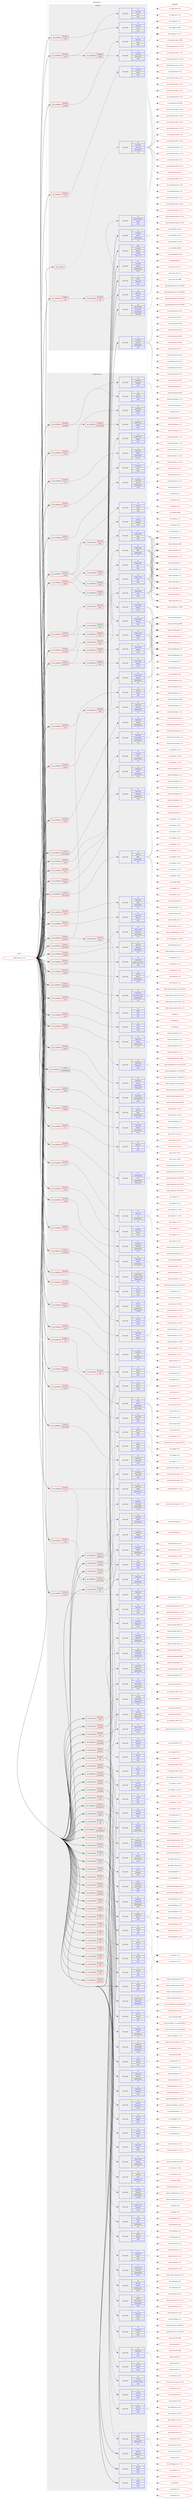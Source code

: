 digraph prolog {

# *************
# Graph options
# *************

newrank=true;
concentrate=true;
compound=true;
graph [rankdir=LR,fontname=Helvetica,fontsize=10,ranksep=1.5];#, ranksep=2.5, nodesep=0.2];
edge  [arrowhead=vee];
node  [fontname=Helvetica,fontsize=10];

# **********
# The ebuild
# **********

subgraph cluster_leftcol {
color=gray;
rank=same;
label=<<i>ebuild</i>>;
id [label="media-video/vlc-2.2.6", color=red, width=4, href="../media-video/vlc-2.2.6.svg"];
}

# ****************
# The dependencies
# ****************

subgraph cluster_midcol {
color=gray;
label=<<i>dependencies</i>>;
subgraph cluster_compile {
fillcolor="#eeeeee";
style=filled;
label=<<i>compile</i>>;
subgraph any6256 {
dependency397366 [label=<<TABLE BORDER="0" CELLBORDER="1" CELLSPACING="0" CELLPADDING="4"><TR><TD CELLPADDING="10">any_of_group</TD></TR></TABLE>>, shape=none, color=red];subgraph pack293017 {
dependency397367 [label=<<TABLE BORDER="0" CELLBORDER="1" CELLSPACING="0" CELLPADDING="4" WIDTH="220"><TR><TD ROWSPAN="6" CELLPADDING="30">pack_dep</TD></TR><TR><TD WIDTH="110">no</TD></TR><TR><TD>sys-devel</TD></TR><TR><TD>automake</TD></TR><TR><TD>greaterequal</TD></TR><TR><TD>1.15</TD></TR></TABLE>>, shape=none, color=blue];
}
dependency397366:e -> dependency397367:w [weight=20,style="dotted",arrowhead="oinv"];
}
id:e -> dependency397366:w [weight=20,style="solid",arrowhead="vee"];
subgraph cond97909 {
dependency397368 [label=<<TABLE BORDER="0" CELLBORDER="1" CELLSPACING="0" CELLPADDING="4"><TR><TD ROWSPAN="3" CELLPADDING="10">use_conditional</TD></TR><TR><TD>negative</TD></TR><TR><TD>qt5</TD></TR></TABLE>>, shape=none, color=red];
subgraph cond97910 {
dependency397369 [label=<<TABLE BORDER="0" CELLBORDER="1" CELLSPACING="0" CELLPADDING="4"><TR><TD ROWSPAN="3" CELLPADDING="10">use_conditional</TD></TR><TR><TD>positive</TD></TR><TR><TD>kde</TD></TR></TABLE>>, shape=none, color=red];
subgraph pack293018 {
dependency397370 [label=<<TABLE BORDER="0" CELLBORDER="1" CELLSPACING="0" CELLPADDING="4" WIDTH="220"><TR><TD ROWSPAN="6" CELLPADDING="30">pack_dep</TD></TR><TR><TD WIDTH="110">no</TD></TR><TR><TD>kde-frameworks</TD></TR><TR><TD>kdelibs</TD></TR><TR><TD>none</TD></TR><TR><TD></TD></TR></TABLE>>, shape=none, color=blue];
}
dependency397369:e -> dependency397370:w [weight=20,style="dashed",arrowhead="vee"];
}
dependency397368:e -> dependency397369:w [weight=20,style="dashed",arrowhead="vee"];
}
id:e -> dependency397368:w [weight=20,style="solid",arrowhead="vee"];
subgraph cond97911 {
dependency397371 [label=<<TABLE BORDER="0" CELLBORDER="1" CELLSPACING="0" CELLPADDING="4"><TR><TD ROWSPAN="3" CELLPADDING="10">use_conditional</TD></TR><TR><TD>positive</TD></TR><TR><TD>amd64</TD></TR></TABLE>>, shape=none, color=red];
subgraph pack293019 {
dependency397372 [label=<<TABLE BORDER="0" CELLBORDER="1" CELLSPACING="0" CELLPADDING="4" WIDTH="220"><TR><TD ROWSPAN="6" CELLPADDING="30">pack_dep</TD></TR><TR><TD WIDTH="110">no</TD></TR><TR><TD>dev-lang</TD></TR><TR><TD>yasm</TD></TR><TR><TD>none</TD></TR><TR><TD></TD></TR></TABLE>>, shape=none, color=blue];
}
dependency397371:e -> dependency397372:w [weight=20,style="dashed",arrowhead="vee"];
}
id:e -> dependency397371:w [weight=20,style="solid",arrowhead="vee"];
subgraph cond97912 {
dependency397373 [label=<<TABLE BORDER="0" CELLBORDER="1" CELLSPACING="0" CELLPADDING="4"><TR><TD ROWSPAN="3" CELLPADDING="10">use_conditional</TD></TR><TR><TD>positive</TD></TR><TR><TD>test</TD></TR></TABLE>>, shape=none, color=red];
subgraph cond97913 {
dependency397374 [label=<<TABLE BORDER="0" CELLBORDER="1" CELLSPACING="0" CELLPADDING="4"><TR><TD ROWSPAN="3" CELLPADDING="10">use_conditional</TD></TR><TR><TD>negative</TD></TR><TR><TD>prefix</TD></TR></TABLE>>, shape=none, color=red];
subgraph pack293020 {
dependency397375 [label=<<TABLE BORDER="0" CELLBORDER="1" CELLSPACING="0" CELLPADDING="4" WIDTH="220"><TR><TD ROWSPAN="6" CELLPADDING="30">pack_dep</TD></TR><TR><TD WIDTH="110">no</TD></TR><TR><TD>x11-base</TD></TR><TR><TD>xorg-server</TD></TR><TR><TD>none</TD></TR><TR><TD></TD></TR></TABLE>>, shape=none, color=blue];
}
dependency397374:e -> dependency397375:w [weight=20,style="dashed",arrowhead="vee"];
}
dependency397373:e -> dependency397374:w [weight=20,style="dashed",arrowhead="vee"];
subgraph pack293021 {
dependency397376 [label=<<TABLE BORDER="0" CELLBORDER="1" CELLSPACING="0" CELLPADDING="4" WIDTH="220"><TR><TD ROWSPAN="6" CELLPADDING="30">pack_dep</TD></TR><TR><TD WIDTH="110">no</TD></TR><TR><TD>x11-apps</TD></TR><TR><TD>xhost</TD></TR><TR><TD>none</TD></TR><TR><TD></TD></TR></TABLE>>, shape=none, color=blue];
}
dependency397373:e -> dependency397376:w [weight=20,style="dashed",arrowhead="vee"];
}
id:e -> dependency397373:w [weight=20,style="solid",arrowhead="vee"];
subgraph cond97914 {
dependency397377 [label=<<TABLE BORDER="0" CELLBORDER="1" CELLSPACING="0" CELLPADDING="4"><TR><TD ROWSPAN="3" CELLPADDING="10">use_conditional</TD></TR><TR><TD>positive</TD></TR><TR><TD>x86</TD></TR></TABLE>>, shape=none, color=red];
subgraph pack293022 {
dependency397378 [label=<<TABLE BORDER="0" CELLBORDER="1" CELLSPACING="0" CELLPADDING="4" WIDTH="220"><TR><TD ROWSPAN="6" CELLPADDING="30">pack_dep</TD></TR><TR><TD WIDTH="110">no</TD></TR><TR><TD>dev-lang</TD></TR><TR><TD>yasm</TD></TR><TR><TD>none</TD></TR><TR><TD></TD></TR></TABLE>>, shape=none, color=blue];
}
dependency397377:e -> dependency397378:w [weight=20,style="dashed",arrowhead="vee"];
}
id:e -> dependency397377:w [weight=20,style="solid",arrowhead="vee"];
subgraph cond97915 {
dependency397379 [label=<<TABLE BORDER="0" CELLBORDER="1" CELLSPACING="0" CELLPADDING="4"><TR><TD ROWSPAN="3" CELLPADDING="10">use_conditional</TD></TR><TR><TD>positive</TD></TR><TR><TD>xcb</TD></TR></TABLE>>, shape=none, color=red];
subgraph pack293023 {
dependency397380 [label=<<TABLE BORDER="0" CELLBORDER="1" CELLSPACING="0" CELLPADDING="4" WIDTH="220"><TR><TD ROWSPAN="6" CELLPADDING="30">pack_dep</TD></TR><TR><TD WIDTH="110">no</TD></TR><TR><TD>x11-proto</TD></TR><TR><TD>xproto</TD></TR><TR><TD>none</TD></TR><TR><TD></TD></TR></TABLE>>, shape=none, color=blue];
}
dependency397379:e -> dependency397380:w [weight=20,style="dashed",arrowhead="vee"];
}
id:e -> dependency397379:w [weight=20,style="solid",arrowhead="vee"];
subgraph pack293024 {
dependency397381 [label=<<TABLE BORDER="0" CELLBORDER="1" CELLSPACING="0" CELLPADDING="4" WIDTH="220"><TR><TD ROWSPAN="6" CELLPADDING="30">pack_dep</TD></TR><TR><TD WIDTH="110">no</TD></TR><TR><TD>app-arch</TD></TR><TR><TD>xz-utils</TD></TR><TR><TD>none</TD></TR><TR><TD></TD></TR></TABLE>>, shape=none, color=blue];
}
id:e -> dependency397381:w [weight=20,style="solid",arrowhead="vee"];
subgraph pack293025 {
dependency397382 [label=<<TABLE BORDER="0" CELLBORDER="1" CELLSPACING="0" CELLPADDING="4" WIDTH="220"><TR><TD ROWSPAN="6" CELLPADDING="30">pack_dep</TD></TR><TR><TD WIDTH="110">no</TD></TR><TR><TD>app-portage</TD></TR><TR><TD>elt-patches</TD></TR><TR><TD>greaterequal</TD></TR><TR><TD>20170422</TD></TR></TABLE>>, shape=none, color=blue];
}
id:e -> dependency397382:w [weight=20,style="solid",arrowhead="vee"];
subgraph pack293026 {
dependency397383 [label=<<TABLE BORDER="0" CELLBORDER="1" CELLSPACING="0" CELLPADDING="4" WIDTH="220"><TR><TD ROWSPAN="6" CELLPADDING="30">pack_dep</TD></TR><TR><TD WIDTH="110">no</TD></TR><TR><TD>sys-devel</TD></TR><TR><TD>autoconf</TD></TR><TR><TD>greaterequal</TD></TR><TR><TD>2.69</TD></TR></TABLE>>, shape=none, color=blue];
}
id:e -> dependency397383:w [weight=20,style="solid",arrowhead="vee"];
subgraph pack293027 {
dependency397384 [label=<<TABLE BORDER="0" CELLBORDER="1" CELLSPACING="0" CELLPADDING="4" WIDTH="220"><TR><TD ROWSPAN="6" CELLPADDING="30">pack_dep</TD></TR><TR><TD WIDTH="110">no</TD></TR><TR><TD>sys-devel</TD></TR><TR><TD>gettext</TD></TR><TR><TD>greaterequal</TD></TR><TR><TD>0.18.3</TD></TR></TABLE>>, shape=none, color=blue];
}
id:e -> dependency397384:w [weight=20,style="solid",arrowhead="vee"];
subgraph pack293028 {
dependency397385 [label=<<TABLE BORDER="0" CELLBORDER="1" CELLSPACING="0" CELLPADDING="4" WIDTH="220"><TR><TD ROWSPAN="6" CELLPADDING="30">pack_dep</TD></TR><TR><TD WIDTH="110">no</TD></TR><TR><TD>sys-devel</TD></TR><TR><TD>libtool</TD></TR><TR><TD>greaterequal</TD></TR><TR><TD>2.4</TD></TR></TABLE>>, shape=none, color=blue];
}
id:e -> dependency397385:w [weight=20,style="solid",arrowhead="vee"];
subgraph pack293029 {
dependency397386 [label=<<TABLE BORDER="0" CELLBORDER="1" CELLSPACING="0" CELLPADDING="4" WIDTH="220"><TR><TD ROWSPAN="6" CELLPADDING="30">pack_dep</TD></TR><TR><TD WIDTH="110">no</TD></TR><TR><TD>virtual</TD></TR><TR><TD>pkgconfig</TD></TR><TR><TD>none</TD></TR><TR><TD></TD></TR></TABLE>>, shape=none, color=blue];
}
id:e -> dependency397386:w [weight=20,style="solid",arrowhead="vee"];
subgraph pack293030 {
dependency397387 [label=<<TABLE BORDER="0" CELLBORDER="1" CELLSPACING="0" CELLPADDING="4" WIDTH="220"><TR><TD ROWSPAN="6" CELLPADDING="30">pack_dep</TD></TR><TR><TD WIDTH="110">weak</TD></TR><TR><TD>sys-devel</TD></TR><TR><TD>gettext</TD></TR><TR><TD>smaller</TD></TR><TR><TD>0.18.1.1-r3</TD></TR></TABLE>>, shape=none, color=blue];
}
id:e -> dependency397387:w [weight=20,style="solid",arrowhead="vee"];
}
subgraph cluster_compileandrun {
fillcolor="#eeeeee";
style=filled;
label=<<i>compile and run</i>>;
subgraph cond97916 {
dependency397388 [label=<<TABLE BORDER="0" CELLBORDER="1" CELLSPACING="0" CELLPADDING="4"><TR><TD ROWSPAN="3" CELLPADDING="10">use_conditional</TD></TR><TR><TD>negative</TD></TR><TR><TD>qt5</TD></TR></TABLE>>, shape=none, color=red];
subgraph cond97917 {
dependency397389 [label=<<TABLE BORDER="0" CELLBORDER="1" CELLSPACING="0" CELLPADDING="4"><TR><TD ROWSPAN="3" CELLPADDING="10">use_conditional</TD></TR><TR><TD>positive</TD></TR><TR><TD>qt4</TD></TR></TABLE>>, shape=none, color=red];
subgraph pack293031 {
dependency397390 [label=<<TABLE BORDER="0" CELLBORDER="1" CELLSPACING="0" CELLPADDING="4" WIDTH="220"><TR><TD ROWSPAN="6" CELLPADDING="30">pack_dep</TD></TR><TR><TD WIDTH="110">no</TD></TR><TR><TD>dev-qt</TD></TR><TR><TD>qtcore</TD></TR><TR><TD>none</TD></TR><TR><TD></TD></TR></TABLE>>, shape=none, color=blue];
}
dependency397389:e -> dependency397390:w [weight=20,style="dashed",arrowhead="vee"];
subgraph pack293032 {
dependency397391 [label=<<TABLE BORDER="0" CELLBORDER="1" CELLSPACING="0" CELLPADDING="4" WIDTH="220"><TR><TD ROWSPAN="6" CELLPADDING="30">pack_dep</TD></TR><TR><TD WIDTH="110">no</TD></TR><TR><TD>dev-qt</TD></TR><TR><TD>qtgui</TD></TR><TR><TD>none</TD></TR><TR><TD></TD></TR></TABLE>>, shape=none, color=blue];
}
dependency397389:e -> dependency397391:w [weight=20,style="dashed",arrowhead="vee"];
}
dependency397388:e -> dependency397389:w [weight=20,style="dashed",arrowhead="vee"];
}
id:e -> dependency397388:w [weight=20,style="solid",arrowhead="odotvee"];
subgraph cond97918 {
dependency397392 [label=<<TABLE BORDER="0" CELLBORDER="1" CELLSPACING="0" CELLPADDING="4"><TR><TD ROWSPAN="3" CELLPADDING="10">use_conditional</TD></TR><TR><TD>positive</TD></TR><TR><TD>X</TD></TR></TABLE>>, shape=none, color=red];
subgraph pack293033 {
dependency397393 [label=<<TABLE BORDER="0" CELLBORDER="1" CELLSPACING="0" CELLPADDING="4" WIDTH="220"><TR><TD ROWSPAN="6" CELLPADDING="30">pack_dep</TD></TR><TR><TD WIDTH="110">no</TD></TR><TR><TD>x11-libs</TD></TR><TR><TD>libX11</TD></TR><TR><TD>none</TD></TR><TR><TD></TD></TR></TABLE>>, shape=none, color=blue];
}
dependency397392:e -> dependency397393:w [weight=20,style="dashed",arrowhead="vee"];
}
id:e -> dependency397392:w [weight=20,style="solid",arrowhead="odotvee"];
subgraph cond97919 {
dependency397394 [label=<<TABLE BORDER="0" CELLBORDER="1" CELLSPACING="0" CELLPADDING="4"><TR><TD ROWSPAN="3" CELLPADDING="10">use_conditional</TD></TR><TR><TD>positive</TD></TR><TR><TD>a52</TD></TR></TABLE>>, shape=none, color=red];
subgraph pack293034 {
dependency397395 [label=<<TABLE BORDER="0" CELLBORDER="1" CELLSPACING="0" CELLPADDING="4" WIDTH="220"><TR><TD ROWSPAN="6" CELLPADDING="30">pack_dep</TD></TR><TR><TD WIDTH="110">no</TD></TR><TR><TD>media-libs</TD></TR><TR><TD>a52dec</TD></TR><TR><TD>greaterequal</TD></TR><TR><TD>0.7.4-r3</TD></TR></TABLE>>, shape=none, color=blue];
}
dependency397394:e -> dependency397395:w [weight=20,style="dashed",arrowhead="vee"];
}
id:e -> dependency397394:w [weight=20,style="solid",arrowhead="odotvee"];
subgraph cond97920 {
dependency397396 [label=<<TABLE BORDER="0" CELLBORDER="1" CELLSPACING="0" CELLPADDING="4"><TR><TD ROWSPAN="3" CELLPADDING="10">use_conditional</TD></TR><TR><TD>positive</TD></TR><TR><TD>aalib</TD></TR></TABLE>>, shape=none, color=red];
subgraph pack293035 {
dependency397397 [label=<<TABLE BORDER="0" CELLBORDER="1" CELLSPACING="0" CELLPADDING="4" WIDTH="220"><TR><TD ROWSPAN="6" CELLPADDING="30">pack_dep</TD></TR><TR><TD WIDTH="110">no</TD></TR><TR><TD>media-libs</TD></TR><TR><TD>aalib</TD></TR><TR><TD>none</TD></TR><TR><TD></TD></TR></TABLE>>, shape=none, color=blue];
}
dependency397396:e -> dependency397397:w [weight=20,style="dashed",arrowhead="vee"];
}
id:e -> dependency397396:w [weight=20,style="solid",arrowhead="odotvee"];
subgraph cond97921 {
dependency397398 [label=<<TABLE BORDER="0" CELLBORDER="1" CELLSPACING="0" CELLPADDING="4"><TR><TD ROWSPAN="3" CELLPADDING="10">use_conditional</TD></TR><TR><TD>positive</TD></TR><TR><TD>alsa</TD></TR></TABLE>>, shape=none, color=red];
subgraph pack293036 {
dependency397399 [label=<<TABLE BORDER="0" CELLBORDER="1" CELLSPACING="0" CELLPADDING="4" WIDTH="220"><TR><TD ROWSPAN="6" CELLPADDING="30">pack_dep</TD></TR><TR><TD WIDTH="110">no</TD></TR><TR><TD>media-libs</TD></TR><TR><TD>alsa-lib</TD></TR><TR><TD>greaterequal</TD></TR><TR><TD>1.0.24</TD></TR></TABLE>>, shape=none, color=blue];
}
dependency397398:e -> dependency397399:w [weight=20,style="dashed",arrowhead="vee"];
}
id:e -> dependency397398:w [weight=20,style="solid",arrowhead="odotvee"];
subgraph cond97922 {
dependency397400 [label=<<TABLE BORDER="0" CELLBORDER="1" CELLSPACING="0" CELLPADDING="4"><TR><TD ROWSPAN="3" CELLPADDING="10">use_conditional</TD></TR><TR><TD>positive</TD></TR><TR><TD>avcodec</TD></TR></TABLE>>, shape=none, color=red];
subgraph cond97923 {
dependency397401 [label=<<TABLE BORDER="0" CELLBORDER="1" CELLSPACING="0" CELLPADDING="4"><TR><TD ROWSPAN="3" CELLPADDING="10">use_conditional</TD></TR><TR><TD>negative</TD></TR><TR><TD>libav</TD></TR></TABLE>>, shape=none, color=red];
subgraph pack293037 {
dependency397402 [label=<<TABLE BORDER="0" CELLBORDER="1" CELLSPACING="0" CELLPADDING="4" WIDTH="220"><TR><TD ROWSPAN="6" CELLPADDING="30">pack_dep</TD></TR><TR><TD WIDTH="110">no</TD></TR><TR><TD>media-video</TD></TR><TR><TD>ffmpeg</TD></TR><TR><TD>none</TD></TR><TR><TD></TD></TR></TABLE>>, shape=none, color=blue];
}
dependency397401:e -> dependency397402:w [weight=20,style="dashed",arrowhead="vee"];
}
dependency397400:e -> dependency397401:w [weight=20,style="dashed",arrowhead="vee"];
subgraph cond97924 {
dependency397403 [label=<<TABLE BORDER="0" CELLBORDER="1" CELLSPACING="0" CELLPADDING="4"><TR><TD ROWSPAN="3" CELLPADDING="10">use_conditional</TD></TR><TR><TD>positive</TD></TR><TR><TD>libav</TD></TR></TABLE>>, shape=none, color=red];
subgraph pack293038 {
dependency397404 [label=<<TABLE BORDER="0" CELLBORDER="1" CELLSPACING="0" CELLPADDING="4" WIDTH="220"><TR><TD ROWSPAN="6" CELLPADDING="30">pack_dep</TD></TR><TR><TD WIDTH="110">no</TD></TR><TR><TD>media-video</TD></TR><TR><TD>libav</TD></TR><TR><TD>none</TD></TR><TR><TD></TD></TR></TABLE>>, shape=none, color=blue];
}
dependency397403:e -> dependency397404:w [weight=20,style="dashed",arrowhead="vee"];
}
dependency397400:e -> dependency397403:w [weight=20,style="dashed",arrowhead="vee"];
}
id:e -> dependency397400:w [weight=20,style="solid",arrowhead="odotvee"];
subgraph cond97925 {
dependency397405 [label=<<TABLE BORDER="0" CELLBORDER="1" CELLSPACING="0" CELLPADDING="4"><TR><TD ROWSPAN="3" CELLPADDING="10">use_conditional</TD></TR><TR><TD>positive</TD></TR><TR><TD>avformat</TD></TR></TABLE>>, shape=none, color=red];
subgraph cond97926 {
dependency397406 [label=<<TABLE BORDER="0" CELLBORDER="1" CELLSPACING="0" CELLPADDING="4"><TR><TD ROWSPAN="3" CELLPADDING="10">use_conditional</TD></TR><TR><TD>negative</TD></TR><TR><TD>libav</TD></TR></TABLE>>, shape=none, color=red];
subgraph pack293039 {
dependency397407 [label=<<TABLE BORDER="0" CELLBORDER="1" CELLSPACING="0" CELLPADDING="4" WIDTH="220"><TR><TD ROWSPAN="6" CELLPADDING="30">pack_dep</TD></TR><TR><TD WIDTH="110">no</TD></TR><TR><TD>media-video</TD></TR><TR><TD>ffmpeg</TD></TR><TR><TD>none</TD></TR><TR><TD></TD></TR></TABLE>>, shape=none, color=blue];
}
dependency397406:e -> dependency397407:w [weight=20,style="dashed",arrowhead="vee"];
}
dependency397405:e -> dependency397406:w [weight=20,style="dashed",arrowhead="vee"];
subgraph cond97927 {
dependency397408 [label=<<TABLE BORDER="0" CELLBORDER="1" CELLSPACING="0" CELLPADDING="4"><TR><TD ROWSPAN="3" CELLPADDING="10">use_conditional</TD></TR><TR><TD>positive</TD></TR><TR><TD>libav</TD></TR></TABLE>>, shape=none, color=red];
subgraph pack293040 {
dependency397409 [label=<<TABLE BORDER="0" CELLBORDER="1" CELLSPACING="0" CELLPADDING="4" WIDTH="220"><TR><TD ROWSPAN="6" CELLPADDING="30">pack_dep</TD></TR><TR><TD WIDTH="110">no</TD></TR><TR><TD>media-video</TD></TR><TR><TD>libav</TD></TR><TR><TD>none</TD></TR><TR><TD></TD></TR></TABLE>>, shape=none, color=blue];
}
dependency397408:e -> dependency397409:w [weight=20,style="dashed",arrowhead="vee"];
}
dependency397405:e -> dependency397408:w [weight=20,style="dashed",arrowhead="vee"];
}
id:e -> dependency397405:w [weight=20,style="solid",arrowhead="odotvee"];
subgraph cond97928 {
dependency397410 [label=<<TABLE BORDER="0" CELLBORDER="1" CELLSPACING="0" CELLPADDING="4"><TR><TD ROWSPAN="3" CELLPADDING="10">use_conditional</TD></TR><TR><TD>positive</TD></TR><TR><TD>bidi</TD></TR></TABLE>>, shape=none, color=red];
subgraph pack293041 {
dependency397411 [label=<<TABLE BORDER="0" CELLBORDER="1" CELLSPACING="0" CELLPADDING="4" WIDTH="220"><TR><TD ROWSPAN="6" CELLPADDING="30">pack_dep</TD></TR><TR><TD WIDTH="110">no</TD></TR><TR><TD>dev-libs</TD></TR><TR><TD>fribidi</TD></TR><TR><TD>none</TD></TR><TR><TD></TD></TR></TABLE>>, shape=none, color=blue];
}
dependency397410:e -> dependency397411:w [weight=20,style="dashed",arrowhead="vee"];
}
id:e -> dependency397410:w [weight=20,style="solid",arrowhead="odotvee"];
subgraph cond97929 {
dependency397412 [label=<<TABLE BORDER="0" CELLBORDER="1" CELLSPACING="0" CELLPADDING="4"><TR><TD ROWSPAN="3" CELLPADDING="10">use_conditional</TD></TR><TR><TD>positive</TD></TR><TR><TD>bluray</TD></TR></TABLE>>, shape=none, color=red];
subgraph pack293042 {
dependency397413 [label=<<TABLE BORDER="0" CELLBORDER="1" CELLSPACING="0" CELLPADDING="4" WIDTH="220"><TR><TD ROWSPAN="6" CELLPADDING="30">pack_dep</TD></TR><TR><TD WIDTH="110">no</TD></TR><TR><TD>media-libs</TD></TR><TR><TD>libbluray</TD></TR><TR><TD>greaterequal</TD></TR><TR><TD>0.3</TD></TR></TABLE>>, shape=none, color=blue];
}
dependency397412:e -> dependency397413:w [weight=20,style="dashed",arrowhead="vee"];
}
id:e -> dependency397412:w [weight=20,style="solid",arrowhead="odotvee"];
subgraph cond97930 {
dependency397414 [label=<<TABLE BORDER="0" CELLBORDER="1" CELLSPACING="0" CELLPADDING="4"><TR><TD ROWSPAN="3" CELLPADDING="10">use_conditional</TD></TR><TR><TD>positive</TD></TR><TR><TD>cddb</TD></TR></TABLE>>, shape=none, color=red];
subgraph pack293043 {
dependency397415 [label=<<TABLE BORDER="0" CELLBORDER="1" CELLSPACING="0" CELLPADDING="4" WIDTH="220"><TR><TD ROWSPAN="6" CELLPADDING="30">pack_dep</TD></TR><TR><TD WIDTH="110">no</TD></TR><TR><TD>media-libs</TD></TR><TR><TD>libcddb</TD></TR><TR><TD>greaterequal</TD></TR><TR><TD>1.2</TD></TR></TABLE>>, shape=none, color=blue];
}
dependency397414:e -> dependency397415:w [weight=20,style="dashed",arrowhead="vee"];
}
id:e -> dependency397414:w [weight=20,style="solid",arrowhead="odotvee"];
subgraph cond97931 {
dependency397416 [label=<<TABLE BORDER="0" CELLBORDER="1" CELLSPACING="0" CELLPADDING="4"><TR><TD ROWSPAN="3" CELLPADDING="10">use_conditional</TD></TR><TR><TD>positive</TD></TR><TR><TD>chromaprint</TD></TR></TABLE>>, shape=none, color=red];
subgraph pack293044 {
dependency397417 [label=<<TABLE BORDER="0" CELLBORDER="1" CELLSPACING="0" CELLPADDING="4" WIDTH="220"><TR><TD ROWSPAN="6" CELLPADDING="30">pack_dep</TD></TR><TR><TD WIDTH="110">no</TD></TR><TR><TD>media-libs</TD></TR><TR><TD>chromaprint</TD></TR><TR><TD>greaterequal</TD></TR><TR><TD>0.6</TD></TR></TABLE>>, shape=none, color=blue];
}
dependency397416:e -> dependency397417:w [weight=20,style="dashed",arrowhead="vee"];
}
id:e -> dependency397416:w [weight=20,style="solid",arrowhead="odotvee"];
subgraph cond97932 {
dependency397418 [label=<<TABLE BORDER="0" CELLBORDER="1" CELLSPACING="0" CELLPADDING="4"><TR><TD ROWSPAN="3" CELLPADDING="10">use_conditional</TD></TR><TR><TD>positive</TD></TR><TR><TD>dbus</TD></TR></TABLE>>, shape=none, color=red];
subgraph pack293045 {
dependency397419 [label=<<TABLE BORDER="0" CELLBORDER="1" CELLSPACING="0" CELLPADDING="4" WIDTH="220"><TR><TD ROWSPAN="6" CELLPADDING="30">pack_dep</TD></TR><TR><TD WIDTH="110">no</TD></TR><TR><TD>sys-apps</TD></TR><TR><TD>dbus</TD></TR><TR><TD>greaterequal</TD></TR><TR><TD>1.6</TD></TR></TABLE>>, shape=none, color=blue];
}
dependency397418:e -> dependency397419:w [weight=20,style="dashed",arrowhead="vee"];
}
id:e -> dependency397418:w [weight=20,style="solid",arrowhead="odotvee"];
subgraph cond97933 {
dependency397420 [label=<<TABLE BORDER="0" CELLBORDER="1" CELLSPACING="0" CELLPADDING="4"><TR><TD ROWSPAN="3" CELLPADDING="10">use_conditional</TD></TR><TR><TD>positive</TD></TR><TR><TD>dc1394</TD></TR></TABLE>>, shape=none, color=red];
subgraph pack293046 {
dependency397421 [label=<<TABLE BORDER="0" CELLBORDER="1" CELLSPACING="0" CELLPADDING="4" WIDTH="220"><TR><TD ROWSPAN="6" CELLPADDING="30">pack_dep</TD></TR><TR><TD WIDTH="110">no</TD></TR><TR><TD>sys-libs</TD></TR><TR><TD>libraw1394</TD></TR><TR><TD>greaterequal</TD></TR><TR><TD>2.0.1</TD></TR></TABLE>>, shape=none, color=blue];
}
dependency397420:e -> dependency397421:w [weight=20,style="dashed",arrowhead="vee"];
subgraph pack293047 {
dependency397422 [label=<<TABLE BORDER="0" CELLBORDER="1" CELLSPACING="0" CELLPADDING="4" WIDTH="220"><TR><TD ROWSPAN="6" CELLPADDING="30">pack_dep</TD></TR><TR><TD WIDTH="110">no</TD></TR><TR><TD>media-libs</TD></TR><TR><TD>libdc1394</TD></TR><TR><TD>greaterequal</TD></TR><TR><TD>2.1</TD></TR></TABLE>>, shape=none, color=blue];
}
dependency397420:e -> dependency397422:w [weight=20,style="dashed",arrowhead="vee"];
}
id:e -> dependency397420:w [weight=20,style="solid",arrowhead="odotvee"];
subgraph cond97934 {
dependency397423 [label=<<TABLE BORDER="0" CELLBORDER="1" CELLSPACING="0" CELLPADDING="4"><TR><TD ROWSPAN="3" CELLPADDING="10">use_conditional</TD></TR><TR><TD>positive</TD></TR><TR><TD>directfb</TD></TR></TABLE>>, shape=none, color=red];
subgraph pack293048 {
dependency397424 [label=<<TABLE BORDER="0" CELLBORDER="1" CELLSPACING="0" CELLPADDING="4" WIDTH="220"><TR><TD ROWSPAN="6" CELLPADDING="30">pack_dep</TD></TR><TR><TD WIDTH="110">no</TD></TR><TR><TD>dev-libs</TD></TR><TR><TD>DirectFB</TD></TR><TR><TD>none</TD></TR><TR><TD></TD></TR></TABLE>>, shape=none, color=blue];
}
dependency397423:e -> dependency397424:w [weight=20,style="dashed",arrowhead="vee"];
subgraph pack293049 {
dependency397425 [label=<<TABLE BORDER="0" CELLBORDER="1" CELLSPACING="0" CELLPADDING="4" WIDTH="220"><TR><TD ROWSPAN="6" CELLPADDING="30">pack_dep</TD></TR><TR><TD WIDTH="110">no</TD></TR><TR><TD>sys-libs</TD></TR><TR><TD>zlib</TD></TR><TR><TD>none</TD></TR><TR><TD></TD></TR></TABLE>>, shape=none, color=blue];
}
dependency397423:e -> dependency397425:w [weight=20,style="dashed",arrowhead="vee"];
}
id:e -> dependency397423:w [weight=20,style="solid",arrowhead="odotvee"];
subgraph cond97935 {
dependency397426 [label=<<TABLE BORDER="0" CELLBORDER="1" CELLSPACING="0" CELLPADDING="4"><TR><TD ROWSPAN="3" CELLPADDING="10">use_conditional</TD></TR><TR><TD>positive</TD></TR><TR><TD>dts</TD></TR></TABLE>>, shape=none, color=red];
subgraph pack293050 {
dependency397427 [label=<<TABLE BORDER="0" CELLBORDER="1" CELLSPACING="0" CELLPADDING="4" WIDTH="220"><TR><TD ROWSPAN="6" CELLPADDING="30">pack_dep</TD></TR><TR><TD WIDTH="110">no</TD></TR><TR><TD>media-libs</TD></TR><TR><TD>libdca</TD></TR><TR><TD>greaterequal</TD></TR><TR><TD>0.0.5</TD></TR></TABLE>>, shape=none, color=blue];
}
dependency397426:e -> dependency397427:w [weight=20,style="dashed",arrowhead="vee"];
}
id:e -> dependency397426:w [weight=20,style="solid",arrowhead="odotvee"];
subgraph cond97936 {
dependency397428 [label=<<TABLE BORDER="0" CELLBORDER="1" CELLSPACING="0" CELLPADDING="4"><TR><TD ROWSPAN="3" CELLPADDING="10">use_conditional</TD></TR><TR><TD>positive</TD></TR><TR><TD>dvbpsi</TD></TR></TABLE>>, shape=none, color=red];
subgraph pack293051 {
dependency397429 [label=<<TABLE BORDER="0" CELLBORDER="1" CELLSPACING="0" CELLPADDING="4" WIDTH="220"><TR><TD ROWSPAN="6" CELLPADDING="30">pack_dep</TD></TR><TR><TD WIDTH="110">no</TD></TR><TR><TD>media-libs</TD></TR><TR><TD>libdvbpsi</TD></TR><TR><TD>greaterequal</TD></TR><TR><TD>1.0.0</TD></TR></TABLE>>, shape=none, color=blue];
}
dependency397428:e -> dependency397429:w [weight=20,style="dashed",arrowhead="vee"];
}
id:e -> dependency397428:w [weight=20,style="solid",arrowhead="odotvee"];
subgraph cond97937 {
dependency397430 [label=<<TABLE BORDER="0" CELLBORDER="1" CELLSPACING="0" CELLPADDING="4"><TR><TD ROWSPAN="3" CELLPADDING="10">use_conditional</TD></TR><TR><TD>positive</TD></TR><TR><TD>dvd</TD></TR></TABLE>>, shape=none, color=red];
subgraph pack293052 {
dependency397431 [label=<<TABLE BORDER="0" CELLBORDER="1" CELLSPACING="0" CELLPADDING="4" WIDTH="220"><TR><TD ROWSPAN="6" CELLPADDING="30">pack_dep</TD></TR><TR><TD WIDTH="110">no</TD></TR><TR><TD>media-libs</TD></TR><TR><TD>libdvdread</TD></TR><TR><TD>greaterequal</TD></TR><TR><TD>4.9</TD></TR></TABLE>>, shape=none, color=blue];
}
dependency397430:e -> dependency397431:w [weight=20,style="dashed",arrowhead="vee"];
subgraph pack293053 {
dependency397432 [label=<<TABLE BORDER="0" CELLBORDER="1" CELLSPACING="0" CELLPADDING="4" WIDTH="220"><TR><TD ROWSPAN="6" CELLPADDING="30">pack_dep</TD></TR><TR><TD WIDTH="110">no</TD></TR><TR><TD>media-libs</TD></TR><TR><TD>libdvdnav</TD></TR><TR><TD>greaterequal</TD></TR><TR><TD>4.9</TD></TR></TABLE>>, shape=none, color=blue];
}
dependency397430:e -> dependency397432:w [weight=20,style="dashed",arrowhead="vee"];
}
id:e -> dependency397430:w [weight=20,style="solid",arrowhead="odotvee"];
subgraph cond97938 {
dependency397433 [label=<<TABLE BORDER="0" CELLBORDER="1" CELLSPACING="0" CELLPADDING="4"><TR><TD ROWSPAN="3" CELLPADDING="10">use_conditional</TD></TR><TR><TD>positive</TD></TR><TR><TD>elibc_glibc</TD></TR></TABLE>>, shape=none, color=red];
subgraph pack293054 {
dependency397434 [label=<<TABLE BORDER="0" CELLBORDER="1" CELLSPACING="0" CELLPADDING="4" WIDTH="220"><TR><TD ROWSPAN="6" CELLPADDING="30">pack_dep</TD></TR><TR><TD WIDTH="110">no</TD></TR><TR><TD>sys-libs</TD></TR><TR><TD>glibc</TD></TR><TR><TD>greaterequal</TD></TR><TR><TD>2.8</TD></TR></TABLE>>, shape=none, color=blue];
}
dependency397433:e -> dependency397434:w [weight=20,style="dashed",arrowhead="vee"];
}
id:e -> dependency397433:w [weight=20,style="solid",arrowhead="odotvee"];
subgraph cond97939 {
dependency397435 [label=<<TABLE BORDER="0" CELLBORDER="1" CELLSPACING="0" CELLPADDING="4"><TR><TD ROWSPAN="3" CELLPADDING="10">use_conditional</TD></TR><TR><TD>positive</TD></TR><TR><TD>faad</TD></TR></TABLE>>, shape=none, color=red];
subgraph pack293055 {
dependency397436 [label=<<TABLE BORDER="0" CELLBORDER="1" CELLSPACING="0" CELLPADDING="4" WIDTH="220"><TR><TD ROWSPAN="6" CELLPADDING="30">pack_dep</TD></TR><TR><TD WIDTH="110">no</TD></TR><TR><TD>media-libs</TD></TR><TR><TD>faad2</TD></TR><TR><TD>greaterequal</TD></TR><TR><TD>2.6.1</TD></TR></TABLE>>, shape=none, color=blue];
}
dependency397435:e -> dependency397436:w [weight=20,style="dashed",arrowhead="vee"];
}
id:e -> dependency397435:w [weight=20,style="solid",arrowhead="odotvee"];
subgraph cond97940 {
dependency397437 [label=<<TABLE BORDER="0" CELLBORDER="1" CELLSPACING="0" CELLPADDING="4"><TR><TD ROWSPAN="3" CELLPADDING="10">use_conditional</TD></TR><TR><TD>positive</TD></TR><TR><TD>fdk</TD></TR></TABLE>>, shape=none, color=red];
subgraph pack293056 {
dependency397438 [label=<<TABLE BORDER="0" CELLBORDER="1" CELLSPACING="0" CELLPADDING="4" WIDTH="220"><TR><TD ROWSPAN="6" CELLPADDING="30">pack_dep</TD></TR><TR><TD WIDTH="110">no</TD></TR><TR><TD>media-libs</TD></TR><TR><TD>fdk-aac</TD></TR><TR><TD>none</TD></TR><TR><TD></TD></TR></TABLE>>, shape=none, color=blue];
}
dependency397437:e -> dependency397438:w [weight=20,style="dashed",arrowhead="vee"];
}
id:e -> dependency397437:w [weight=20,style="solid",arrowhead="odotvee"];
subgraph cond97941 {
dependency397439 [label=<<TABLE BORDER="0" CELLBORDER="1" CELLSPACING="0" CELLPADDING="4"><TR><TD ROWSPAN="3" CELLPADDING="10">use_conditional</TD></TR><TR><TD>positive</TD></TR><TR><TD>flac</TD></TR></TABLE>>, shape=none, color=red];
subgraph pack293057 {
dependency397440 [label=<<TABLE BORDER="0" CELLBORDER="1" CELLSPACING="0" CELLPADDING="4" WIDTH="220"><TR><TD ROWSPAN="6" CELLPADDING="30">pack_dep</TD></TR><TR><TD WIDTH="110">no</TD></TR><TR><TD>media-libs</TD></TR><TR><TD>libogg</TD></TR><TR><TD>greaterequal</TD></TR><TR><TD>1</TD></TR></TABLE>>, shape=none, color=blue];
}
dependency397439:e -> dependency397440:w [weight=20,style="dashed",arrowhead="vee"];
subgraph pack293058 {
dependency397441 [label=<<TABLE BORDER="0" CELLBORDER="1" CELLSPACING="0" CELLPADDING="4" WIDTH="220"><TR><TD ROWSPAN="6" CELLPADDING="30">pack_dep</TD></TR><TR><TD WIDTH="110">no</TD></TR><TR><TD>media-libs</TD></TR><TR><TD>flac</TD></TR><TR><TD>greaterequal</TD></TR><TR><TD>1.1.2</TD></TR></TABLE>>, shape=none, color=blue];
}
dependency397439:e -> dependency397441:w [weight=20,style="dashed",arrowhead="vee"];
}
id:e -> dependency397439:w [weight=20,style="solid",arrowhead="odotvee"];
subgraph cond97942 {
dependency397442 [label=<<TABLE BORDER="0" CELLBORDER="1" CELLSPACING="0" CELLPADDING="4"><TR><TD ROWSPAN="3" CELLPADDING="10">use_conditional</TD></TR><TR><TD>positive</TD></TR><TR><TD>fluidsynth</TD></TR></TABLE>>, shape=none, color=red];
subgraph pack293059 {
dependency397443 [label=<<TABLE BORDER="0" CELLBORDER="1" CELLSPACING="0" CELLPADDING="4" WIDTH="220"><TR><TD ROWSPAN="6" CELLPADDING="30">pack_dep</TD></TR><TR><TD WIDTH="110">no</TD></TR><TR><TD>media-sound</TD></TR><TR><TD>fluidsynth</TD></TR><TR><TD>greaterequal</TD></TR><TR><TD>1.1.2</TD></TR></TABLE>>, shape=none, color=blue];
}
dependency397442:e -> dependency397443:w [weight=20,style="dashed",arrowhead="vee"];
}
id:e -> dependency397442:w [weight=20,style="solid",arrowhead="odotvee"];
subgraph cond97943 {
dependency397444 [label=<<TABLE BORDER="0" CELLBORDER="1" CELLSPACING="0" CELLPADDING="4"><TR><TD ROWSPAN="3" CELLPADDING="10">use_conditional</TD></TR><TR><TD>positive</TD></TR><TR><TD>fontconfig</TD></TR></TABLE>>, shape=none, color=red];
subgraph pack293060 {
dependency397445 [label=<<TABLE BORDER="0" CELLBORDER="1" CELLSPACING="0" CELLPADDING="4" WIDTH="220"><TR><TD ROWSPAN="6" CELLPADDING="30">pack_dep</TD></TR><TR><TD WIDTH="110">no</TD></TR><TR><TD>media-libs</TD></TR><TR><TD>fontconfig</TD></TR><TR><TD>none</TD></TR><TR><TD></TD></TR></TABLE>>, shape=none, color=blue];
}
dependency397444:e -> dependency397445:w [weight=20,style="dashed",arrowhead="vee"];
}
id:e -> dependency397444:w [weight=20,style="solid",arrowhead="odotvee"];
subgraph cond97944 {
dependency397446 [label=<<TABLE BORDER="0" CELLBORDER="1" CELLSPACING="0" CELLPADDING="4"><TR><TD ROWSPAN="3" CELLPADDING="10">use_conditional</TD></TR><TR><TD>positive</TD></TR><TR><TD>gcrypt</TD></TR></TABLE>>, shape=none, color=red];
subgraph pack293061 {
dependency397447 [label=<<TABLE BORDER="0" CELLBORDER="1" CELLSPACING="0" CELLPADDING="4" WIDTH="220"><TR><TD ROWSPAN="6" CELLPADDING="30">pack_dep</TD></TR><TR><TD WIDTH="110">no</TD></TR><TR><TD>dev-libs</TD></TR><TR><TD>libgcrypt</TD></TR><TR><TD>greaterequal</TD></TR><TR><TD>1.2.0</TD></TR></TABLE>>, shape=none, color=blue];
}
dependency397446:e -> dependency397447:w [weight=20,style="dashed",arrowhead="vee"];
}
id:e -> dependency397446:w [weight=20,style="solid",arrowhead="odotvee"];
subgraph cond97945 {
dependency397448 [label=<<TABLE BORDER="0" CELLBORDER="1" CELLSPACING="0" CELLPADDING="4"><TR><TD ROWSPAN="3" CELLPADDING="10">use_conditional</TD></TR><TR><TD>positive</TD></TR><TR><TD>gme</TD></TR></TABLE>>, shape=none, color=red];
subgraph pack293062 {
dependency397449 [label=<<TABLE BORDER="0" CELLBORDER="1" CELLSPACING="0" CELLPADDING="4" WIDTH="220"><TR><TD ROWSPAN="6" CELLPADDING="30">pack_dep</TD></TR><TR><TD WIDTH="110">no</TD></TR><TR><TD>media-libs</TD></TR><TR><TD>game-music-emu</TD></TR><TR><TD>none</TD></TR><TR><TD></TD></TR></TABLE>>, shape=none, color=blue];
}
dependency397448:e -> dependency397449:w [weight=20,style="dashed",arrowhead="vee"];
}
id:e -> dependency397448:w [weight=20,style="solid",arrowhead="odotvee"];
subgraph cond97946 {
dependency397450 [label=<<TABLE BORDER="0" CELLBORDER="1" CELLSPACING="0" CELLPADDING="4"><TR><TD ROWSPAN="3" CELLPADDING="10">use_conditional</TD></TR><TR><TD>positive</TD></TR><TR><TD>gnome</TD></TR></TABLE>>, shape=none, color=red];
subgraph pack293063 {
dependency397451 [label=<<TABLE BORDER="0" CELLBORDER="1" CELLSPACING="0" CELLPADDING="4" WIDTH="220"><TR><TD ROWSPAN="6" CELLPADDING="30">pack_dep</TD></TR><TR><TD WIDTH="110">no</TD></TR><TR><TD>gnome-base</TD></TR><TR><TD>gnome-vfs</TD></TR><TR><TD>none</TD></TR><TR><TD></TD></TR></TABLE>>, shape=none, color=blue];
}
dependency397450:e -> dependency397451:w [weight=20,style="dashed",arrowhead="vee"];
subgraph pack293064 {
dependency397452 [label=<<TABLE BORDER="0" CELLBORDER="1" CELLSPACING="0" CELLPADDING="4" WIDTH="220"><TR><TD ROWSPAN="6" CELLPADDING="30">pack_dep</TD></TR><TR><TD WIDTH="110">no</TD></TR><TR><TD>dev-libs</TD></TR><TR><TD>glib</TD></TR><TR><TD>none</TD></TR><TR><TD></TD></TR></TABLE>>, shape=none, color=blue];
}
dependency397450:e -> dependency397452:w [weight=20,style="dashed",arrowhead="vee"];
}
id:e -> dependency397450:w [weight=20,style="solid",arrowhead="odotvee"];
subgraph cond97947 {
dependency397453 [label=<<TABLE BORDER="0" CELLBORDER="1" CELLSPACING="0" CELLPADDING="4"><TR><TD ROWSPAN="3" CELLPADDING="10">use_conditional</TD></TR><TR><TD>positive</TD></TR><TR><TD>gnutls</TD></TR></TABLE>>, shape=none, color=red];
subgraph pack293065 {
dependency397454 [label=<<TABLE BORDER="0" CELLBORDER="1" CELLSPACING="0" CELLPADDING="4" WIDTH="220"><TR><TD ROWSPAN="6" CELLPADDING="30">pack_dep</TD></TR><TR><TD WIDTH="110">no</TD></TR><TR><TD>net-libs</TD></TR><TR><TD>gnutls</TD></TR><TR><TD>greaterequal</TD></TR><TR><TD>3.0.20</TD></TR></TABLE>>, shape=none, color=blue];
}
dependency397453:e -> dependency397454:w [weight=20,style="dashed",arrowhead="vee"];
}
id:e -> dependency397453:w [weight=20,style="solid",arrowhead="odotvee"];
subgraph cond97948 {
dependency397455 [label=<<TABLE BORDER="0" CELLBORDER="1" CELLSPACING="0" CELLPADDING="4"><TR><TD ROWSPAN="3" CELLPADDING="10">use_conditional</TD></TR><TR><TD>positive</TD></TR><TR><TD>gstreamer</TD></TR></TABLE>>, shape=none, color=red];
subgraph pack293066 {
dependency397456 [label=<<TABLE BORDER="0" CELLBORDER="1" CELLSPACING="0" CELLPADDING="4" WIDTH="220"><TR><TD ROWSPAN="6" CELLPADDING="30">pack_dep</TD></TR><TR><TD WIDTH="110">no</TD></TR><TR><TD>media-libs</TD></TR><TR><TD>gst-plugins-base</TD></TR><TR><TD>greaterequal</TD></TR><TR><TD>1.4.5</TD></TR></TABLE>>, shape=none, color=blue];
}
dependency397455:e -> dependency397456:w [weight=20,style="dashed",arrowhead="vee"];
}
id:e -> dependency397455:w [weight=20,style="solid",arrowhead="odotvee"];
subgraph cond97949 {
dependency397457 [label=<<TABLE BORDER="0" CELLBORDER="1" CELLSPACING="0" CELLPADDING="4"><TR><TD ROWSPAN="3" CELLPADDING="10">use_conditional</TD></TR><TR><TD>positive</TD></TR><TR><TD>ieee1394</TD></TR></TABLE>>, shape=none, color=red];
subgraph pack293067 {
dependency397458 [label=<<TABLE BORDER="0" CELLBORDER="1" CELLSPACING="0" CELLPADDING="4" WIDTH="220"><TR><TD ROWSPAN="6" CELLPADDING="30">pack_dep</TD></TR><TR><TD WIDTH="110">no</TD></TR><TR><TD>sys-libs</TD></TR><TR><TD>libraw1394</TD></TR><TR><TD>greaterequal</TD></TR><TR><TD>2.0.1</TD></TR></TABLE>>, shape=none, color=blue];
}
dependency397457:e -> dependency397458:w [weight=20,style="dashed",arrowhead="vee"];
subgraph pack293068 {
dependency397459 [label=<<TABLE BORDER="0" CELLBORDER="1" CELLSPACING="0" CELLPADDING="4" WIDTH="220"><TR><TD ROWSPAN="6" CELLPADDING="30">pack_dep</TD></TR><TR><TD WIDTH="110">no</TD></TR><TR><TD>sys-libs</TD></TR><TR><TD>libavc1394</TD></TR><TR><TD>greaterequal</TD></TR><TR><TD>0.5.3</TD></TR></TABLE>>, shape=none, color=blue];
}
dependency397457:e -> dependency397459:w [weight=20,style="dashed",arrowhead="vee"];
}
id:e -> dependency397457:w [weight=20,style="solid",arrowhead="odotvee"];
subgraph cond97950 {
dependency397460 [label=<<TABLE BORDER="0" CELLBORDER="1" CELLSPACING="0" CELLPADDING="4"><TR><TD ROWSPAN="3" CELLPADDING="10">use_conditional</TD></TR><TR><TD>positive</TD></TR><TR><TD>jack</TD></TR></TABLE>>, shape=none, color=red];
subgraph pack293069 {
dependency397461 [label=<<TABLE BORDER="0" CELLBORDER="1" CELLSPACING="0" CELLPADDING="4" WIDTH="220"><TR><TD ROWSPAN="6" CELLPADDING="30">pack_dep</TD></TR><TR><TD WIDTH="110">no</TD></TR><TR><TD>virtual</TD></TR><TR><TD>jack</TD></TR><TR><TD>none</TD></TR><TR><TD></TD></TR></TABLE>>, shape=none, color=blue];
}
dependency397460:e -> dependency397461:w [weight=20,style="dashed",arrowhead="vee"];
}
id:e -> dependency397460:w [weight=20,style="solid",arrowhead="odotvee"];
subgraph cond97951 {
dependency397462 [label=<<TABLE BORDER="0" CELLBORDER="1" CELLSPACING="0" CELLPADDING="4"><TR><TD ROWSPAN="3" CELLPADDING="10">use_conditional</TD></TR><TR><TD>positive</TD></TR><TR><TD>jpeg</TD></TR></TABLE>>, shape=none, color=red];
subgraph pack293070 {
dependency397463 [label=<<TABLE BORDER="0" CELLBORDER="1" CELLSPACING="0" CELLPADDING="4" WIDTH="220"><TR><TD ROWSPAN="6" CELLPADDING="30">pack_dep</TD></TR><TR><TD WIDTH="110">no</TD></TR><TR><TD>virtual</TD></TR><TR><TD>jpeg</TD></TR><TR><TD>none</TD></TR><TR><TD></TD></TR></TABLE>>, shape=none, color=blue];
}
dependency397462:e -> dependency397463:w [weight=20,style="dashed",arrowhead="vee"];
}
id:e -> dependency397462:w [weight=20,style="solid",arrowhead="odotvee"];
subgraph cond97952 {
dependency397464 [label=<<TABLE BORDER="0" CELLBORDER="1" CELLSPACING="0" CELLPADDING="4"><TR><TD ROWSPAN="3" CELLPADDING="10">use_conditional</TD></TR><TR><TD>positive</TD></TR><TR><TD>kate</TD></TR></TABLE>>, shape=none, color=red];
subgraph pack293071 {
dependency397465 [label=<<TABLE BORDER="0" CELLBORDER="1" CELLSPACING="0" CELLPADDING="4" WIDTH="220"><TR><TD ROWSPAN="6" CELLPADDING="30">pack_dep</TD></TR><TR><TD WIDTH="110">no</TD></TR><TR><TD>media-libs</TD></TR><TR><TD>libkate</TD></TR><TR><TD>greaterequal</TD></TR><TR><TD>0.3</TD></TR></TABLE>>, shape=none, color=blue];
}
dependency397464:e -> dependency397465:w [weight=20,style="dashed",arrowhead="vee"];
}
id:e -> dependency397464:w [weight=20,style="solid",arrowhead="odotvee"];
subgraph cond97953 {
dependency397466 [label=<<TABLE BORDER="0" CELLBORDER="1" CELLSPACING="0" CELLPADDING="4"><TR><TD ROWSPAN="3" CELLPADDING="10">use_conditional</TD></TR><TR><TD>positive</TD></TR><TR><TD>libass</TD></TR></TABLE>>, shape=none, color=red];
subgraph pack293072 {
dependency397467 [label=<<TABLE BORDER="0" CELLBORDER="1" CELLSPACING="0" CELLPADDING="4" WIDTH="220"><TR><TD ROWSPAN="6" CELLPADDING="30">pack_dep</TD></TR><TR><TD WIDTH="110">no</TD></TR><TR><TD>media-libs</TD></TR><TR><TD>libass</TD></TR><TR><TD>greaterequal</TD></TR><TR><TD>0.9.8</TD></TR></TABLE>>, shape=none, color=blue];
}
dependency397466:e -> dependency397467:w [weight=20,style="dashed",arrowhead="vee"];
subgraph pack293073 {
dependency397468 [label=<<TABLE BORDER="0" CELLBORDER="1" CELLSPACING="0" CELLPADDING="4" WIDTH="220"><TR><TD ROWSPAN="6" CELLPADDING="30">pack_dep</TD></TR><TR><TD WIDTH="110">no</TD></TR><TR><TD>media-libs</TD></TR><TR><TD>fontconfig</TD></TR><TR><TD>none</TD></TR><TR><TD></TD></TR></TABLE>>, shape=none, color=blue];
}
dependency397466:e -> dependency397468:w [weight=20,style="dashed",arrowhead="vee"];
}
id:e -> dependency397466:w [weight=20,style="solid",arrowhead="odotvee"];
subgraph cond97954 {
dependency397469 [label=<<TABLE BORDER="0" CELLBORDER="1" CELLSPACING="0" CELLPADDING="4"><TR><TD ROWSPAN="3" CELLPADDING="10">use_conditional</TD></TR><TR><TD>positive</TD></TR><TR><TD>libcaca</TD></TR></TABLE>>, shape=none, color=red];
subgraph pack293074 {
dependency397470 [label=<<TABLE BORDER="0" CELLBORDER="1" CELLSPACING="0" CELLPADDING="4" WIDTH="220"><TR><TD ROWSPAN="6" CELLPADDING="30">pack_dep</TD></TR><TR><TD WIDTH="110">no</TD></TR><TR><TD>media-libs</TD></TR><TR><TD>libcaca</TD></TR><TR><TD>greaterequal</TD></TR><TR><TD>0.99_beta14</TD></TR></TABLE>>, shape=none, color=blue];
}
dependency397469:e -> dependency397470:w [weight=20,style="dashed",arrowhead="vee"];
}
id:e -> dependency397469:w [weight=20,style="solid",arrowhead="odotvee"];
subgraph cond97955 {
dependency397471 [label=<<TABLE BORDER="0" CELLBORDER="1" CELLSPACING="0" CELLPADDING="4"><TR><TD ROWSPAN="3" CELLPADDING="10">use_conditional</TD></TR><TR><TD>positive</TD></TR><TR><TD>libnotify</TD></TR></TABLE>>, shape=none, color=red];
subgraph pack293075 {
dependency397472 [label=<<TABLE BORDER="0" CELLBORDER="1" CELLSPACING="0" CELLPADDING="4" WIDTH="220"><TR><TD ROWSPAN="6" CELLPADDING="30">pack_dep</TD></TR><TR><TD WIDTH="110">no</TD></TR><TR><TD>x11-libs</TD></TR><TR><TD>libnotify</TD></TR><TR><TD>none</TD></TR><TR><TD></TD></TR></TABLE>>, shape=none, color=blue];
}
dependency397471:e -> dependency397472:w [weight=20,style="dashed",arrowhead="vee"];
subgraph pack293076 {
dependency397473 [label=<<TABLE BORDER="0" CELLBORDER="1" CELLSPACING="0" CELLPADDING="4" WIDTH="220"><TR><TD ROWSPAN="6" CELLPADDING="30">pack_dep</TD></TR><TR><TD WIDTH="110">no</TD></TR><TR><TD>x11-libs</TD></TR><TR><TD>gtk+</TD></TR><TR><TD>none</TD></TR><TR><TD></TD></TR></TABLE>>, shape=none, color=blue];
}
dependency397471:e -> dependency397473:w [weight=20,style="dashed",arrowhead="vee"];
subgraph pack293077 {
dependency397474 [label=<<TABLE BORDER="0" CELLBORDER="1" CELLSPACING="0" CELLPADDING="4" WIDTH="220"><TR><TD ROWSPAN="6" CELLPADDING="30">pack_dep</TD></TR><TR><TD WIDTH="110">no</TD></TR><TR><TD>x11-libs</TD></TR><TR><TD>gdk-pixbuf</TD></TR><TR><TD>none</TD></TR><TR><TD></TD></TR></TABLE>>, shape=none, color=blue];
}
dependency397471:e -> dependency397474:w [weight=20,style="dashed",arrowhead="vee"];
subgraph pack293078 {
dependency397475 [label=<<TABLE BORDER="0" CELLBORDER="1" CELLSPACING="0" CELLPADDING="4" WIDTH="220"><TR><TD ROWSPAN="6" CELLPADDING="30">pack_dep</TD></TR><TR><TD WIDTH="110">no</TD></TR><TR><TD>dev-libs</TD></TR><TR><TD>glib</TD></TR><TR><TD>none</TD></TR><TR><TD></TD></TR></TABLE>>, shape=none, color=blue];
}
dependency397471:e -> dependency397475:w [weight=20,style="dashed",arrowhead="vee"];
}
id:e -> dependency397471:w [weight=20,style="solid",arrowhead="odotvee"];
subgraph cond97956 {
dependency397476 [label=<<TABLE BORDER="0" CELLBORDER="1" CELLSPACING="0" CELLPADDING="4"><TR><TD ROWSPAN="3" CELLPADDING="10">use_conditional</TD></TR><TR><TD>positive</TD></TR><TR><TD>libsamplerate</TD></TR></TABLE>>, shape=none, color=red];
subgraph pack293079 {
dependency397477 [label=<<TABLE BORDER="0" CELLBORDER="1" CELLSPACING="0" CELLPADDING="4" WIDTH="220"><TR><TD ROWSPAN="6" CELLPADDING="30">pack_dep</TD></TR><TR><TD WIDTH="110">no</TD></TR><TR><TD>media-libs</TD></TR><TR><TD>libsamplerate</TD></TR><TR><TD>none</TD></TR><TR><TD></TD></TR></TABLE>>, shape=none, color=blue];
}
dependency397476:e -> dependency397477:w [weight=20,style="dashed",arrowhead="vee"];
}
id:e -> dependency397476:w [weight=20,style="solid",arrowhead="odotvee"];
subgraph cond97957 {
dependency397478 [label=<<TABLE BORDER="0" CELLBORDER="1" CELLSPACING="0" CELLPADDING="4"><TR><TD ROWSPAN="3" CELLPADDING="10">use_conditional</TD></TR><TR><TD>positive</TD></TR><TR><TD>libtar</TD></TR></TABLE>>, shape=none, color=red];
subgraph pack293080 {
dependency397479 [label=<<TABLE BORDER="0" CELLBORDER="1" CELLSPACING="0" CELLPADDING="4" WIDTH="220"><TR><TD ROWSPAN="6" CELLPADDING="30">pack_dep</TD></TR><TR><TD WIDTH="110">no</TD></TR><TR><TD>dev-libs</TD></TR><TR><TD>libtar</TD></TR><TR><TD>greaterequal</TD></TR><TR><TD>1.2.11-r3</TD></TR></TABLE>>, shape=none, color=blue];
}
dependency397478:e -> dependency397479:w [weight=20,style="dashed",arrowhead="vee"];
}
id:e -> dependency397478:w [weight=20,style="solid",arrowhead="odotvee"];
subgraph cond97958 {
dependency397480 [label=<<TABLE BORDER="0" CELLBORDER="1" CELLSPACING="0" CELLPADDING="4"><TR><TD ROWSPAN="3" CELLPADDING="10">use_conditional</TD></TR><TR><TD>positive</TD></TR><TR><TD>libtiger</TD></TR></TABLE>>, shape=none, color=red];
subgraph pack293081 {
dependency397481 [label=<<TABLE BORDER="0" CELLBORDER="1" CELLSPACING="0" CELLPADDING="4" WIDTH="220"><TR><TD ROWSPAN="6" CELLPADDING="30">pack_dep</TD></TR><TR><TD WIDTH="110">no</TD></TR><TR><TD>media-libs</TD></TR><TR><TD>libtiger</TD></TR><TR><TD>greaterequal</TD></TR><TR><TD>0.3.1</TD></TR></TABLE>>, shape=none, color=blue];
}
dependency397480:e -> dependency397481:w [weight=20,style="dashed",arrowhead="vee"];
}
id:e -> dependency397480:w [weight=20,style="solid",arrowhead="odotvee"];
subgraph cond97959 {
dependency397482 [label=<<TABLE BORDER="0" CELLBORDER="1" CELLSPACING="0" CELLPADDING="4"><TR><TD ROWSPAN="3" CELLPADDING="10">use_conditional</TD></TR><TR><TD>positive</TD></TR><TR><TD>linsys</TD></TR></TABLE>>, shape=none, color=red];
subgraph pack293082 {
dependency397483 [label=<<TABLE BORDER="0" CELLBORDER="1" CELLSPACING="0" CELLPADDING="4" WIDTH="220"><TR><TD ROWSPAN="6" CELLPADDING="30">pack_dep</TD></TR><TR><TD WIDTH="110">no</TD></TR><TR><TD>media-libs</TD></TR><TR><TD>zvbi</TD></TR><TR><TD>greaterequal</TD></TR><TR><TD>0.2.28</TD></TR></TABLE>>, shape=none, color=blue];
}
dependency397482:e -> dependency397483:w [weight=20,style="dashed",arrowhead="vee"];
}
id:e -> dependency397482:w [weight=20,style="solid",arrowhead="odotvee"];
subgraph cond97960 {
dependency397484 [label=<<TABLE BORDER="0" CELLBORDER="1" CELLSPACING="0" CELLPADDING="4"><TR><TD ROWSPAN="3" CELLPADDING="10">use_conditional</TD></TR><TR><TD>positive</TD></TR><TR><TD>lirc</TD></TR></TABLE>>, shape=none, color=red];
subgraph pack293083 {
dependency397485 [label=<<TABLE BORDER="0" CELLBORDER="1" CELLSPACING="0" CELLPADDING="4" WIDTH="220"><TR><TD ROWSPAN="6" CELLPADDING="30">pack_dep</TD></TR><TR><TD WIDTH="110">no</TD></TR><TR><TD>app-misc</TD></TR><TR><TD>lirc</TD></TR><TR><TD>none</TD></TR><TR><TD></TD></TR></TABLE>>, shape=none, color=blue];
}
dependency397484:e -> dependency397485:w [weight=20,style="dashed",arrowhead="vee"];
}
id:e -> dependency397484:w [weight=20,style="solid",arrowhead="odotvee"];
subgraph cond97961 {
dependency397486 [label=<<TABLE BORDER="0" CELLBORDER="1" CELLSPACING="0" CELLPADDING="4"><TR><TD ROWSPAN="3" CELLPADDING="10">use_conditional</TD></TR><TR><TD>positive</TD></TR><TR><TD>live</TD></TR></TABLE>>, shape=none, color=red];
subgraph pack293084 {
dependency397487 [label=<<TABLE BORDER="0" CELLBORDER="1" CELLSPACING="0" CELLPADDING="4" WIDTH="220"><TR><TD ROWSPAN="6" CELLPADDING="30">pack_dep</TD></TR><TR><TD WIDTH="110">no</TD></TR><TR><TD>media-plugins</TD></TR><TR><TD>live</TD></TR><TR><TD>greaterequal</TD></TR><TR><TD>2011.12.23</TD></TR></TABLE>>, shape=none, color=blue];
}
dependency397486:e -> dependency397487:w [weight=20,style="dashed",arrowhead="vee"];
}
id:e -> dependency397486:w [weight=20,style="solid",arrowhead="odotvee"];
subgraph cond97962 {
dependency397488 [label=<<TABLE BORDER="0" CELLBORDER="1" CELLSPACING="0" CELLPADDING="4"><TR><TD ROWSPAN="3" CELLPADDING="10">use_conditional</TD></TR><TR><TD>positive</TD></TR><TR><TD>lua</TD></TR></TABLE>>, shape=none, color=red];
subgraph pack293085 {
dependency397489 [label=<<TABLE BORDER="0" CELLBORDER="1" CELLSPACING="0" CELLPADDING="4" WIDTH="220"><TR><TD ROWSPAN="6" CELLPADDING="30">pack_dep</TD></TR><TR><TD WIDTH="110">no</TD></TR><TR><TD>dev-lang</TD></TR><TR><TD>lua</TD></TR><TR><TD>greaterequal</TD></TR><TR><TD>5.1</TD></TR></TABLE>>, shape=none, color=blue];
}
dependency397488:e -> dependency397489:w [weight=20,style="dashed",arrowhead="vee"];
}
id:e -> dependency397488:w [weight=20,style="solid",arrowhead="odotvee"];
subgraph cond97963 {
dependency397490 [label=<<TABLE BORDER="0" CELLBORDER="1" CELLSPACING="0" CELLPADDING="4"><TR><TD ROWSPAN="3" CELLPADDING="10">use_conditional</TD></TR><TR><TD>positive</TD></TR><TR><TD>matroska</TD></TR></TABLE>>, shape=none, color=red];
subgraph pack293086 {
dependency397491 [label=<<TABLE BORDER="0" CELLBORDER="1" CELLSPACING="0" CELLPADDING="4" WIDTH="220"><TR><TD ROWSPAN="6" CELLPADDING="30">pack_dep</TD></TR><TR><TD WIDTH="110">no</TD></TR><TR><TD>dev-libs</TD></TR><TR><TD>libebml</TD></TR><TR><TD>greaterequal</TD></TR><TR><TD>1</TD></TR></TABLE>>, shape=none, color=blue];
}
dependency397490:e -> dependency397491:w [weight=20,style="dashed",arrowhead="vee"];
subgraph pack293087 {
dependency397492 [label=<<TABLE BORDER="0" CELLBORDER="1" CELLSPACING="0" CELLPADDING="4" WIDTH="220"><TR><TD ROWSPAN="6" CELLPADDING="30">pack_dep</TD></TR><TR><TD WIDTH="110">no</TD></TR><TR><TD>media-libs</TD></TR><TR><TD>libmatroska</TD></TR><TR><TD>greaterequal</TD></TR><TR><TD>1</TD></TR></TABLE>>, shape=none, color=blue];
}
dependency397490:e -> dependency397492:w [weight=20,style="dashed",arrowhead="vee"];
}
id:e -> dependency397490:w [weight=20,style="solid",arrowhead="odotvee"];
subgraph cond97964 {
dependency397493 [label=<<TABLE BORDER="0" CELLBORDER="1" CELLSPACING="0" CELLPADDING="4"><TR><TD ROWSPAN="3" CELLPADDING="10">use_conditional</TD></TR><TR><TD>positive</TD></TR><TR><TD>modplug</TD></TR></TABLE>>, shape=none, color=red];
subgraph pack293088 {
dependency397494 [label=<<TABLE BORDER="0" CELLBORDER="1" CELLSPACING="0" CELLPADDING="4" WIDTH="220"><TR><TD ROWSPAN="6" CELLPADDING="30">pack_dep</TD></TR><TR><TD WIDTH="110">no</TD></TR><TR><TD>media-libs</TD></TR><TR><TD>libmodplug</TD></TR><TR><TD>greaterequal</TD></TR><TR><TD>0.8.4</TD></TR></TABLE>>, shape=none, color=blue];
}
dependency397493:e -> dependency397494:w [weight=20,style="dashed",arrowhead="vee"];
subgraph pack293089 {
dependency397495 [label=<<TABLE BORDER="0" CELLBORDER="1" CELLSPACING="0" CELLPADDING="4" WIDTH="220"><TR><TD ROWSPAN="6" CELLPADDING="30">pack_dep</TD></TR><TR><TD WIDTH="110">weak</TD></TR><TR><TD>media-libs</TD></TR><TR><TD>libmodplug</TD></TR><TR><TD>tilde</TD></TR><TR><TD>0.8.8</TD></TR></TABLE>>, shape=none, color=blue];
}
dependency397493:e -> dependency397495:w [weight=20,style="dashed",arrowhead="vee"];
}
id:e -> dependency397493:w [weight=20,style="solid",arrowhead="odotvee"];
subgraph cond97965 {
dependency397496 [label=<<TABLE BORDER="0" CELLBORDER="1" CELLSPACING="0" CELLPADDING="4"><TR><TD ROWSPAN="3" CELLPADDING="10">use_conditional</TD></TR><TR><TD>positive</TD></TR><TR><TD>mp3</TD></TR></TABLE>>, shape=none, color=red];
subgraph pack293090 {
dependency397497 [label=<<TABLE BORDER="0" CELLBORDER="1" CELLSPACING="0" CELLPADDING="4" WIDTH="220"><TR><TD ROWSPAN="6" CELLPADDING="30">pack_dep</TD></TR><TR><TD WIDTH="110">no</TD></TR><TR><TD>media-libs</TD></TR><TR><TD>libmad</TD></TR><TR><TD>none</TD></TR><TR><TD></TD></TR></TABLE>>, shape=none, color=blue];
}
dependency397496:e -> dependency397497:w [weight=20,style="dashed",arrowhead="vee"];
}
id:e -> dependency397496:w [weight=20,style="solid",arrowhead="odotvee"];
subgraph cond97966 {
dependency397498 [label=<<TABLE BORDER="0" CELLBORDER="1" CELLSPACING="0" CELLPADDING="4"><TR><TD ROWSPAN="3" CELLPADDING="10">use_conditional</TD></TR><TR><TD>positive</TD></TR><TR><TD>mpeg</TD></TR></TABLE>>, shape=none, color=red];
subgraph pack293091 {
dependency397499 [label=<<TABLE BORDER="0" CELLBORDER="1" CELLSPACING="0" CELLPADDING="4" WIDTH="220"><TR><TD ROWSPAN="6" CELLPADDING="30">pack_dep</TD></TR><TR><TD WIDTH="110">no</TD></TR><TR><TD>media-libs</TD></TR><TR><TD>libmpeg2</TD></TR><TR><TD>greaterequal</TD></TR><TR><TD>0.3.2</TD></TR></TABLE>>, shape=none, color=blue];
}
dependency397498:e -> dependency397499:w [weight=20,style="dashed",arrowhead="vee"];
}
id:e -> dependency397498:w [weight=20,style="solid",arrowhead="odotvee"];
subgraph cond97967 {
dependency397500 [label=<<TABLE BORDER="0" CELLBORDER="1" CELLSPACING="0" CELLPADDING="4"><TR><TD ROWSPAN="3" CELLPADDING="10">use_conditional</TD></TR><TR><TD>positive</TD></TR><TR><TD>mtp</TD></TR></TABLE>>, shape=none, color=red];
subgraph pack293092 {
dependency397501 [label=<<TABLE BORDER="0" CELLBORDER="1" CELLSPACING="0" CELLPADDING="4" WIDTH="220"><TR><TD ROWSPAN="6" CELLPADDING="30">pack_dep</TD></TR><TR><TD WIDTH="110">no</TD></TR><TR><TD>media-libs</TD></TR><TR><TD>libmtp</TD></TR><TR><TD>greaterequal</TD></TR><TR><TD>1</TD></TR></TABLE>>, shape=none, color=blue];
}
dependency397500:e -> dependency397501:w [weight=20,style="dashed",arrowhead="vee"];
}
id:e -> dependency397500:w [weight=20,style="solid",arrowhead="odotvee"];
subgraph cond97968 {
dependency397502 [label=<<TABLE BORDER="0" CELLBORDER="1" CELLSPACING="0" CELLPADDING="4"><TR><TD ROWSPAN="3" CELLPADDING="10">use_conditional</TD></TR><TR><TD>positive</TD></TR><TR><TD>musepack</TD></TR></TABLE>>, shape=none, color=red];
subgraph pack293093 {
dependency397503 [label=<<TABLE BORDER="0" CELLBORDER="1" CELLSPACING="0" CELLPADDING="4" WIDTH="220"><TR><TD ROWSPAN="6" CELLPADDING="30">pack_dep</TD></TR><TR><TD WIDTH="110">no</TD></TR><TR><TD>media-sound</TD></TR><TR><TD>musepack-tools</TD></TR><TR><TD>greaterequal</TD></TR><TR><TD>444</TD></TR></TABLE>>, shape=none, color=blue];
}
dependency397502:e -> dependency397503:w [weight=20,style="dashed",arrowhead="vee"];
}
id:e -> dependency397502:w [weight=20,style="solid",arrowhead="odotvee"];
subgraph cond97969 {
dependency397504 [label=<<TABLE BORDER="0" CELLBORDER="1" CELLSPACING="0" CELLPADDING="4"><TR><TD ROWSPAN="3" CELLPADDING="10">use_conditional</TD></TR><TR><TD>positive</TD></TR><TR><TD>ncurses</TD></TR></TABLE>>, shape=none, color=red];
subgraph pack293094 {
dependency397505 [label=<<TABLE BORDER="0" CELLBORDER="1" CELLSPACING="0" CELLPADDING="4" WIDTH="220"><TR><TD ROWSPAN="6" CELLPADDING="30">pack_dep</TD></TR><TR><TD WIDTH="110">no</TD></TR><TR><TD>sys-libs</TD></TR><TR><TD>ncurses</TD></TR><TR><TD>none</TD></TR><TR><TD></TD></TR></TABLE>>, shape=none, color=blue];
}
dependency397504:e -> dependency397505:w [weight=20,style="dashed",arrowhead="vee"];
}
id:e -> dependency397504:w [weight=20,style="solid",arrowhead="odotvee"];
subgraph cond97970 {
dependency397506 [label=<<TABLE BORDER="0" CELLBORDER="1" CELLSPACING="0" CELLPADDING="4"><TR><TD ROWSPAN="3" CELLPADDING="10">use_conditional</TD></TR><TR><TD>positive</TD></TR><TR><TD>ogg</TD></TR></TABLE>>, shape=none, color=red];
subgraph pack293095 {
dependency397507 [label=<<TABLE BORDER="0" CELLBORDER="1" CELLSPACING="0" CELLPADDING="4" WIDTH="220"><TR><TD ROWSPAN="6" CELLPADDING="30">pack_dep</TD></TR><TR><TD WIDTH="110">no</TD></TR><TR><TD>media-libs</TD></TR><TR><TD>libogg</TD></TR><TR><TD>greaterequal</TD></TR><TR><TD>1</TD></TR></TABLE>>, shape=none, color=blue];
}
dependency397506:e -> dependency397507:w [weight=20,style="dashed",arrowhead="vee"];
}
id:e -> dependency397506:w [weight=20,style="solid",arrowhead="odotvee"];
subgraph cond97971 {
dependency397508 [label=<<TABLE BORDER="0" CELLBORDER="1" CELLSPACING="0" CELLPADDING="4"><TR><TD ROWSPAN="3" CELLPADDING="10">use_conditional</TD></TR><TR><TD>positive</TD></TR><TR><TD>opencv</TD></TR></TABLE>>, shape=none, color=red];
subgraph pack293096 {
dependency397509 [label=<<TABLE BORDER="0" CELLBORDER="1" CELLSPACING="0" CELLPADDING="4" WIDTH="220"><TR><TD ROWSPAN="6" CELLPADDING="30">pack_dep</TD></TR><TR><TD WIDTH="110">no</TD></TR><TR><TD>media-libs</TD></TR><TR><TD>opencv</TD></TR><TR><TD>greater</TD></TR><TR><TD>2</TD></TR></TABLE>>, shape=none, color=blue];
}
dependency397508:e -> dependency397509:w [weight=20,style="dashed",arrowhead="vee"];
}
id:e -> dependency397508:w [weight=20,style="solid",arrowhead="odotvee"];
subgraph cond97972 {
dependency397510 [label=<<TABLE BORDER="0" CELLBORDER="1" CELLSPACING="0" CELLPADDING="4"><TR><TD ROWSPAN="3" CELLPADDING="10">use_conditional</TD></TR><TR><TD>positive</TD></TR><TR><TD>opengl</TD></TR></TABLE>>, shape=none, color=red];
subgraph pack293097 {
dependency397511 [label=<<TABLE BORDER="0" CELLBORDER="1" CELLSPACING="0" CELLPADDING="4" WIDTH="220"><TR><TD ROWSPAN="6" CELLPADDING="30">pack_dep</TD></TR><TR><TD WIDTH="110">no</TD></TR><TR><TD>virtual</TD></TR><TR><TD>opengl</TD></TR><TR><TD>none</TD></TR><TR><TD></TD></TR></TABLE>>, shape=none, color=blue];
}
dependency397510:e -> dependency397511:w [weight=20,style="dashed",arrowhead="vee"];
subgraph pack293098 {
dependency397512 [label=<<TABLE BORDER="0" CELLBORDER="1" CELLSPACING="0" CELLPADDING="4" WIDTH="220"><TR><TD ROWSPAN="6" CELLPADDING="30">pack_dep</TD></TR><TR><TD WIDTH="110">no</TD></TR><TR><TD>x11-libs</TD></TR><TR><TD>libX11</TD></TR><TR><TD>greaterequal</TD></TR><TR><TD>1.3.99.901</TD></TR></TABLE>>, shape=none, color=blue];
}
dependency397510:e -> dependency397512:w [weight=20,style="dashed",arrowhead="vee"];
}
id:e -> dependency397510:w [weight=20,style="solid",arrowhead="odotvee"];
subgraph cond97973 {
dependency397513 [label=<<TABLE BORDER="0" CELLBORDER="1" CELLSPACING="0" CELLPADDING="4"><TR><TD ROWSPAN="3" CELLPADDING="10">use_conditional</TD></TR><TR><TD>positive</TD></TR><TR><TD>opus</TD></TR></TABLE>>, shape=none, color=red];
subgraph pack293099 {
dependency397514 [label=<<TABLE BORDER="0" CELLBORDER="1" CELLSPACING="0" CELLPADDING="4" WIDTH="220"><TR><TD ROWSPAN="6" CELLPADDING="30">pack_dep</TD></TR><TR><TD WIDTH="110">no</TD></TR><TR><TD>media-libs</TD></TR><TR><TD>opus</TD></TR><TR><TD>greaterequal</TD></TR><TR><TD>1.0.3</TD></TR></TABLE>>, shape=none, color=blue];
}
dependency397513:e -> dependency397514:w [weight=20,style="dashed",arrowhead="vee"];
}
id:e -> dependency397513:w [weight=20,style="solid",arrowhead="odotvee"];
subgraph cond97974 {
dependency397515 [label=<<TABLE BORDER="0" CELLBORDER="1" CELLSPACING="0" CELLPADDING="4"><TR><TD ROWSPAN="3" CELLPADDING="10">use_conditional</TD></TR><TR><TD>positive</TD></TR><TR><TD>png</TD></TR></TABLE>>, shape=none, color=red];
subgraph pack293100 {
dependency397516 [label=<<TABLE BORDER="0" CELLBORDER="1" CELLSPACING="0" CELLPADDING="4" WIDTH="220"><TR><TD ROWSPAN="6" CELLPADDING="30">pack_dep</TD></TR><TR><TD WIDTH="110">no</TD></TR><TR><TD>media-libs</TD></TR><TR><TD>libpng</TD></TR><TR><TD>none</TD></TR><TR><TD></TD></TR></TABLE>>, shape=none, color=blue];
}
dependency397515:e -> dependency397516:w [weight=20,style="dashed",arrowhead="vee"];
subgraph pack293101 {
dependency397517 [label=<<TABLE BORDER="0" CELLBORDER="1" CELLSPACING="0" CELLPADDING="4" WIDTH="220"><TR><TD ROWSPAN="6" CELLPADDING="30">pack_dep</TD></TR><TR><TD WIDTH="110">no</TD></TR><TR><TD>sys-libs</TD></TR><TR><TD>zlib</TD></TR><TR><TD>none</TD></TR><TR><TD></TD></TR></TABLE>>, shape=none, color=blue];
}
dependency397515:e -> dependency397517:w [weight=20,style="dashed",arrowhead="vee"];
}
id:e -> dependency397515:w [weight=20,style="solid",arrowhead="odotvee"];
subgraph cond97975 {
dependency397518 [label=<<TABLE BORDER="0" CELLBORDER="1" CELLSPACING="0" CELLPADDING="4"><TR><TD ROWSPAN="3" CELLPADDING="10">use_conditional</TD></TR><TR><TD>positive</TD></TR><TR><TD>postproc</TD></TR></TABLE>>, shape=none, color=red];
subgraph cond97976 {
dependency397519 [label=<<TABLE BORDER="0" CELLBORDER="1" CELLSPACING="0" CELLPADDING="4"><TR><TD ROWSPAN="3" CELLPADDING="10">use_conditional</TD></TR><TR><TD>negative</TD></TR><TR><TD>libav</TD></TR></TABLE>>, shape=none, color=red];
subgraph pack293102 {
dependency397520 [label=<<TABLE BORDER="0" CELLBORDER="1" CELLSPACING="0" CELLPADDING="4" WIDTH="220"><TR><TD ROWSPAN="6" CELLPADDING="30">pack_dep</TD></TR><TR><TD WIDTH="110">no</TD></TR><TR><TD>media-video</TD></TR><TR><TD>ffmpeg</TD></TR><TR><TD>greaterequal</TD></TR><TR><TD>2.2</TD></TR></TABLE>>, shape=none, color=blue];
}
dependency397519:e -> dependency397520:w [weight=20,style="dashed",arrowhead="vee"];
}
dependency397518:e -> dependency397519:w [weight=20,style="dashed",arrowhead="vee"];
subgraph cond97977 {
dependency397521 [label=<<TABLE BORDER="0" CELLBORDER="1" CELLSPACING="0" CELLPADDING="4"><TR><TD ROWSPAN="3" CELLPADDING="10">use_conditional</TD></TR><TR><TD>positive</TD></TR><TR><TD>libav</TD></TR></TABLE>>, shape=none, color=red];
subgraph pack293103 {
dependency397522 [label=<<TABLE BORDER="0" CELLBORDER="1" CELLSPACING="0" CELLPADDING="4" WIDTH="220"><TR><TD ROWSPAN="6" CELLPADDING="30">pack_dep</TD></TR><TR><TD WIDTH="110">no</TD></TR><TR><TD>media-libs</TD></TR><TR><TD>libpostproc</TD></TR><TR><TD>none</TD></TR><TR><TD></TD></TR></TABLE>>, shape=none, color=blue];
}
dependency397521:e -> dependency397522:w [weight=20,style="dashed",arrowhead="vee"];
}
dependency397518:e -> dependency397521:w [weight=20,style="dashed",arrowhead="vee"];
}
id:e -> dependency397518:w [weight=20,style="solid",arrowhead="odotvee"];
subgraph cond97978 {
dependency397523 [label=<<TABLE BORDER="0" CELLBORDER="1" CELLSPACING="0" CELLPADDING="4"><TR><TD ROWSPAN="3" CELLPADDING="10">use_conditional</TD></TR><TR><TD>positive</TD></TR><TR><TD>projectm</TD></TR></TABLE>>, shape=none, color=red];
subgraph pack293104 {
dependency397524 [label=<<TABLE BORDER="0" CELLBORDER="1" CELLSPACING="0" CELLPADDING="4" WIDTH="220"><TR><TD ROWSPAN="6" CELLPADDING="30">pack_dep</TD></TR><TR><TD WIDTH="110">no</TD></TR><TR><TD>media-libs</TD></TR><TR><TD>libprojectm</TD></TR><TR><TD>none</TD></TR><TR><TD></TD></TR></TABLE>>, shape=none, color=blue];
}
dependency397523:e -> dependency397524:w [weight=20,style="dashed",arrowhead="vee"];
subgraph pack293105 {
dependency397525 [label=<<TABLE BORDER="0" CELLBORDER="1" CELLSPACING="0" CELLPADDING="4" WIDTH="220"><TR><TD ROWSPAN="6" CELLPADDING="30">pack_dep</TD></TR><TR><TD WIDTH="110">no</TD></TR><TR><TD>media-fonts</TD></TR><TR><TD>dejavu</TD></TR><TR><TD>none</TD></TR><TR><TD></TD></TR></TABLE>>, shape=none, color=blue];
}
dependency397523:e -> dependency397525:w [weight=20,style="dashed",arrowhead="vee"];
}
id:e -> dependency397523:w [weight=20,style="solid",arrowhead="odotvee"];
subgraph cond97979 {
dependency397526 [label=<<TABLE BORDER="0" CELLBORDER="1" CELLSPACING="0" CELLPADDING="4"><TR><TD ROWSPAN="3" CELLPADDING="10">use_conditional</TD></TR><TR><TD>positive</TD></TR><TR><TD>pulseaudio</TD></TR></TABLE>>, shape=none, color=red];
subgraph pack293106 {
dependency397527 [label=<<TABLE BORDER="0" CELLBORDER="1" CELLSPACING="0" CELLPADDING="4" WIDTH="220"><TR><TD ROWSPAN="6" CELLPADDING="30">pack_dep</TD></TR><TR><TD WIDTH="110">no</TD></TR><TR><TD>media-sound</TD></TR><TR><TD>pulseaudio</TD></TR><TR><TD>greaterequal</TD></TR><TR><TD>1</TD></TR></TABLE>>, shape=none, color=blue];
}
dependency397526:e -> dependency397527:w [weight=20,style="dashed",arrowhead="vee"];
}
id:e -> dependency397526:w [weight=20,style="solid",arrowhead="odotvee"];
subgraph cond97980 {
dependency397528 [label=<<TABLE BORDER="0" CELLBORDER="1" CELLSPACING="0" CELLPADDING="4"><TR><TD ROWSPAN="3" CELLPADDING="10">use_conditional</TD></TR><TR><TD>positive</TD></TR><TR><TD>qt5</TD></TR></TABLE>>, shape=none, color=red];
subgraph pack293107 {
dependency397529 [label=<<TABLE BORDER="0" CELLBORDER="1" CELLSPACING="0" CELLPADDING="4" WIDTH="220"><TR><TD ROWSPAN="6" CELLPADDING="30">pack_dep</TD></TR><TR><TD WIDTH="110">no</TD></TR><TR><TD>dev-qt</TD></TR><TR><TD>qtcore</TD></TR><TR><TD>none</TD></TR><TR><TD></TD></TR></TABLE>>, shape=none, color=blue];
}
dependency397528:e -> dependency397529:w [weight=20,style="dashed",arrowhead="vee"];
subgraph pack293108 {
dependency397530 [label=<<TABLE BORDER="0" CELLBORDER="1" CELLSPACING="0" CELLPADDING="4" WIDTH="220"><TR><TD ROWSPAN="6" CELLPADDING="30">pack_dep</TD></TR><TR><TD WIDTH="110">no</TD></TR><TR><TD>dev-qt</TD></TR><TR><TD>qtgui</TD></TR><TR><TD>none</TD></TR><TR><TD></TD></TR></TABLE>>, shape=none, color=blue];
}
dependency397528:e -> dependency397530:w [weight=20,style="dashed",arrowhead="vee"];
subgraph pack293109 {
dependency397531 [label=<<TABLE BORDER="0" CELLBORDER="1" CELLSPACING="0" CELLPADDING="4" WIDTH="220"><TR><TD ROWSPAN="6" CELLPADDING="30">pack_dep</TD></TR><TR><TD WIDTH="110">no</TD></TR><TR><TD>dev-qt</TD></TR><TR><TD>qtwidgets</TD></TR><TR><TD>none</TD></TR><TR><TD></TD></TR></TABLE>>, shape=none, color=blue];
}
dependency397528:e -> dependency397531:w [weight=20,style="dashed",arrowhead="vee"];
subgraph pack293110 {
dependency397532 [label=<<TABLE BORDER="0" CELLBORDER="1" CELLSPACING="0" CELLPADDING="4" WIDTH="220"><TR><TD ROWSPAN="6" CELLPADDING="30">pack_dep</TD></TR><TR><TD WIDTH="110">no</TD></TR><TR><TD>dev-qt</TD></TR><TR><TD>qtx11extras</TD></TR><TR><TD>none</TD></TR><TR><TD></TD></TR></TABLE>>, shape=none, color=blue];
}
dependency397528:e -> dependency397532:w [weight=20,style="dashed",arrowhead="vee"];
}
id:e -> dependency397528:w [weight=20,style="solid",arrowhead="odotvee"];
subgraph cond97981 {
dependency397533 [label=<<TABLE BORDER="0" CELLBORDER="1" CELLSPACING="0" CELLPADDING="4"><TR><TD ROWSPAN="3" CELLPADDING="10">use_conditional</TD></TR><TR><TD>positive</TD></TR><TR><TD>rdp</TD></TR></TABLE>>, shape=none, color=red];
subgraph pack293111 {
dependency397534 [label=<<TABLE BORDER="0" CELLBORDER="1" CELLSPACING="0" CELLPADDING="4" WIDTH="220"><TR><TD ROWSPAN="6" CELLPADDING="30">pack_dep</TD></TR><TR><TD WIDTH="110">no</TD></TR><TR><TD>net-misc</TD></TR><TR><TD>freerdp</TD></TR><TR><TD>equal</TD></TR><TR><TD>1*</TD></TR></TABLE>>, shape=none, color=blue];
}
dependency397533:e -> dependency397534:w [weight=20,style="dashed",arrowhead="vee"];
}
id:e -> dependency397533:w [weight=20,style="solid",arrowhead="odotvee"];
subgraph cond97982 {
dependency397535 [label=<<TABLE BORDER="0" CELLBORDER="1" CELLSPACING="0" CELLPADDING="4"><TR><TD ROWSPAN="3" CELLPADDING="10">use_conditional</TD></TR><TR><TD>positive</TD></TR><TR><TD>samba</TD></TR></TABLE>>, shape=none, color=red];
subgraph pack293112 {
dependency397536 [label=<<TABLE BORDER="0" CELLBORDER="1" CELLSPACING="0" CELLPADDING="4" WIDTH="220"><TR><TD ROWSPAN="6" CELLPADDING="30">pack_dep</TD></TR><TR><TD WIDTH="110">no</TD></TR><TR><TD>net-fs</TD></TR><TR><TD>samba</TD></TR><TR><TD>greaterequal</TD></TR><TR><TD>4.0.0_alpha1</TD></TR></TABLE>>, shape=none, color=blue];
}
dependency397535:e -> dependency397536:w [weight=20,style="dashed",arrowhead="vee"];
}
id:e -> dependency397535:w [weight=20,style="solid",arrowhead="odotvee"];
subgraph cond97983 {
dependency397537 [label=<<TABLE BORDER="0" CELLBORDER="1" CELLSPACING="0" CELLPADDING="4"><TR><TD ROWSPAN="3" CELLPADDING="10">use_conditional</TD></TR><TR><TD>positive</TD></TR><TR><TD>schroedinger</TD></TR></TABLE>>, shape=none, color=red];
subgraph pack293113 {
dependency397538 [label=<<TABLE BORDER="0" CELLBORDER="1" CELLSPACING="0" CELLPADDING="4" WIDTH="220"><TR><TD ROWSPAN="6" CELLPADDING="30">pack_dep</TD></TR><TR><TD WIDTH="110">no</TD></TR><TR><TD>media-libs</TD></TR><TR><TD>schroedinger</TD></TR><TR><TD>greaterequal</TD></TR><TR><TD>1.0.10</TD></TR></TABLE>>, shape=none, color=blue];
}
dependency397537:e -> dependency397538:w [weight=20,style="dashed",arrowhead="vee"];
}
id:e -> dependency397537:w [weight=20,style="solid",arrowhead="odotvee"];
subgraph cond97984 {
dependency397539 [label=<<TABLE BORDER="0" CELLBORDER="1" CELLSPACING="0" CELLPADDING="4"><TR><TD ROWSPAN="3" CELLPADDING="10">use_conditional</TD></TR><TR><TD>positive</TD></TR><TR><TD>sdl</TD></TR></TABLE>>, shape=none, color=red];
subgraph pack293114 {
dependency397540 [label=<<TABLE BORDER="0" CELLBORDER="1" CELLSPACING="0" CELLPADDING="4" WIDTH="220"><TR><TD ROWSPAN="6" CELLPADDING="30">pack_dep</TD></TR><TR><TD WIDTH="110">no</TD></TR><TR><TD>media-libs</TD></TR><TR><TD>libsdl</TD></TR><TR><TD>greaterequal</TD></TR><TR><TD>1.2.10</TD></TR></TABLE>>, shape=none, color=blue];
}
dependency397539:e -> dependency397540:w [weight=20,style="dashed",arrowhead="vee"];
subgraph cond97985 {
dependency397541 [label=<<TABLE BORDER="0" CELLBORDER="1" CELLSPACING="0" CELLPADDING="4"><TR><TD ROWSPAN="3" CELLPADDING="10">use_conditional</TD></TR><TR><TD>positive</TD></TR><TR><TD>sdl-image</TD></TR></TABLE>>, shape=none, color=red];
subgraph pack293115 {
dependency397542 [label=<<TABLE BORDER="0" CELLBORDER="1" CELLSPACING="0" CELLPADDING="4" WIDTH="220"><TR><TD ROWSPAN="6" CELLPADDING="30">pack_dep</TD></TR><TR><TD WIDTH="110">no</TD></TR><TR><TD>media-libs</TD></TR><TR><TD>sdl-image</TD></TR><TR><TD>greaterequal</TD></TR><TR><TD>1.2.10</TD></TR></TABLE>>, shape=none, color=blue];
}
dependency397541:e -> dependency397542:w [weight=20,style="dashed",arrowhead="vee"];
subgraph pack293116 {
dependency397543 [label=<<TABLE BORDER="0" CELLBORDER="1" CELLSPACING="0" CELLPADDING="4" WIDTH="220"><TR><TD ROWSPAN="6" CELLPADDING="30">pack_dep</TD></TR><TR><TD WIDTH="110">no</TD></TR><TR><TD>sys-libs</TD></TR><TR><TD>zlib</TD></TR><TR><TD>none</TD></TR><TR><TD></TD></TR></TABLE>>, shape=none, color=blue];
}
dependency397541:e -> dependency397543:w [weight=20,style="dashed",arrowhead="vee"];
}
dependency397539:e -> dependency397541:w [weight=20,style="dashed",arrowhead="vee"];
}
id:e -> dependency397539:w [weight=20,style="solid",arrowhead="odotvee"];
subgraph cond97986 {
dependency397544 [label=<<TABLE BORDER="0" CELLBORDER="1" CELLSPACING="0" CELLPADDING="4"><TR><TD ROWSPAN="3" CELLPADDING="10">use_conditional</TD></TR><TR><TD>positive</TD></TR><TR><TD>sftp</TD></TR></TABLE>>, shape=none, color=red];
subgraph pack293117 {
dependency397545 [label=<<TABLE BORDER="0" CELLBORDER="1" CELLSPACING="0" CELLPADDING="4" WIDTH="220"><TR><TD ROWSPAN="6" CELLPADDING="30">pack_dep</TD></TR><TR><TD WIDTH="110">no</TD></TR><TR><TD>net-libs</TD></TR><TR><TD>libssh2</TD></TR><TR><TD>none</TD></TR><TR><TD></TD></TR></TABLE>>, shape=none, color=blue];
}
dependency397544:e -> dependency397545:w [weight=20,style="dashed",arrowhead="vee"];
}
id:e -> dependency397544:w [weight=20,style="solid",arrowhead="odotvee"];
subgraph cond97987 {
dependency397546 [label=<<TABLE BORDER="0" CELLBORDER="1" CELLSPACING="0" CELLPADDING="4"><TR><TD ROWSPAN="3" CELLPADDING="10">use_conditional</TD></TR><TR><TD>positive</TD></TR><TR><TD>shout</TD></TR></TABLE>>, shape=none, color=red];
subgraph pack293118 {
dependency397547 [label=<<TABLE BORDER="0" CELLBORDER="1" CELLSPACING="0" CELLPADDING="4" WIDTH="220"><TR><TD ROWSPAN="6" CELLPADDING="30">pack_dep</TD></TR><TR><TD WIDTH="110">no</TD></TR><TR><TD>media-libs</TD></TR><TR><TD>libshout</TD></TR><TR><TD>greaterequal</TD></TR><TR><TD>2.1</TD></TR></TABLE>>, shape=none, color=blue];
}
dependency397546:e -> dependency397547:w [weight=20,style="dashed",arrowhead="vee"];
}
id:e -> dependency397546:w [weight=20,style="solid",arrowhead="odotvee"];
subgraph cond97988 {
dependency397548 [label=<<TABLE BORDER="0" CELLBORDER="1" CELLSPACING="0" CELLPADDING="4"><TR><TD ROWSPAN="3" CELLPADDING="10">use_conditional</TD></TR><TR><TD>positive</TD></TR><TR><TD>sid</TD></TR></TABLE>>, shape=none, color=red];
subgraph pack293119 {
dependency397549 [label=<<TABLE BORDER="0" CELLBORDER="1" CELLSPACING="0" CELLPADDING="4" WIDTH="220"><TR><TD ROWSPAN="6" CELLPADDING="30">pack_dep</TD></TR><TR><TD WIDTH="110">no</TD></TR><TR><TD>media-libs</TD></TR><TR><TD>libsidplay</TD></TR><TR><TD>none</TD></TR><TR><TD></TD></TR></TABLE>>, shape=none, color=blue];
}
dependency397548:e -> dependency397549:w [weight=20,style="dashed",arrowhead="vee"];
}
id:e -> dependency397548:w [weight=20,style="solid",arrowhead="odotvee"];
subgraph cond97989 {
dependency397550 [label=<<TABLE BORDER="0" CELLBORDER="1" CELLSPACING="0" CELLPADDING="4"><TR><TD ROWSPAN="3" CELLPADDING="10">use_conditional</TD></TR><TR><TD>positive</TD></TR><TR><TD>skins</TD></TR></TABLE>>, shape=none, color=red];
subgraph pack293120 {
dependency397551 [label=<<TABLE BORDER="0" CELLBORDER="1" CELLSPACING="0" CELLPADDING="4" WIDTH="220"><TR><TD ROWSPAN="6" CELLPADDING="30">pack_dep</TD></TR><TR><TD WIDTH="110">no</TD></TR><TR><TD>x11-libs</TD></TR><TR><TD>libXext</TD></TR><TR><TD>none</TD></TR><TR><TD></TD></TR></TABLE>>, shape=none, color=blue];
}
dependency397550:e -> dependency397551:w [weight=20,style="dashed",arrowhead="vee"];
subgraph pack293121 {
dependency397552 [label=<<TABLE BORDER="0" CELLBORDER="1" CELLSPACING="0" CELLPADDING="4" WIDTH="220"><TR><TD ROWSPAN="6" CELLPADDING="30">pack_dep</TD></TR><TR><TD WIDTH="110">no</TD></TR><TR><TD>x11-libs</TD></TR><TR><TD>libXpm</TD></TR><TR><TD>none</TD></TR><TR><TD></TD></TR></TABLE>>, shape=none, color=blue];
}
dependency397550:e -> dependency397552:w [weight=20,style="dashed",arrowhead="vee"];
subgraph pack293122 {
dependency397553 [label=<<TABLE BORDER="0" CELLBORDER="1" CELLSPACING="0" CELLPADDING="4" WIDTH="220"><TR><TD ROWSPAN="6" CELLPADDING="30">pack_dep</TD></TR><TR><TD WIDTH="110">no</TD></TR><TR><TD>x11-libs</TD></TR><TR><TD>libXinerama</TD></TR><TR><TD>none</TD></TR><TR><TD></TD></TR></TABLE>>, shape=none, color=blue];
}
dependency397550:e -> dependency397553:w [weight=20,style="dashed",arrowhead="vee"];
}
id:e -> dependency397550:w [weight=20,style="solid",arrowhead="odotvee"];
subgraph cond97990 {
dependency397554 [label=<<TABLE BORDER="0" CELLBORDER="1" CELLSPACING="0" CELLPADDING="4"><TR><TD ROWSPAN="3" CELLPADDING="10">use_conditional</TD></TR><TR><TD>positive</TD></TR><TR><TD>speex</TD></TR></TABLE>>, shape=none, color=red];
subgraph pack293123 {
dependency397555 [label=<<TABLE BORDER="0" CELLBORDER="1" CELLSPACING="0" CELLPADDING="4" WIDTH="220"><TR><TD ROWSPAN="6" CELLPADDING="30">pack_dep</TD></TR><TR><TD WIDTH="110">no</TD></TR><TR><TD>media-libs</TD></TR><TR><TD>speex</TD></TR><TR><TD>none</TD></TR><TR><TD></TD></TR></TABLE>>, shape=none, color=blue];
}
dependency397554:e -> dependency397555:w [weight=20,style="dashed",arrowhead="vee"];
}
id:e -> dependency397554:w [weight=20,style="solid",arrowhead="odotvee"];
subgraph cond97991 {
dependency397556 [label=<<TABLE BORDER="0" CELLBORDER="1" CELLSPACING="0" CELLPADDING="4"><TR><TD ROWSPAN="3" CELLPADDING="10">use_conditional</TD></TR><TR><TD>positive</TD></TR><TR><TD>svg</TD></TR></TABLE>>, shape=none, color=red];
subgraph pack293124 {
dependency397557 [label=<<TABLE BORDER="0" CELLBORDER="1" CELLSPACING="0" CELLPADDING="4" WIDTH="220"><TR><TD ROWSPAN="6" CELLPADDING="30">pack_dep</TD></TR><TR><TD WIDTH="110">no</TD></TR><TR><TD>gnome-base</TD></TR><TR><TD>librsvg</TD></TR><TR><TD>greaterequal</TD></TR><TR><TD>2.9</TD></TR></TABLE>>, shape=none, color=blue];
}
dependency397556:e -> dependency397557:w [weight=20,style="dashed",arrowhead="vee"];
subgraph pack293125 {
dependency397558 [label=<<TABLE BORDER="0" CELLBORDER="1" CELLSPACING="0" CELLPADDING="4" WIDTH="220"><TR><TD ROWSPAN="6" CELLPADDING="30">pack_dep</TD></TR><TR><TD WIDTH="110">no</TD></TR><TR><TD>x11-libs</TD></TR><TR><TD>cairo</TD></TR><TR><TD>greaterequal</TD></TR><TR><TD>1.13.1</TD></TR></TABLE>>, shape=none, color=blue];
}
dependency397556:e -> dependency397558:w [weight=20,style="dashed",arrowhead="vee"];
}
id:e -> dependency397556:w [weight=20,style="solid",arrowhead="odotvee"];
subgraph cond97992 {
dependency397559 [label=<<TABLE BORDER="0" CELLBORDER="1" CELLSPACING="0" CELLPADDING="4"><TR><TD ROWSPAN="3" CELLPADDING="10">use_conditional</TD></TR><TR><TD>positive</TD></TR><TR><TD>swscale</TD></TR></TABLE>>, shape=none, color=red];
subgraph cond97993 {
dependency397560 [label=<<TABLE BORDER="0" CELLBORDER="1" CELLSPACING="0" CELLPADDING="4"><TR><TD ROWSPAN="3" CELLPADDING="10">use_conditional</TD></TR><TR><TD>negative</TD></TR><TR><TD>libav</TD></TR></TABLE>>, shape=none, color=red];
subgraph pack293126 {
dependency397561 [label=<<TABLE BORDER="0" CELLBORDER="1" CELLSPACING="0" CELLPADDING="4" WIDTH="220"><TR><TD ROWSPAN="6" CELLPADDING="30">pack_dep</TD></TR><TR><TD WIDTH="110">no</TD></TR><TR><TD>media-video</TD></TR><TR><TD>ffmpeg</TD></TR><TR><TD>none</TD></TR><TR><TD></TD></TR></TABLE>>, shape=none, color=blue];
}
dependency397560:e -> dependency397561:w [weight=20,style="dashed",arrowhead="vee"];
}
dependency397559:e -> dependency397560:w [weight=20,style="dashed",arrowhead="vee"];
subgraph cond97994 {
dependency397562 [label=<<TABLE BORDER="0" CELLBORDER="1" CELLSPACING="0" CELLPADDING="4"><TR><TD ROWSPAN="3" CELLPADDING="10">use_conditional</TD></TR><TR><TD>positive</TD></TR><TR><TD>libav</TD></TR></TABLE>>, shape=none, color=red];
subgraph pack293127 {
dependency397563 [label=<<TABLE BORDER="0" CELLBORDER="1" CELLSPACING="0" CELLPADDING="4" WIDTH="220"><TR><TD ROWSPAN="6" CELLPADDING="30">pack_dep</TD></TR><TR><TD WIDTH="110">no</TD></TR><TR><TD>media-video</TD></TR><TR><TD>libav</TD></TR><TR><TD>none</TD></TR><TR><TD></TD></TR></TABLE>>, shape=none, color=blue];
}
dependency397562:e -> dependency397563:w [weight=20,style="dashed",arrowhead="vee"];
}
dependency397559:e -> dependency397562:w [weight=20,style="dashed",arrowhead="vee"];
}
id:e -> dependency397559:w [weight=20,style="solid",arrowhead="odotvee"];
subgraph cond97995 {
dependency397564 [label=<<TABLE BORDER="0" CELLBORDER="1" CELLSPACING="0" CELLPADDING="4"><TR><TD ROWSPAN="3" CELLPADDING="10">use_conditional</TD></TR><TR><TD>positive</TD></TR><TR><TD>taglib</TD></TR></TABLE>>, shape=none, color=red];
subgraph pack293128 {
dependency397565 [label=<<TABLE BORDER="0" CELLBORDER="1" CELLSPACING="0" CELLPADDING="4" WIDTH="220"><TR><TD ROWSPAN="6" CELLPADDING="30">pack_dep</TD></TR><TR><TD WIDTH="110">no</TD></TR><TR><TD>media-libs</TD></TR><TR><TD>taglib</TD></TR><TR><TD>greaterequal</TD></TR><TR><TD>1.9</TD></TR></TABLE>>, shape=none, color=blue];
}
dependency397564:e -> dependency397565:w [weight=20,style="dashed",arrowhead="vee"];
subgraph pack293129 {
dependency397566 [label=<<TABLE BORDER="0" CELLBORDER="1" CELLSPACING="0" CELLPADDING="4" WIDTH="220"><TR><TD ROWSPAN="6" CELLPADDING="30">pack_dep</TD></TR><TR><TD WIDTH="110">no</TD></TR><TR><TD>sys-libs</TD></TR><TR><TD>zlib</TD></TR><TR><TD>none</TD></TR><TR><TD></TD></TR></TABLE>>, shape=none, color=blue];
}
dependency397564:e -> dependency397566:w [weight=20,style="dashed",arrowhead="vee"];
}
id:e -> dependency397564:w [weight=20,style="solid",arrowhead="odotvee"];
subgraph cond97996 {
dependency397567 [label=<<TABLE BORDER="0" CELLBORDER="1" CELLSPACING="0" CELLPADDING="4"><TR><TD ROWSPAN="3" CELLPADDING="10">use_conditional</TD></TR><TR><TD>positive</TD></TR><TR><TD>theora</TD></TR></TABLE>>, shape=none, color=red];
subgraph pack293130 {
dependency397568 [label=<<TABLE BORDER="0" CELLBORDER="1" CELLSPACING="0" CELLPADDING="4" WIDTH="220"><TR><TD ROWSPAN="6" CELLPADDING="30">pack_dep</TD></TR><TR><TD WIDTH="110">no</TD></TR><TR><TD>media-libs</TD></TR><TR><TD>libtheora</TD></TR><TR><TD>greaterequal</TD></TR><TR><TD>1.0_beta3</TD></TR></TABLE>>, shape=none, color=blue];
}
dependency397567:e -> dependency397568:w [weight=20,style="dashed",arrowhead="vee"];
}
id:e -> dependency397567:w [weight=20,style="solid",arrowhead="odotvee"];
subgraph cond97997 {
dependency397569 [label=<<TABLE BORDER="0" CELLBORDER="1" CELLSPACING="0" CELLPADDING="4"><TR><TD ROWSPAN="3" CELLPADDING="10">use_conditional</TD></TR><TR><TD>positive</TD></TR><TR><TD>tremor</TD></TR></TABLE>>, shape=none, color=red];
subgraph pack293131 {
dependency397570 [label=<<TABLE BORDER="0" CELLBORDER="1" CELLSPACING="0" CELLPADDING="4" WIDTH="220"><TR><TD ROWSPAN="6" CELLPADDING="30">pack_dep</TD></TR><TR><TD WIDTH="110">no</TD></TR><TR><TD>media-libs</TD></TR><TR><TD>tremor</TD></TR><TR><TD>none</TD></TR><TR><TD></TD></TR></TABLE>>, shape=none, color=blue];
}
dependency397569:e -> dependency397570:w [weight=20,style="dashed",arrowhead="vee"];
}
id:e -> dependency397569:w [weight=20,style="solid",arrowhead="odotvee"];
subgraph cond97998 {
dependency397571 [label=<<TABLE BORDER="0" CELLBORDER="1" CELLSPACING="0" CELLPADDING="4"><TR><TD ROWSPAN="3" CELLPADDING="10">use_conditional</TD></TR><TR><TD>positive</TD></TR><TR><TD>truetype</TD></TR></TABLE>>, shape=none, color=red];
subgraph pack293132 {
dependency397572 [label=<<TABLE BORDER="0" CELLBORDER="1" CELLSPACING="0" CELLPADDING="4" WIDTH="220"><TR><TD ROWSPAN="6" CELLPADDING="30">pack_dep</TD></TR><TR><TD WIDTH="110">no</TD></TR><TR><TD>media-libs</TD></TR><TR><TD>freetype</TD></TR><TR><TD>none</TD></TR><TR><TD></TD></TR></TABLE>>, shape=none, color=blue];
}
dependency397571:e -> dependency397572:w [weight=20,style="dashed",arrowhead="vee"];
subgraph pack293133 {
dependency397573 [label=<<TABLE BORDER="0" CELLBORDER="1" CELLSPACING="0" CELLPADDING="4" WIDTH="220"><TR><TD ROWSPAN="6" CELLPADDING="30">pack_dep</TD></TR><TR><TD WIDTH="110">no</TD></TR><TR><TD>virtual</TD></TR><TR><TD>ttf-fonts</TD></TR><TR><TD>none</TD></TR><TR><TD></TD></TR></TABLE>>, shape=none, color=blue];
}
dependency397571:e -> dependency397573:w [weight=20,style="dashed",arrowhead="vee"];
subgraph cond97999 {
dependency397574 [label=<<TABLE BORDER="0" CELLBORDER="1" CELLSPACING="0" CELLPADDING="4"><TR><TD ROWSPAN="3" CELLPADDING="10">use_conditional</TD></TR><TR><TD>negative</TD></TR><TR><TD>fontconfig</TD></TR></TABLE>>, shape=none, color=red];
subgraph pack293134 {
dependency397575 [label=<<TABLE BORDER="0" CELLBORDER="1" CELLSPACING="0" CELLPADDING="4" WIDTH="220"><TR><TD ROWSPAN="6" CELLPADDING="30">pack_dep</TD></TR><TR><TD WIDTH="110">no</TD></TR><TR><TD>media-fonts</TD></TR><TR><TD>dejavu</TD></TR><TR><TD>none</TD></TR><TR><TD></TD></TR></TABLE>>, shape=none, color=blue];
}
dependency397574:e -> dependency397575:w [weight=20,style="dashed",arrowhead="vee"];
}
dependency397571:e -> dependency397574:w [weight=20,style="dashed",arrowhead="vee"];
}
id:e -> dependency397571:w [weight=20,style="solid",arrowhead="odotvee"];
subgraph cond98000 {
dependency397576 [label=<<TABLE BORDER="0" CELLBORDER="1" CELLSPACING="0" CELLPADDING="4"><TR><TD ROWSPAN="3" CELLPADDING="10">use_conditional</TD></TR><TR><TD>positive</TD></TR><TR><TD>twolame</TD></TR></TABLE>>, shape=none, color=red];
subgraph pack293135 {
dependency397577 [label=<<TABLE BORDER="0" CELLBORDER="1" CELLSPACING="0" CELLPADDING="4" WIDTH="220"><TR><TD ROWSPAN="6" CELLPADDING="30">pack_dep</TD></TR><TR><TD WIDTH="110">no</TD></TR><TR><TD>media-sound</TD></TR><TR><TD>twolame</TD></TR><TR><TD>none</TD></TR><TR><TD></TD></TR></TABLE>>, shape=none, color=blue];
}
dependency397576:e -> dependency397577:w [weight=20,style="dashed",arrowhead="vee"];
}
id:e -> dependency397576:w [weight=20,style="solid",arrowhead="odotvee"];
subgraph cond98001 {
dependency397578 [label=<<TABLE BORDER="0" CELLBORDER="1" CELLSPACING="0" CELLPADDING="4"><TR><TD ROWSPAN="3" CELLPADDING="10">use_conditional</TD></TR><TR><TD>positive</TD></TR><TR><TD>udev</TD></TR></TABLE>>, shape=none, color=red];
subgraph pack293136 {
dependency397579 [label=<<TABLE BORDER="0" CELLBORDER="1" CELLSPACING="0" CELLPADDING="4" WIDTH="220"><TR><TD ROWSPAN="6" CELLPADDING="30">pack_dep</TD></TR><TR><TD WIDTH="110">no</TD></TR><TR><TD>virtual</TD></TR><TR><TD>udev</TD></TR><TR><TD>greaterequal</TD></TR><TR><TD>142</TD></TR></TABLE>>, shape=none, color=blue];
}
dependency397578:e -> dependency397579:w [weight=20,style="dashed",arrowhead="vee"];
}
id:e -> dependency397578:w [weight=20,style="solid",arrowhead="odotvee"];
subgraph cond98002 {
dependency397580 [label=<<TABLE BORDER="0" CELLBORDER="1" CELLSPACING="0" CELLPADDING="4"><TR><TD ROWSPAN="3" CELLPADDING="10">use_conditional</TD></TR><TR><TD>positive</TD></TR><TR><TD>upnp</TD></TR></TABLE>>, shape=none, color=red];
subgraph pack293137 {
dependency397581 [label=<<TABLE BORDER="0" CELLBORDER="1" CELLSPACING="0" CELLPADDING="4" WIDTH="220"><TR><TD ROWSPAN="6" CELLPADDING="30">pack_dep</TD></TR><TR><TD WIDTH="110">no</TD></TR><TR><TD>net-libs</TD></TR><TR><TD>libupnp</TD></TR><TR><TD>none</TD></TR><TR><TD></TD></TR></TABLE>>, shape=none, color=blue];
}
dependency397580:e -> dependency397581:w [weight=20,style="dashed",arrowhead="vee"];
}
id:e -> dependency397580:w [weight=20,style="solid",arrowhead="odotvee"];
subgraph cond98003 {
dependency397582 [label=<<TABLE BORDER="0" CELLBORDER="1" CELLSPACING="0" CELLPADDING="4"><TR><TD ROWSPAN="3" CELLPADDING="10">use_conditional</TD></TR><TR><TD>positive</TD></TR><TR><TD>v4l</TD></TR></TABLE>>, shape=none, color=red];
subgraph pack293138 {
dependency397583 [label=<<TABLE BORDER="0" CELLBORDER="1" CELLSPACING="0" CELLPADDING="4" WIDTH="220"><TR><TD ROWSPAN="6" CELLPADDING="30">pack_dep</TD></TR><TR><TD WIDTH="110">no</TD></TR><TR><TD>media-libs</TD></TR><TR><TD>libv4l</TD></TR><TR><TD>none</TD></TR><TR><TD></TD></TR></TABLE>>, shape=none, color=blue];
}
dependency397582:e -> dependency397583:w [weight=20,style="dashed",arrowhead="vee"];
}
id:e -> dependency397582:w [weight=20,style="solid",arrowhead="odotvee"];
subgraph cond98004 {
dependency397584 [label=<<TABLE BORDER="0" CELLBORDER="1" CELLSPACING="0" CELLPADDING="4"><TR><TD ROWSPAN="3" CELLPADDING="10">use_conditional</TD></TR><TR><TD>positive</TD></TR><TR><TD>vaapi</TD></TR></TABLE>>, shape=none, color=red];
subgraph pack293139 {
dependency397585 [label=<<TABLE BORDER="0" CELLBORDER="1" CELLSPACING="0" CELLPADDING="4" WIDTH="220"><TR><TD ROWSPAN="6" CELLPADDING="30">pack_dep</TD></TR><TR><TD WIDTH="110">no</TD></TR><TR><TD>x11-libs</TD></TR><TR><TD>libva</TD></TR><TR><TD>none</TD></TR><TR><TD></TD></TR></TABLE>>, shape=none, color=blue];
}
dependency397584:e -> dependency397585:w [weight=20,style="dashed",arrowhead="vee"];
subgraph cond98005 {
dependency397586 [label=<<TABLE BORDER="0" CELLBORDER="1" CELLSPACING="0" CELLPADDING="4"><TR><TD ROWSPAN="3" CELLPADDING="10">use_conditional</TD></TR><TR><TD>negative</TD></TR><TR><TD>libav</TD></TR></TABLE>>, shape=none, color=red];
subgraph pack293140 {
dependency397587 [label=<<TABLE BORDER="0" CELLBORDER="1" CELLSPACING="0" CELLPADDING="4" WIDTH="220"><TR><TD ROWSPAN="6" CELLPADDING="30">pack_dep</TD></TR><TR><TD WIDTH="110">no</TD></TR><TR><TD>media-video</TD></TR><TR><TD>ffmpeg</TD></TR><TR><TD>none</TD></TR><TR><TD></TD></TR></TABLE>>, shape=none, color=blue];
}
dependency397586:e -> dependency397587:w [weight=20,style="dashed",arrowhead="vee"];
}
dependency397584:e -> dependency397586:w [weight=20,style="dashed",arrowhead="vee"];
subgraph cond98006 {
dependency397588 [label=<<TABLE BORDER="0" CELLBORDER="1" CELLSPACING="0" CELLPADDING="4"><TR><TD ROWSPAN="3" CELLPADDING="10">use_conditional</TD></TR><TR><TD>positive</TD></TR><TR><TD>libav</TD></TR></TABLE>>, shape=none, color=red];
subgraph pack293141 {
dependency397589 [label=<<TABLE BORDER="0" CELLBORDER="1" CELLSPACING="0" CELLPADDING="4" WIDTH="220"><TR><TD ROWSPAN="6" CELLPADDING="30">pack_dep</TD></TR><TR><TD WIDTH="110">no</TD></TR><TR><TD>media-video</TD></TR><TR><TD>libav</TD></TR><TR><TD>none</TD></TR><TR><TD></TD></TR></TABLE>>, shape=none, color=blue];
}
dependency397588:e -> dependency397589:w [weight=20,style="dashed",arrowhead="vee"];
}
dependency397584:e -> dependency397588:w [weight=20,style="dashed",arrowhead="vee"];
}
id:e -> dependency397584:w [weight=20,style="solid",arrowhead="odotvee"];
subgraph cond98007 {
dependency397590 [label=<<TABLE BORDER="0" CELLBORDER="1" CELLSPACING="0" CELLPADDING="4"><TR><TD ROWSPAN="3" CELLPADDING="10">use_conditional</TD></TR><TR><TD>positive</TD></TR><TR><TD>vcdx</TD></TR></TABLE>>, shape=none, color=red];
subgraph pack293142 {
dependency397591 [label=<<TABLE BORDER="0" CELLBORDER="1" CELLSPACING="0" CELLPADDING="4" WIDTH="220"><TR><TD ROWSPAN="6" CELLPADDING="30">pack_dep</TD></TR><TR><TD WIDTH="110">no</TD></TR><TR><TD>dev-libs</TD></TR><TR><TD>libcdio</TD></TR><TR><TD>greaterequal</TD></TR><TR><TD>0.78.2</TD></TR></TABLE>>, shape=none, color=blue];
}
dependency397590:e -> dependency397591:w [weight=20,style="dashed",arrowhead="vee"];
subgraph pack293143 {
dependency397592 [label=<<TABLE BORDER="0" CELLBORDER="1" CELLSPACING="0" CELLPADDING="4" WIDTH="220"><TR><TD ROWSPAN="6" CELLPADDING="30">pack_dep</TD></TR><TR><TD WIDTH="110">no</TD></TR><TR><TD>media-video</TD></TR><TR><TD>vcdimager</TD></TR><TR><TD>greaterequal</TD></TR><TR><TD>0.7.22</TD></TR></TABLE>>, shape=none, color=blue];
}
dependency397590:e -> dependency397592:w [weight=20,style="dashed",arrowhead="vee"];
}
id:e -> dependency397590:w [weight=20,style="solid",arrowhead="odotvee"];
subgraph cond98008 {
dependency397593 [label=<<TABLE BORDER="0" CELLBORDER="1" CELLSPACING="0" CELLPADDING="4"><TR><TD ROWSPAN="3" CELLPADDING="10">use_conditional</TD></TR><TR><TD>positive</TD></TR><TR><TD>vdpau</TD></TR></TABLE>>, shape=none, color=red];
subgraph pack293144 {
dependency397594 [label=<<TABLE BORDER="0" CELLBORDER="1" CELLSPACING="0" CELLPADDING="4" WIDTH="220"><TR><TD ROWSPAN="6" CELLPADDING="30">pack_dep</TD></TR><TR><TD WIDTH="110">no</TD></TR><TR><TD>x11-libs</TD></TR><TR><TD>libvdpau</TD></TR><TR><TD>none</TD></TR><TR><TD></TD></TR></TABLE>>, shape=none, color=blue];
}
dependency397593:e -> dependency397594:w [weight=20,style="dashed",arrowhead="vee"];
subgraph cond98009 {
dependency397595 [label=<<TABLE BORDER="0" CELLBORDER="1" CELLSPACING="0" CELLPADDING="4"><TR><TD ROWSPAN="3" CELLPADDING="10">use_conditional</TD></TR><TR><TD>negative</TD></TR><TR><TD>libav</TD></TR></TABLE>>, shape=none, color=red];
subgraph pack293145 {
dependency397596 [label=<<TABLE BORDER="0" CELLBORDER="1" CELLSPACING="0" CELLPADDING="4" WIDTH="220"><TR><TD ROWSPAN="6" CELLPADDING="30">pack_dep</TD></TR><TR><TD WIDTH="110">no</TD></TR><TR><TD>media-video</TD></TR><TR><TD>ffmpeg</TD></TR><TR><TD>none</TD></TR><TR><TD></TD></TR></TABLE>>, shape=none, color=blue];
}
dependency397595:e -> dependency397596:w [weight=20,style="dashed",arrowhead="vee"];
}
dependency397593:e -> dependency397595:w [weight=20,style="dashed",arrowhead="vee"];
subgraph cond98010 {
dependency397597 [label=<<TABLE BORDER="0" CELLBORDER="1" CELLSPACING="0" CELLPADDING="4"><TR><TD ROWSPAN="3" CELLPADDING="10">use_conditional</TD></TR><TR><TD>positive</TD></TR><TR><TD>libav</TD></TR></TABLE>>, shape=none, color=red];
subgraph pack293146 {
dependency397598 [label=<<TABLE BORDER="0" CELLBORDER="1" CELLSPACING="0" CELLPADDING="4" WIDTH="220"><TR><TD ROWSPAN="6" CELLPADDING="30">pack_dep</TD></TR><TR><TD WIDTH="110">no</TD></TR><TR><TD>media-video</TD></TR><TR><TD>libav</TD></TR><TR><TD>greaterequal</TD></TR><TR><TD>10</TD></TR></TABLE>>, shape=none, color=blue];
}
dependency397597:e -> dependency397598:w [weight=20,style="dashed",arrowhead="vee"];
}
dependency397593:e -> dependency397597:w [weight=20,style="dashed",arrowhead="vee"];
}
id:e -> dependency397593:w [weight=20,style="solid",arrowhead="odotvee"];
subgraph cond98011 {
dependency397599 [label=<<TABLE BORDER="0" CELLBORDER="1" CELLSPACING="0" CELLPADDING="4"><TR><TD ROWSPAN="3" CELLPADDING="10">use_conditional</TD></TR><TR><TD>positive</TD></TR><TR><TD>vnc</TD></TR></TABLE>>, shape=none, color=red];
subgraph pack293147 {
dependency397600 [label=<<TABLE BORDER="0" CELLBORDER="1" CELLSPACING="0" CELLPADDING="4" WIDTH="220"><TR><TD ROWSPAN="6" CELLPADDING="30">pack_dep</TD></TR><TR><TD WIDTH="110">no</TD></TR><TR><TD>net-libs</TD></TR><TR><TD>libvncserver</TD></TR><TR><TD>greaterequal</TD></TR><TR><TD>0.9.9</TD></TR></TABLE>>, shape=none, color=blue];
}
dependency397599:e -> dependency397600:w [weight=20,style="dashed",arrowhead="vee"];
}
id:e -> dependency397599:w [weight=20,style="solid",arrowhead="odotvee"];
subgraph cond98012 {
dependency397601 [label=<<TABLE BORDER="0" CELLBORDER="1" CELLSPACING="0" CELLPADDING="4"><TR><TD ROWSPAN="3" CELLPADDING="10">use_conditional</TD></TR><TR><TD>positive</TD></TR><TR><TD>vorbis</TD></TR></TABLE>>, shape=none, color=red];
subgraph pack293148 {
dependency397602 [label=<<TABLE BORDER="0" CELLBORDER="1" CELLSPACING="0" CELLPADDING="4" WIDTH="220"><TR><TD ROWSPAN="6" CELLPADDING="30">pack_dep</TD></TR><TR><TD WIDTH="110">no</TD></TR><TR><TD>media-libs</TD></TR><TR><TD>libvorbis</TD></TR><TR><TD>none</TD></TR><TR><TD></TD></TR></TABLE>>, shape=none, color=blue];
}
dependency397601:e -> dependency397602:w [weight=20,style="dashed",arrowhead="vee"];
}
id:e -> dependency397601:w [weight=20,style="solid",arrowhead="odotvee"];
subgraph cond98013 {
dependency397603 [label=<<TABLE BORDER="0" CELLBORDER="1" CELLSPACING="0" CELLPADDING="4"><TR><TD ROWSPAN="3" CELLPADDING="10">use_conditional</TD></TR><TR><TD>positive</TD></TR><TR><TD>vpx</TD></TR></TABLE>>, shape=none, color=red];
subgraph pack293149 {
dependency397604 [label=<<TABLE BORDER="0" CELLBORDER="1" CELLSPACING="0" CELLPADDING="4" WIDTH="220"><TR><TD ROWSPAN="6" CELLPADDING="30">pack_dep</TD></TR><TR><TD WIDTH="110">no</TD></TR><TR><TD>media-libs</TD></TR><TR><TD>libvpx</TD></TR><TR><TD>none</TD></TR><TR><TD></TD></TR></TABLE>>, shape=none, color=blue];
}
dependency397603:e -> dependency397604:w [weight=20,style="dashed",arrowhead="vee"];
}
id:e -> dependency397603:w [weight=20,style="solid",arrowhead="odotvee"];
subgraph cond98014 {
dependency397605 [label=<<TABLE BORDER="0" CELLBORDER="1" CELLSPACING="0" CELLPADDING="4"><TR><TD ROWSPAN="3" CELLPADDING="10">use_conditional</TD></TR><TR><TD>positive</TD></TR><TR><TD>x264</TD></TR></TABLE>>, shape=none, color=red];
subgraph pack293150 {
dependency397606 [label=<<TABLE BORDER="0" CELLBORDER="1" CELLSPACING="0" CELLPADDING="4" WIDTH="220"><TR><TD ROWSPAN="6" CELLPADDING="30">pack_dep</TD></TR><TR><TD WIDTH="110">no</TD></TR><TR><TD>media-libs</TD></TR><TR><TD>x264</TD></TR><TR><TD>none</TD></TR><TR><TD></TD></TR></TABLE>>, shape=none, color=blue];
}
dependency397605:e -> dependency397606:w [weight=20,style="dashed",arrowhead="vee"];
}
id:e -> dependency397605:w [weight=20,style="solid",arrowhead="odotvee"];
subgraph cond98015 {
dependency397607 [label=<<TABLE BORDER="0" CELLBORDER="1" CELLSPACING="0" CELLPADDING="4"><TR><TD ROWSPAN="3" CELLPADDING="10">use_conditional</TD></TR><TR><TD>positive</TD></TR><TR><TD>x265</TD></TR></TABLE>>, shape=none, color=red];
subgraph pack293151 {
dependency397608 [label=<<TABLE BORDER="0" CELLBORDER="1" CELLSPACING="0" CELLPADDING="4" WIDTH="220"><TR><TD ROWSPAN="6" CELLPADDING="30">pack_dep</TD></TR><TR><TD WIDTH="110">no</TD></TR><TR><TD>media-libs</TD></TR><TR><TD>x265</TD></TR><TR><TD>none</TD></TR><TR><TD></TD></TR></TABLE>>, shape=none, color=blue];
}
dependency397607:e -> dependency397608:w [weight=20,style="dashed",arrowhead="vee"];
}
id:e -> dependency397607:w [weight=20,style="solid",arrowhead="odotvee"];
subgraph cond98016 {
dependency397609 [label=<<TABLE BORDER="0" CELLBORDER="1" CELLSPACING="0" CELLPADDING="4"><TR><TD ROWSPAN="3" CELLPADDING="10">use_conditional</TD></TR><TR><TD>positive</TD></TR><TR><TD>xcb</TD></TR></TABLE>>, shape=none, color=red];
subgraph pack293152 {
dependency397610 [label=<<TABLE BORDER="0" CELLBORDER="1" CELLSPACING="0" CELLPADDING="4" WIDTH="220"><TR><TD ROWSPAN="6" CELLPADDING="30">pack_dep</TD></TR><TR><TD WIDTH="110">no</TD></TR><TR><TD>x11-libs</TD></TR><TR><TD>libxcb</TD></TR><TR><TD>none</TD></TR><TR><TD></TD></TR></TABLE>>, shape=none, color=blue];
}
dependency397609:e -> dependency397610:w [weight=20,style="dashed",arrowhead="vee"];
subgraph pack293153 {
dependency397611 [label=<<TABLE BORDER="0" CELLBORDER="1" CELLSPACING="0" CELLPADDING="4" WIDTH="220"><TR><TD ROWSPAN="6" CELLPADDING="30">pack_dep</TD></TR><TR><TD WIDTH="110">no</TD></TR><TR><TD>x11-libs</TD></TR><TR><TD>xcb-util</TD></TR><TR><TD>none</TD></TR><TR><TD></TD></TR></TABLE>>, shape=none, color=blue];
}
dependency397609:e -> dependency397611:w [weight=20,style="dashed",arrowhead="vee"];
subgraph pack293154 {
dependency397612 [label=<<TABLE BORDER="0" CELLBORDER="1" CELLSPACING="0" CELLPADDING="4" WIDTH="220"><TR><TD ROWSPAN="6" CELLPADDING="30">pack_dep</TD></TR><TR><TD WIDTH="110">no</TD></TR><TR><TD>x11-libs</TD></TR><TR><TD>xcb-util-keysyms</TD></TR><TR><TD>none</TD></TR><TR><TD></TD></TR></TABLE>>, shape=none, color=blue];
}
dependency397609:e -> dependency397612:w [weight=20,style="dashed",arrowhead="vee"];
}
id:e -> dependency397609:w [weight=20,style="solid",arrowhead="odotvee"];
subgraph cond98017 {
dependency397613 [label=<<TABLE BORDER="0" CELLBORDER="1" CELLSPACING="0" CELLPADDING="4"><TR><TD ROWSPAN="3" CELLPADDING="10">use_conditional</TD></TR><TR><TD>positive</TD></TR><TR><TD>xml</TD></TR></TABLE>>, shape=none, color=red];
subgraph pack293155 {
dependency397614 [label=<<TABLE BORDER="0" CELLBORDER="1" CELLSPACING="0" CELLPADDING="4" WIDTH="220"><TR><TD ROWSPAN="6" CELLPADDING="30">pack_dep</TD></TR><TR><TD WIDTH="110">no</TD></TR><TR><TD>dev-libs</TD></TR><TR><TD>libxml2</TD></TR><TR><TD>none</TD></TR><TR><TD></TD></TR></TABLE>>, shape=none, color=blue];
}
dependency397613:e -> dependency397614:w [weight=20,style="dashed",arrowhead="vee"];
}
id:e -> dependency397613:w [weight=20,style="solid",arrowhead="odotvee"];
subgraph cond98018 {
dependency397615 [label=<<TABLE BORDER="0" CELLBORDER="1" CELLSPACING="0" CELLPADDING="4"><TR><TD ROWSPAN="3" CELLPADDING="10">use_conditional</TD></TR><TR><TD>positive</TD></TR><TR><TD>zeroconf</TD></TR></TABLE>>, shape=none, color=red];
subgraph pack293156 {
dependency397616 [label=<<TABLE BORDER="0" CELLBORDER="1" CELLSPACING="0" CELLPADDING="4" WIDTH="220"><TR><TD ROWSPAN="6" CELLPADDING="30">pack_dep</TD></TR><TR><TD WIDTH="110">no</TD></TR><TR><TD>net-dns</TD></TR><TR><TD>avahi</TD></TR><TR><TD>greaterequal</TD></TR><TR><TD>0.6</TD></TR></TABLE>>, shape=none, color=blue];
}
dependency397615:e -> dependency397616:w [weight=20,style="dashed",arrowhead="vee"];
}
id:e -> dependency397615:w [weight=20,style="solid",arrowhead="odotvee"];
subgraph cond98019 {
dependency397617 [label=<<TABLE BORDER="0" CELLBORDER="1" CELLSPACING="0" CELLPADDING="4"><TR><TD ROWSPAN="3" CELLPADDING="10">use_conditional</TD></TR><TR><TD>positive</TD></TR><TR><TD>zvbi</TD></TR></TABLE>>, shape=none, color=red];
subgraph pack293157 {
dependency397618 [label=<<TABLE BORDER="0" CELLBORDER="1" CELLSPACING="0" CELLPADDING="4" WIDTH="220"><TR><TD ROWSPAN="6" CELLPADDING="30">pack_dep</TD></TR><TR><TD WIDTH="110">no</TD></TR><TR><TD>media-libs</TD></TR><TR><TD>zvbi</TD></TR><TR><TD>none</TD></TR><TR><TD></TD></TR></TABLE>>, shape=none, color=blue];
}
dependency397617:e -> dependency397618:w [weight=20,style="dashed",arrowhead="vee"];
}
id:e -> dependency397617:w [weight=20,style="solid",arrowhead="odotvee"];
subgraph pack293158 {
dependency397619 [label=<<TABLE BORDER="0" CELLBORDER="1" CELLSPACING="0" CELLPADDING="4" WIDTH="220"><TR><TD ROWSPAN="6" CELLPADDING="30">pack_dep</TD></TR><TR><TD WIDTH="110">no</TD></TR><TR><TD>dev-libs</TD></TR><TR><TD>libgpg-error</TD></TR><TR><TD>none</TD></TR><TR><TD></TD></TR></TABLE>>, shape=none, color=blue];
}
id:e -> dependency397619:w [weight=20,style="solid",arrowhead="odotvee"];
subgraph pack293159 {
dependency397620 [label=<<TABLE BORDER="0" CELLBORDER="1" CELLSPACING="0" CELLPADDING="4" WIDTH="220"><TR><TD ROWSPAN="6" CELLPADDING="30">pack_dep</TD></TR><TR><TD WIDTH="110">no</TD></TR><TR><TD>net-dns</TD></TR><TR><TD>libidn</TD></TR><TR><TD>none</TD></TR><TR><TD></TD></TR></TABLE>>, shape=none, color=blue];
}
id:e -> dependency397620:w [weight=20,style="solid",arrowhead="odotvee"];
subgraph pack293160 {
dependency397621 [label=<<TABLE BORDER="0" CELLBORDER="1" CELLSPACING="0" CELLPADDING="4" WIDTH="220"><TR><TD ROWSPAN="6" CELLPADDING="30">pack_dep</TD></TR><TR><TD WIDTH="110">no</TD></TR><TR><TD>sys-libs</TD></TR><TR><TD>zlib</TD></TR><TR><TD>none</TD></TR><TR><TD></TD></TR></TABLE>>, shape=none, color=blue];
}
id:e -> dependency397621:w [weight=20,style="solid",arrowhead="odotvee"];
subgraph pack293161 {
dependency397622 [label=<<TABLE BORDER="0" CELLBORDER="1" CELLSPACING="0" CELLPADDING="4" WIDTH="220"><TR><TD ROWSPAN="6" CELLPADDING="30">pack_dep</TD></TR><TR><TD WIDTH="110">no</TD></TR><TR><TD>virtual</TD></TR><TR><TD>libintl</TD></TR><TR><TD>none</TD></TR><TR><TD></TD></TR></TABLE>>, shape=none, color=blue];
}
id:e -> dependency397622:w [weight=20,style="solid",arrowhead="odotvee"];
}
subgraph cluster_run {
fillcolor="#eeeeee";
style=filled;
label=<<i>run</i>>;
}
}

# **************
# The candidates
# **************

subgraph cluster_choices {
rank=same;
color=gray;
label=<<i>candidates</i>>;

subgraph choice293017 {
color=black;
nodesep=1;
choice11512111545100101118101108479711711611110997107101454946494846514511449 [label="sys-devel/automake-1.10.3-r1", color=red, width=4,href="../sys-devel/automake-1.10.3-r1.svg"];
choice11512111545100101118101108479711711611110997107101454946494846514511450 [label="sys-devel/automake-1.10.3-r2", color=red, width=4,href="../sys-devel/automake-1.10.3-r2.svg"];
choice11512111545100101118101108479711711611110997107101454946494946544511449 [label="sys-devel/automake-1.11.6-r1", color=red, width=4,href="../sys-devel/automake-1.11.6-r1.svg"];
choice11512111545100101118101108479711711611110997107101454946494946544511450 [label="sys-devel/automake-1.11.6-r2", color=red, width=4,href="../sys-devel/automake-1.11.6-r2.svg"];
choice1151211154510010111810110847971171161111099710710145494649504654 [label="sys-devel/automake-1.12.6", color=red, width=4,href="../sys-devel/automake-1.12.6.svg"];
choice11512111545100101118101108479711711611110997107101454946495046544511449 [label="sys-devel/automake-1.12.6-r1", color=red, width=4,href="../sys-devel/automake-1.12.6-r1.svg"];
choice1151211154510010111810110847971171161111099710710145494649514652 [label="sys-devel/automake-1.13.4", color=red, width=4,href="../sys-devel/automake-1.13.4.svg"];
choice11512111545100101118101108479711711611110997107101454946495146524511449 [label="sys-devel/automake-1.13.4-r1", color=red, width=4,href="../sys-devel/automake-1.13.4-r1.svg"];
choice1151211154510010111810110847971171161111099710710145494649524649 [label="sys-devel/automake-1.14.1", color=red, width=4,href="../sys-devel/automake-1.14.1.svg"];
choice11512111545100101118101108479711711611110997107101454946495246494511449 [label="sys-devel/automake-1.14.1-r1", color=red, width=4,href="../sys-devel/automake-1.14.1-r1.svg"];
choice115121115451001011181011084797117116111109971071014549464953 [label="sys-devel/automake-1.15", color=red, width=4,href="../sys-devel/automake-1.15.svg"];
choice1151211154510010111810110847971171161111099710710145494649534511449 [label="sys-devel/automake-1.15-r1", color=red, width=4,href="../sys-devel/automake-1.15-r1.svg"];
choice1151211154510010111810110847971171161111099710710145494649534511450 [label="sys-devel/automake-1.15-r2", color=red, width=4,href="../sys-devel/automake-1.15-r2.svg"];
choice1151211154510010111810110847971171161111099710710145494649534649 [label="sys-devel/automake-1.15.1", color=red, width=4,href="../sys-devel/automake-1.15.1.svg"];
choice11512111545100101118101108479711711611110997107101454946495346494511449 [label="sys-devel/automake-1.15.1-r1", color=red, width=4,href="../sys-devel/automake-1.15.1-r1.svg"];
choice115121115451001011181011084797117116111109971071014549465295112544511450 [label="sys-devel/automake-1.4_p6-r2", color=red, width=4,href="../sys-devel/automake-1.4_p6-r2.svg"];
choice11512111545100101118101108479711711611110997107101454946534511450 [label="sys-devel/automake-1.5-r2", color=red, width=4,href="../sys-devel/automake-1.5-r2.svg"];
choice115121115451001011181011084797117116111109971071014549465446514511450 [label="sys-devel/automake-1.6.3-r2", color=red, width=4,href="../sys-devel/automake-1.6.3-r2.svg"];
choice115121115451001011181011084797117116111109971071014549465546574511451 [label="sys-devel/automake-1.7.9-r3", color=red, width=4,href="../sys-devel/automake-1.7.9-r3.svg"];
choice115121115451001011181011084797117116111109971071014549465646534511453 [label="sys-devel/automake-1.8.5-r5", color=red, width=4,href="../sys-devel/automake-1.8.5-r5.svg"];
choice115121115451001011181011084797117116111109971071014549465746544511452 [label="sys-devel/automake-1.9.6-r4", color=red, width=4,href="../sys-devel/automake-1.9.6-r4.svg"];
choice115121115451001011181011084797117116111109971071014557575757 [label="sys-devel/automake-9999", color=red, width=4,href="../sys-devel/automake-9999.svg"];
dependency397367:e -> choice11512111545100101118101108479711711611110997107101454946494846514511449:w [style=dotted,weight="100"];
dependency397367:e -> choice11512111545100101118101108479711711611110997107101454946494846514511450:w [style=dotted,weight="100"];
dependency397367:e -> choice11512111545100101118101108479711711611110997107101454946494946544511449:w [style=dotted,weight="100"];
dependency397367:e -> choice11512111545100101118101108479711711611110997107101454946494946544511450:w [style=dotted,weight="100"];
dependency397367:e -> choice1151211154510010111810110847971171161111099710710145494649504654:w [style=dotted,weight="100"];
dependency397367:e -> choice11512111545100101118101108479711711611110997107101454946495046544511449:w [style=dotted,weight="100"];
dependency397367:e -> choice1151211154510010111810110847971171161111099710710145494649514652:w [style=dotted,weight="100"];
dependency397367:e -> choice11512111545100101118101108479711711611110997107101454946495146524511449:w [style=dotted,weight="100"];
dependency397367:e -> choice1151211154510010111810110847971171161111099710710145494649524649:w [style=dotted,weight="100"];
dependency397367:e -> choice11512111545100101118101108479711711611110997107101454946495246494511449:w [style=dotted,weight="100"];
dependency397367:e -> choice115121115451001011181011084797117116111109971071014549464953:w [style=dotted,weight="100"];
dependency397367:e -> choice1151211154510010111810110847971171161111099710710145494649534511449:w [style=dotted,weight="100"];
dependency397367:e -> choice1151211154510010111810110847971171161111099710710145494649534511450:w [style=dotted,weight="100"];
dependency397367:e -> choice1151211154510010111810110847971171161111099710710145494649534649:w [style=dotted,weight="100"];
dependency397367:e -> choice11512111545100101118101108479711711611110997107101454946495346494511449:w [style=dotted,weight="100"];
dependency397367:e -> choice115121115451001011181011084797117116111109971071014549465295112544511450:w [style=dotted,weight="100"];
dependency397367:e -> choice11512111545100101118101108479711711611110997107101454946534511450:w [style=dotted,weight="100"];
dependency397367:e -> choice115121115451001011181011084797117116111109971071014549465446514511450:w [style=dotted,weight="100"];
dependency397367:e -> choice115121115451001011181011084797117116111109971071014549465546574511451:w [style=dotted,weight="100"];
dependency397367:e -> choice115121115451001011181011084797117116111109971071014549465646534511453:w [style=dotted,weight="100"];
dependency397367:e -> choice115121115451001011181011084797117116111109971071014549465746544511452:w [style=dotted,weight="100"];
dependency397367:e -> choice115121115451001011181011084797117116111109971071014557575757:w [style=dotted,weight="100"];
}
subgraph choice293018 {
color=black;
nodesep=1;
choice107100101451021149710910111911111410711547107100101108105981154552464952465152 [label="kde-frameworks/kdelibs-4.14.34", color=red, width=4,href="../kde-frameworks/kdelibs-4.14.34.svg"];
choice107100101451021149710910111911111410711547107100101108105981154552464952465155 [label="kde-frameworks/kdelibs-4.14.37", color=red, width=4,href="../kde-frameworks/kdelibs-4.14.37.svg"];
dependency397370:e -> choice107100101451021149710910111911111410711547107100101108105981154552464952465152:w [style=dotted,weight="100"];
dependency397370:e -> choice107100101451021149710910111911111410711547107100101108105981154552464952465155:w [style=dotted,weight="100"];
}
subgraph choice293019 {
color=black;
nodesep=1;
choice100101118451089711010347121971151094549465046484511449 [label="dev-lang/yasm-1.2.0-r1", color=red, width=4,href="../dev-lang/yasm-1.2.0-r1.svg"];
choice10010111845108971101034712197115109454946514648 [label="dev-lang/yasm-1.3.0", color=red, width=4,href="../dev-lang/yasm-1.3.0.svg"];
choice100101118451089711010347121971151094557575757 [label="dev-lang/yasm-9999", color=red, width=4,href="../dev-lang/yasm-9999.svg"];
dependency397372:e -> choice100101118451089711010347121971151094549465046484511449:w [style=dotted,weight="100"];
dependency397372:e -> choice10010111845108971101034712197115109454946514648:w [style=dotted,weight="100"];
dependency397372:e -> choice100101118451089711010347121971151094557575757:w [style=dotted,weight="100"];
}
subgraph choice293020 {
color=black;
nodesep=1;
choice12049494598971151014712011111410345115101114118101114454946495046524511455 [label="x11-base/xorg-server-1.12.4-r7", color=red, width=4,href="../x11-base/xorg-server-1.12.4-r7.svg"];
choice12049494598971151014712011111410345115101114118101114454946495346504511452 [label="x11-base/xorg-server-1.15.2-r4", color=red, width=4,href="../x11-base/xorg-server-1.15.2-r4.svg"];
choice1204949459897115101471201111141034511510111411810111445494649574653 [label="x11-base/xorg-server-1.19.5", color=red, width=4,href="../x11-base/xorg-server-1.19.5.svg"];
choice12049494598971151014712011111410345115101114118101114454946495746534511449 [label="x11-base/xorg-server-1.19.5-r1", color=red, width=4,href="../x11-base/xorg-server-1.19.5-r1.svg"];
choice120494945989711510147120111114103451151011141181011144557575757 [label="x11-base/xorg-server-9999", color=red, width=4,href="../x11-base/xorg-server-9999.svg"];
dependency397375:e -> choice12049494598971151014712011111410345115101114118101114454946495046524511455:w [style=dotted,weight="100"];
dependency397375:e -> choice12049494598971151014712011111410345115101114118101114454946495346504511452:w [style=dotted,weight="100"];
dependency397375:e -> choice1204949459897115101471201111141034511510111411810111445494649574653:w [style=dotted,weight="100"];
dependency397375:e -> choice12049494598971151014712011111410345115101114118101114454946495746534511449:w [style=dotted,weight="100"];
dependency397375:e -> choice120494945989711510147120111114103451151011141181011144557575757:w [style=dotted,weight="100"];
}
subgraph choice293021 {
color=black;
nodesep=1;
choice1204949459711211211547120104111115116454946484654 [label="x11-apps/xhost-1.0.6", color=red, width=4,href="../x11-apps/xhost-1.0.6.svg"];
choice1204949459711211211547120104111115116454946484655 [label="x11-apps/xhost-1.0.7", color=red, width=4,href="../x11-apps/xhost-1.0.7.svg"];
dependency397376:e -> choice1204949459711211211547120104111115116454946484654:w [style=dotted,weight="100"];
dependency397376:e -> choice1204949459711211211547120104111115116454946484655:w [style=dotted,weight="100"];
}
subgraph choice293022 {
color=black;
nodesep=1;
choice100101118451089711010347121971151094549465046484511449 [label="dev-lang/yasm-1.2.0-r1", color=red, width=4,href="../dev-lang/yasm-1.2.0-r1.svg"];
choice10010111845108971101034712197115109454946514648 [label="dev-lang/yasm-1.3.0", color=red, width=4,href="../dev-lang/yasm-1.3.0.svg"];
choice100101118451089711010347121971151094557575757 [label="dev-lang/yasm-9999", color=red, width=4,href="../dev-lang/yasm-9999.svg"];
dependency397378:e -> choice100101118451089711010347121971151094549465046484511449:w [style=dotted,weight="100"];
dependency397378:e -> choice10010111845108971101034712197115109454946514648:w [style=dotted,weight="100"];
dependency397378:e -> choice100101118451089711010347121971151094557575757:w [style=dotted,weight="100"];
}
subgraph choice293023 {
color=black;
nodesep=1;
choice1204949451121141111161114712011211411111611145554648465149 [label="x11-proto/xproto-7.0.31", color=red, width=4,href="../x11-proto/xproto-7.0.31.svg"];
dependency397380:e -> choice1204949451121141111161114712011211411111611145554648465149:w [style=dotted,weight="100"];
}
subgraph choice293024 {
color=black;
nodesep=1;
choice971121124597114991044712012245117116105108115455346504650 [label="app-arch/xz-utils-5.2.2", color=red, width=4,href="../app-arch/xz-utils-5.2.2.svg"];
choice971121124597114991044712012245117116105108115455346504651 [label="app-arch/xz-utils-5.2.3", color=red, width=4,href="../app-arch/xz-utils-5.2.3.svg"];
choice9711211245971149910447120122451171161051081154557575757 [label="app-arch/xz-utils-9999", color=red, width=4,href="../app-arch/xz-utils-9999.svg"];
dependency397381:e -> choice971121124597114991044712012245117116105108115455346504650:w [style=dotted,weight="100"];
dependency397381:e -> choice971121124597114991044712012245117116105108115455346504651:w [style=dotted,weight="100"];
dependency397381:e -> choice9711211245971149910447120122451171161051081154557575757:w [style=dotted,weight="100"];
}
subgraph choice293025 {
color=black;
nodesep=1;
choice97112112451121111141169710310147101108116451129711699104101115455048495548514955 [label="app-portage/elt-patches-20170317", color=red, width=4,href="../app-portage/elt-patches-20170317.svg"];
choice97112112451121111141169710310147101108116451129711699104101115455048495548525050 [label="app-portage/elt-patches-20170422", color=red, width=4,href="../app-portage/elt-patches-20170422.svg"];
choice97112112451121111141169710310147101108116451129711699104101115455048495548564953 [label="app-portage/elt-patches-20170815", color=red, width=4,href="../app-portage/elt-patches-20170815.svg"];
choice971121124511211111411697103101471011081164511297116991041011154550484955485650544649 [label="app-portage/elt-patches-20170826.1", color=red, width=4,href="../app-portage/elt-patches-20170826.1.svg"];
dependency397382:e -> choice97112112451121111141169710310147101108116451129711699104101115455048495548514955:w [style=dotted,weight="100"];
dependency397382:e -> choice97112112451121111141169710310147101108116451129711699104101115455048495548525050:w [style=dotted,weight="100"];
dependency397382:e -> choice97112112451121111141169710310147101108116451129711699104101115455048495548564953:w [style=dotted,weight="100"];
dependency397382:e -> choice971121124511211111411697103101471011081164511297116991041011154550484955485650544649:w [style=dotted,weight="100"];
}
subgraph choice293026 {
color=black;
nodesep=1;
choice115121115451001011181011084797117116111991111101024550464951 [label="sys-devel/autoconf-2.13", color=red, width=4,href="../sys-devel/autoconf-2.13.svg"];
choice1151211154510010111810110847971171161119911111010245504653574511455 [label="sys-devel/autoconf-2.59-r7", color=red, width=4,href="../sys-devel/autoconf-2.59-r7.svg"];
choice1151211154510010111810110847971171161119911111010245504654494511450 [label="sys-devel/autoconf-2.61-r2", color=red, width=4,href="../sys-devel/autoconf-2.61-r2.svg"];
choice1151211154510010111810110847971171161119911111010245504654504511449 [label="sys-devel/autoconf-2.62-r1", color=red, width=4,href="../sys-devel/autoconf-2.62-r1.svg"];
choice1151211154510010111810110847971171161119911111010245504654514511449 [label="sys-devel/autoconf-2.63-r1", color=red, width=4,href="../sys-devel/autoconf-2.63-r1.svg"];
choice115121115451001011181011084797117116111991111101024550465452 [label="sys-devel/autoconf-2.64", color=red, width=4,href="../sys-devel/autoconf-2.64.svg"];
choice1151211154510010111810110847971171161119911111010245504654534511449 [label="sys-devel/autoconf-2.65-r1", color=red, width=4,href="../sys-devel/autoconf-2.65-r1.svg"];
choice115121115451001011181011084797117116111991111101024550465455 [label="sys-devel/autoconf-2.67", color=red, width=4,href="../sys-devel/autoconf-2.67.svg"];
choice115121115451001011181011084797117116111991111101024550465456 [label="sys-devel/autoconf-2.68", color=red, width=4,href="../sys-devel/autoconf-2.68.svg"];
choice115121115451001011181011084797117116111991111101024550465457 [label="sys-devel/autoconf-2.69", color=red, width=4,href="../sys-devel/autoconf-2.69.svg"];
choice1151211154510010111810110847971171161119911111010245504654574511452 [label="sys-devel/autoconf-2.69-r4", color=red, width=4,href="../sys-devel/autoconf-2.69-r4.svg"];
choice115121115451001011181011084797117116111991111101024557575757 [label="sys-devel/autoconf-9999", color=red, width=4,href="../sys-devel/autoconf-9999.svg"];
dependency397383:e -> choice115121115451001011181011084797117116111991111101024550464951:w [style=dotted,weight="100"];
dependency397383:e -> choice1151211154510010111810110847971171161119911111010245504653574511455:w [style=dotted,weight="100"];
dependency397383:e -> choice1151211154510010111810110847971171161119911111010245504654494511450:w [style=dotted,weight="100"];
dependency397383:e -> choice1151211154510010111810110847971171161119911111010245504654504511449:w [style=dotted,weight="100"];
dependency397383:e -> choice1151211154510010111810110847971171161119911111010245504654514511449:w [style=dotted,weight="100"];
dependency397383:e -> choice115121115451001011181011084797117116111991111101024550465452:w [style=dotted,weight="100"];
dependency397383:e -> choice1151211154510010111810110847971171161119911111010245504654534511449:w [style=dotted,weight="100"];
dependency397383:e -> choice115121115451001011181011084797117116111991111101024550465455:w [style=dotted,weight="100"];
dependency397383:e -> choice115121115451001011181011084797117116111991111101024550465456:w [style=dotted,weight="100"];
dependency397383:e -> choice115121115451001011181011084797117116111991111101024550465457:w [style=dotted,weight="100"];
dependency397383:e -> choice1151211154510010111810110847971171161119911111010245504654574511452:w [style=dotted,weight="100"];
dependency397383:e -> choice115121115451001011181011084797117116111991111101024557575757:w [style=dotted,weight="100"];
}
subgraph choice293027 {
color=black;
nodesep=1;
choice1151211154510010111810110847103101116116101120116454846495746564649 [label="sys-devel/gettext-0.19.8.1", color=red, width=4,href="../sys-devel/gettext-0.19.8.1.svg"];
dependency397384:e -> choice1151211154510010111810110847103101116116101120116454846495746564649:w [style=dotted,weight="100"];
}
subgraph choice293028 {
color=black;
nodesep=1;
choice1151211154510010111810110847108105981161111111084550465246544511450 [label="sys-devel/libtool-2.4.6-r2", color=red, width=4,href="../sys-devel/libtool-2.4.6-r2.svg"];
choice1151211154510010111810110847108105981161111111084550465246544511451 [label="sys-devel/libtool-2.4.6-r3", color=red, width=4,href="../sys-devel/libtool-2.4.6-r3.svg"];
choice1151211154510010111810110847108105981161111111084550465246544511452 [label="sys-devel/libtool-2.4.6-r4", color=red, width=4,href="../sys-devel/libtool-2.4.6-r4.svg"];
choice1151211154510010111810110847108105981161111111084557575757 [label="sys-devel/libtool-9999", color=red, width=4,href="../sys-devel/libtool-9999.svg"];
dependency397385:e -> choice1151211154510010111810110847108105981161111111084550465246544511450:w [style=dotted,weight="100"];
dependency397385:e -> choice1151211154510010111810110847108105981161111111084550465246544511451:w [style=dotted,weight="100"];
dependency397385:e -> choice1151211154510010111810110847108105981161111111084550465246544511452:w [style=dotted,weight="100"];
dependency397385:e -> choice1151211154510010111810110847108105981161111111084557575757:w [style=dotted,weight="100"];
}
subgraph choice293029 {
color=black;
nodesep=1;
choice11810511411611797108471121071039911111010210510345484511449 [label="virtual/pkgconfig-0-r1", color=red, width=4,href="../virtual/pkgconfig-0-r1.svg"];
dependency397386:e -> choice11810511411611797108471121071039911111010210510345484511449:w [style=dotted,weight="100"];
}
subgraph choice293030 {
color=black;
nodesep=1;
choice1151211154510010111810110847103101116116101120116454846495746564649 [label="sys-devel/gettext-0.19.8.1", color=red, width=4,href="../sys-devel/gettext-0.19.8.1.svg"];
dependency397387:e -> choice1151211154510010111810110847103101116116101120116454846495746564649:w [style=dotted,weight="100"];
}
subgraph choice293031 {
color=black;
nodesep=1;
choice1001011184511311647113116991111141014552465646554511450 [label="dev-qt/qtcore-4.8.7-r2", color=red, width=4,href="../dev-qt/qtcore-4.8.7-r2.svg"];
choice1001011184511311647113116991111141014552465646554511451 [label="dev-qt/qtcore-4.8.7-r3", color=red, width=4,href="../dev-qt/qtcore-4.8.7-r3.svg"];
choice1001011184511311647113116991111141014553465546494511451 [label="dev-qt/qtcore-5.7.1-r3", color=red, width=4,href="../dev-qt/qtcore-5.7.1-r3.svg"];
choice100101118451131164711311699111114101455346574650 [label="dev-qt/qtcore-5.9.2", color=red, width=4,href="../dev-qt/qtcore-5.9.2.svg"];
dependency397390:e -> choice1001011184511311647113116991111141014552465646554511450:w [style=dotted,weight="100"];
dependency397390:e -> choice1001011184511311647113116991111141014552465646554511451:w [style=dotted,weight="100"];
dependency397390:e -> choice1001011184511311647113116991111141014553465546494511451:w [style=dotted,weight="100"];
dependency397390:e -> choice100101118451131164711311699111114101455346574650:w [style=dotted,weight="100"];
}
subgraph choice293032 {
color=black;
nodesep=1;
choice1001011184511311647113116103117105455246564655 [label="dev-qt/qtgui-4.8.7", color=red, width=4,href="../dev-qt/qtgui-4.8.7.svg"];
choice10010111845113116471131161031171054553465546494511449 [label="dev-qt/qtgui-5.7.1-r1", color=red, width=4,href="../dev-qt/qtgui-5.7.1-r1.svg"];
choice1001011184511311647113116103117105455346574650 [label="dev-qt/qtgui-5.9.2", color=red, width=4,href="../dev-qt/qtgui-5.9.2.svg"];
dependency397391:e -> choice1001011184511311647113116103117105455246564655:w [style=dotted,weight="100"];
dependency397391:e -> choice10010111845113116471131161031171054553465546494511449:w [style=dotted,weight="100"];
dependency397391:e -> choice1001011184511311647113116103117105455346574650:w [style=dotted,weight="100"];
}
subgraph choice293033 {
color=black;
nodesep=1;
choice120494945108105981154710810598884949454946544653 [label="x11-libs/libX11-1.6.5", color=red, width=4,href="../x11-libs/libX11-1.6.5.svg"];
dependency397393:e -> choice120494945108105981154710810598884949454946544653:w [style=dotted,weight="100"];
}
subgraph choice293034 {
color=black;
nodesep=1;
choice10910110010597451081059811547975350100101994548465546524511454 [label="media-libs/a52dec-0.7.4-r6", color=red, width=4,href="../media-libs/a52dec-0.7.4-r6.svg"];
choice10910110010597451081059811547975350100101994548465546524511455 [label="media-libs/a52dec-0.7.4-r7", color=red, width=4,href="../media-libs/a52dec-0.7.4-r7.svg"];
dependency397395:e -> choice10910110010597451081059811547975350100101994548465546524511454:w [style=dotted,weight="100"];
dependency397395:e -> choice10910110010597451081059811547975350100101994548465546524511455:w [style=dotted,weight="100"];
}
subgraph choice293035 {
color=black;
nodesep=1;
choice10910110010597451081059811547979710810598454946529511499534511454 [label="media-libs/aalib-1.4_rc5-r6", color=red, width=4,href="../media-libs/aalib-1.4_rc5-r6.svg"];
choice10910110010597451081059811547979710810598454946529511499534511455 [label="media-libs/aalib-1.4_rc5-r7", color=red, width=4,href="../media-libs/aalib-1.4_rc5-r7.svg"];
choice10910110010597451081059811547979710810598454946529511499534511456 [label="media-libs/aalib-1.4_rc5-r8", color=red, width=4,href="../media-libs/aalib-1.4_rc5-r8.svg"];
dependency397397:e -> choice10910110010597451081059811547979710810598454946529511499534511454:w [style=dotted,weight="100"];
dependency397397:e -> choice10910110010597451081059811547979710810598454946529511499534511455:w [style=dotted,weight="100"];
dependency397397:e -> choice10910110010597451081059811547979710810598454946529511499534511456:w [style=dotted,weight="100"];
}
subgraph choice293036 {
color=black;
nodesep=1;
choice1091011001059745108105981154797108115974510810598454946494650 [label="media-libs/alsa-lib-1.1.2", color=red, width=4,href="../media-libs/alsa-lib-1.1.2.svg"];
choice1091011001059745108105981154797108115974510810598454946494651 [label="media-libs/alsa-lib-1.1.3", color=red, width=4,href="../media-libs/alsa-lib-1.1.3.svg"];
choice1091011001059745108105981154797108115974510810598454946494652 [label="media-libs/alsa-lib-1.1.4", color=red, width=4,href="../media-libs/alsa-lib-1.1.4.svg"];
choice10910110010597451081059811547971081159745108105984549464946524649 [label="media-libs/alsa-lib-1.1.4.1", color=red, width=4,href="../media-libs/alsa-lib-1.1.4.1.svg"];
dependency397399:e -> choice1091011001059745108105981154797108115974510810598454946494650:w [style=dotted,weight="100"];
dependency397399:e -> choice1091011001059745108105981154797108115974510810598454946494651:w [style=dotted,weight="100"];
dependency397399:e -> choice1091011001059745108105981154797108115974510810598454946494652:w [style=dotted,weight="100"];
dependency397399:e -> choice10910110010597451081059811547971081159745108105984549464946524649:w [style=dotted,weight="100"];
}
subgraph choice293037 {
color=black;
nodesep=1;
choice109101100105974511810510010111147102102109112101103455146504654 [label="media-video/ffmpeg-3.2.6", color=red, width=4,href="../media-video/ffmpeg-3.2.6.svg"];
choice109101100105974511810510010111147102102109112101103455146504655 [label="media-video/ffmpeg-3.2.7", color=red, width=4,href="../media-video/ffmpeg-3.2.7.svg"];
choice109101100105974511810510010111147102102109112101103455146514651 [label="media-video/ffmpeg-3.3.3", color=red, width=4,href="../media-video/ffmpeg-3.3.3.svg"];
choice109101100105974511810510010111147102102109112101103455146514652 [label="media-video/ffmpeg-3.3.4", color=red, width=4,href="../media-video/ffmpeg-3.3.4.svg"];
choice109101100105974511810510010111147102102109112101103455146514653 [label="media-video/ffmpeg-3.3.5", color=red, width=4,href="../media-video/ffmpeg-3.3.5.svg"];
choice10910110010597451181051001011114710210210911210110345514652 [label="media-video/ffmpeg-3.4", color=red, width=4,href="../media-video/ffmpeg-3.4.svg"];
choice1091011001059745118105100101111471021021091121011034557575757 [label="media-video/ffmpeg-9999", color=red, width=4,href="../media-video/ffmpeg-9999.svg"];
dependency397402:e -> choice109101100105974511810510010111147102102109112101103455146504654:w [style=dotted,weight="100"];
dependency397402:e -> choice109101100105974511810510010111147102102109112101103455146504655:w [style=dotted,weight="100"];
dependency397402:e -> choice109101100105974511810510010111147102102109112101103455146514651:w [style=dotted,weight="100"];
dependency397402:e -> choice109101100105974511810510010111147102102109112101103455146514652:w [style=dotted,weight="100"];
dependency397402:e -> choice109101100105974511810510010111147102102109112101103455146514653:w [style=dotted,weight="100"];
dependency397402:e -> choice10910110010597451181051001011114710210210911210110345514652:w [style=dotted,weight="100"];
dependency397402:e -> choice1091011001059745118105100101111471021021091121011034557575757:w [style=dotted,weight="100"];
}
subgraph choice293038 {
color=black;
nodesep=1;
choice10910110010597451181051001011114710810598971184549494651 [label="media-video/libav-11.3", color=red, width=4,href="../media-video/libav-11.3.svg"];
choice109101100105974511810510010111147108105989711845494946514511449 [label="media-video/libav-11.3-r1", color=red, width=4,href="../media-video/libav-11.3-r1.svg"];
choice10910110010597451181051001011114710810598971184549494652 [label="media-video/libav-11.4", color=red, width=4,href="../media-video/libav-11.4.svg"];
choice10910110010597451181051001011114710810598971184549494654 [label="media-video/libav-11.6", color=red, width=4,href="../media-video/libav-11.6.svg"];
choice10910110010597451181051001011114710810598971184549494655 [label="media-video/libav-11.7", color=red, width=4,href="../media-video/libav-11.7.svg"];
choice10910110010597451181051001011114710810598971184549494656 [label="media-video/libav-11.8", color=red, width=4,href="../media-video/libav-11.8.svg"];
choice10910110010597451181051001011114710810598971184549494657575757 [label="media-video/libav-11.9999", color=red, width=4,href="../media-video/libav-11.9999.svg"];
choice1091011001059745118105100101111471081059897118454950 [label="media-video/libav-12", color=red, width=4,href="../media-video/libav-12.svg"];
choice10910110010597451181051001011114710810598971184549504649 [label="media-video/libav-12.1", color=red, width=4,href="../media-video/libav-12.1.svg"];
choice10910110010597451181051001011114710810598971184549504650 [label="media-video/libav-12.2", color=red, width=4,href="../media-video/libav-12.2.svg"];
choice10910110010597451181051001011114710810598971184557464955 [label="media-video/libav-9.17", color=red, width=4,href="../media-video/libav-9.17.svg"];
choice10910110010597451181051001011114710810598971184557575757 [label="media-video/libav-9999", color=red, width=4,href="../media-video/libav-9999.svg"];
dependency397404:e -> choice10910110010597451181051001011114710810598971184549494651:w [style=dotted,weight="100"];
dependency397404:e -> choice109101100105974511810510010111147108105989711845494946514511449:w [style=dotted,weight="100"];
dependency397404:e -> choice10910110010597451181051001011114710810598971184549494652:w [style=dotted,weight="100"];
dependency397404:e -> choice10910110010597451181051001011114710810598971184549494654:w [style=dotted,weight="100"];
dependency397404:e -> choice10910110010597451181051001011114710810598971184549494655:w [style=dotted,weight="100"];
dependency397404:e -> choice10910110010597451181051001011114710810598971184549494656:w [style=dotted,weight="100"];
dependency397404:e -> choice10910110010597451181051001011114710810598971184549494657575757:w [style=dotted,weight="100"];
dependency397404:e -> choice1091011001059745118105100101111471081059897118454950:w [style=dotted,weight="100"];
dependency397404:e -> choice10910110010597451181051001011114710810598971184549504649:w [style=dotted,weight="100"];
dependency397404:e -> choice10910110010597451181051001011114710810598971184549504650:w [style=dotted,weight="100"];
dependency397404:e -> choice10910110010597451181051001011114710810598971184557464955:w [style=dotted,weight="100"];
dependency397404:e -> choice10910110010597451181051001011114710810598971184557575757:w [style=dotted,weight="100"];
}
subgraph choice293039 {
color=black;
nodesep=1;
choice109101100105974511810510010111147102102109112101103455146504654 [label="media-video/ffmpeg-3.2.6", color=red, width=4,href="../media-video/ffmpeg-3.2.6.svg"];
choice109101100105974511810510010111147102102109112101103455146504655 [label="media-video/ffmpeg-3.2.7", color=red, width=4,href="../media-video/ffmpeg-3.2.7.svg"];
choice109101100105974511810510010111147102102109112101103455146514651 [label="media-video/ffmpeg-3.3.3", color=red, width=4,href="../media-video/ffmpeg-3.3.3.svg"];
choice109101100105974511810510010111147102102109112101103455146514652 [label="media-video/ffmpeg-3.3.4", color=red, width=4,href="../media-video/ffmpeg-3.3.4.svg"];
choice109101100105974511810510010111147102102109112101103455146514653 [label="media-video/ffmpeg-3.3.5", color=red, width=4,href="../media-video/ffmpeg-3.3.5.svg"];
choice10910110010597451181051001011114710210210911210110345514652 [label="media-video/ffmpeg-3.4", color=red, width=4,href="../media-video/ffmpeg-3.4.svg"];
choice1091011001059745118105100101111471021021091121011034557575757 [label="media-video/ffmpeg-9999", color=red, width=4,href="../media-video/ffmpeg-9999.svg"];
dependency397407:e -> choice109101100105974511810510010111147102102109112101103455146504654:w [style=dotted,weight="100"];
dependency397407:e -> choice109101100105974511810510010111147102102109112101103455146504655:w [style=dotted,weight="100"];
dependency397407:e -> choice109101100105974511810510010111147102102109112101103455146514651:w [style=dotted,weight="100"];
dependency397407:e -> choice109101100105974511810510010111147102102109112101103455146514652:w [style=dotted,weight="100"];
dependency397407:e -> choice109101100105974511810510010111147102102109112101103455146514653:w [style=dotted,weight="100"];
dependency397407:e -> choice10910110010597451181051001011114710210210911210110345514652:w [style=dotted,weight="100"];
dependency397407:e -> choice1091011001059745118105100101111471021021091121011034557575757:w [style=dotted,weight="100"];
}
subgraph choice293040 {
color=black;
nodesep=1;
choice10910110010597451181051001011114710810598971184549494651 [label="media-video/libav-11.3", color=red, width=4,href="../media-video/libav-11.3.svg"];
choice109101100105974511810510010111147108105989711845494946514511449 [label="media-video/libav-11.3-r1", color=red, width=4,href="../media-video/libav-11.3-r1.svg"];
choice10910110010597451181051001011114710810598971184549494652 [label="media-video/libav-11.4", color=red, width=4,href="../media-video/libav-11.4.svg"];
choice10910110010597451181051001011114710810598971184549494654 [label="media-video/libav-11.6", color=red, width=4,href="../media-video/libav-11.6.svg"];
choice10910110010597451181051001011114710810598971184549494655 [label="media-video/libav-11.7", color=red, width=4,href="../media-video/libav-11.7.svg"];
choice10910110010597451181051001011114710810598971184549494656 [label="media-video/libav-11.8", color=red, width=4,href="../media-video/libav-11.8.svg"];
choice10910110010597451181051001011114710810598971184549494657575757 [label="media-video/libav-11.9999", color=red, width=4,href="../media-video/libav-11.9999.svg"];
choice1091011001059745118105100101111471081059897118454950 [label="media-video/libav-12", color=red, width=4,href="../media-video/libav-12.svg"];
choice10910110010597451181051001011114710810598971184549504649 [label="media-video/libav-12.1", color=red, width=4,href="../media-video/libav-12.1.svg"];
choice10910110010597451181051001011114710810598971184549504650 [label="media-video/libav-12.2", color=red, width=4,href="../media-video/libav-12.2.svg"];
choice10910110010597451181051001011114710810598971184557464955 [label="media-video/libav-9.17", color=red, width=4,href="../media-video/libav-9.17.svg"];
choice10910110010597451181051001011114710810598971184557575757 [label="media-video/libav-9999", color=red, width=4,href="../media-video/libav-9999.svg"];
dependency397409:e -> choice10910110010597451181051001011114710810598971184549494651:w [style=dotted,weight="100"];
dependency397409:e -> choice109101100105974511810510010111147108105989711845494946514511449:w [style=dotted,weight="100"];
dependency397409:e -> choice10910110010597451181051001011114710810598971184549494652:w [style=dotted,weight="100"];
dependency397409:e -> choice10910110010597451181051001011114710810598971184549494654:w [style=dotted,weight="100"];
dependency397409:e -> choice10910110010597451181051001011114710810598971184549494655:w [style=dotted,weight="100"];
dependency397409:e -> choice10910110010597451181051001011114710810598971184549494656:w [style=dotted,weight="100"];
dependency397409:e -> choice10910110010597451181051001011114710810598971184549494657575757:w [style=dotted,weight="100"];
dependency397409:e -> choice1091011001059745118105100101111471081059897118454950:w [style=dotted,weight="100"];
dependency397409:e -> choice10910110010597451181051001011114710810598971184549504649:w [style=dotted,weight="100"];
dependency397409:e -> choice10910110010597451181051001011114710810598971184549504650:w [style=dotted,weight="100"];
dependency397409:e -> choice10910110010597451181051001011114710810598971184557464955:w [style=dotted,weight="100"];
dependency397409:e -> choice10910110010597451181051001011114710810598971184557575757:w [style=dotted,weight="100"];
}
subgraph choice293041 {
color=black;
nodesep=1;
choice10010111845108105981154710211410598105100105454846495746534511449 [label="dev-libs/fribidi-0.19.5-r1", color=red, width=4,href="../dev-libs/fribidi-0.19.5-r1.svg"];
choice1001011184510810598115471021141059810510010545484649574654 [label="dev-libs/fribidi-0.19.6", color=red, width=4,href="../dev-libs/fribidi-0.19.6.svg"];
choice1001011184510810598115471021141059810510010545484649574655 [label="dev-libs/fribidi-0.19.7", color=red, width=4,href="../dev-libs/fribidi-0.19.7.svg"];
dependency397411:e -> choice10010111845108105981154710211410598105100105454846495746534511449:w [style=dotted,weight="100"];
dependency397411:e -> choice1001011184510810598115471021141059810510010545484649574654:w [style=dotted,weight="100"];
dependency397411:e -> choice1001011184510810598115471021141059810510010545484649574655:w [style=dotted,weight="100"];
}
subgraph choice293042 {
color=black;
nodesep=1;
choice10910110010597451081059811547108105989810811711497121454846574651 [label="media-libs/libbluray-0.9.3", color=red, width=4,href="../media-libs/libbluray-0.9.3.svg"];
choice10910110010597451081059811547108105989810811711497121454946484648 [label="media-libs/libbluray-1.0.0", color=red, width=4,href="../media-libs/libbluray-1.0.0.svg"];
choice10910110010597451081059811547108105989810811711497121454946484649 [label="media-libs/libbluray-1.0.1", color=red, width=4,href="../media-libs/libbluray-1.0.1.svg"];
choice109101100105974510810598115471081059898108117114971214557575757 [label="media-libs/libbluray-9999", color=red, width=4,href="../media-libs/libbluray-9999.svg"];
dependency397413:e -> choice10910110010597451081059811547108105989810811711497121454846574651:w [style=dotted,weight="100"];
dependency397413:e -> choice10910110010597451081059811547108105989810811711497121454946484648:w [style=dotted,weight="100"];
dependency397413:e -> choice10910110010597451081059811547108105989810811711497121454946484649:w [style=dotted,weight="100"];
dependency397413:e -> choice109101100105974510810598115471081059898108117114971214557575757:w [style=dotted,weight="100"];
}
subgraph choice293043 {
color=black;
nodesep=1;
choice10910110010597451081059811547108105989910010098454946514650 [label="media-libs/libcddb-1.3.2", color=red, width=4,href="../media-libs/libcddb-1.3.2.svg"];
choice109101100105974510810598115471081059899100100984549465146504511449 [label="media-libs/libcddb-1.3.2-r1", color=red, width=4,href="../media-libs/libcddb-1.3.2-r1.svg"];
dependency397415:e -> choice10910110010597451081059811547108105989910010098454946514650:w [style=dotted,weight="100"];
dependency397415:e -> choice109101100105974510810598115471081059899100100984549465146504511449:w [style=dotted,weight="100"];
}
subgraph choice293044 {
color=black;
nodesep=1;
choice10910110010597451081059811547991041141111099711211410511011645494650 [label="media-libs/chromaprint-1.2", color=red, width=4,href="../media-libs/chromaprint-1.2.svg"];
choice109101100105974510810598115479910411411110997112114105110116454946504511449 [label="media-libs/chromaprint-1.2-r1", color=red, width=4,href="../media-libs/chromaprint-1.2-r1.svg"];
choice109101100105974510810598115479910411411110997112114105110116454946514650 [label="media-libs/chromaprint-1.3.2", color=red, width=4,href="../media-libs/chromaprint-1.3.2.svg"];
choice109101100105974510810598115479910411411110997112114105110116454946524649 [label="media-libs/chromaprint-1.4.1", color=red, width=4,href="../media-libs/chromaprint-1.4.1.svg"];
choice109101100105974510810598115479910411411110997112114105110116454946524650 [label="media-libs/chromaprint-1.4.2", color=red, width=4,href="../media-libs/chromaprint-1.4.2.svg"];
dependency397417:e -> choice10910110010597451081059811547991041141111099711211410511011645494650:w [style=dotted,weight="100"];
dependency397417:e -> choice109101100105974510810598115479910411411110997112114105110116454946504511449:w [style=dotted,weight="100"];
dependency397417:e -> choice109101100105974510810598115479910411411110997112114105110116454946514650:w [style=dotted,weight="100"];
dependency397417:e -> choice109101100105974510810598115479910411411110997112114105110116454946524649:w [style=dotted,weight="100"];
dependency397417:e -> choice109101100105974510810598115479910411411110997112114105110116454946524650:w [style=dotted,weight="100"];
}
subgraph choice293045 {
color=black;
nodesep=1;
choice115121115459711211211547100981171154549464948464956 [label="sys-apps/dbus-1.10.18", color=red, width=4,href="../sys-apps/dbus-1.10.18.svg"];
choice115121115459711211211547100981171154549464948465052 [label="sys-apps/dbus-1.10.24", color=red, width=4,href="../sys-apps/dbus-1.10.24.svg"];
choice1151211154597112112115471009811711545494649504648 [label="sys-apps/dbus-1.12.0", color=red, width=4,href="../sys-apps/dbus-1.12.0.svg"];
dependency397419:e -> choice115121115459711211211547100981171154549464948464956:w [style=dotted,weight="100"];
dependency397419:e -> choice115121115459711211211547100981171154549464948465052:w [style=dotted,weight="100"];
dependency397419:e -> choice1151211154597112112115471009811711545494649504648:w [style=dotted,weight="100"];
}
subgraph choice293046 {
color=black;
nodesep=1;
choice1151211154510810598115471081059811497119495157524550464946484511449 [label="sys-libs/libraw1394-2.1.0-r1", color=red, width=4,href="../sys-libs/libraw1394-2.1.0-r1.svg"];
choice115121115451081059811547108105981149711949515752455046494649 [label="sys-libs/libraw1394-2.1.1", color=red, width=4,href="../sys-libs/libraw1394-2.1.1.svg"];
choice115121115451081059811547108105981149711949515752455046494650 [label="sys-libs/libraw1394-2.1.2", color=red, width=4,href="../sys-libs/libraw1394-2.1.2.svg"];
dependency397421:e -> choice1151211154510810598115471081059811497119495157524550464946484511449:w [style=dotted,weight="100"];
dependency397421:e -> choice115121115451081059811547108105981149711949515752455046494649:w [style=dotted,weight="100"];
dependency397421:e -> choice115121115451081059811547108105981149711949515752455046494650:w [style=dotted,weight="100"];
}
subgraph choice293047 {
color=black;
nodesep=1;
choice109101100105974510810598115471081059810099495157524550464946514511449 [label="media-libs/libdc1394-2.1.3-r1", color=red, width=4,href="../media-libs/libdc1394-2.1.3-r1.svg"];
choice10910110010597451081059811547108105981009949515752455046494652 [label="media-libs/libdc1394-2.1.4", color=red, width=4,href="../media-libs/libdc1394-2.1.4.svg"];
choice10910110010597451081059811547108105981009949515752455046504649 [label="media-libs/libdc1394-2.2.1", color=red, width=4,href="../media-libs/libdc1394-2.2.1.svg"];
choice10910110010597451081059811547108105981009949515752455046504651 [label="media-libs/libdc1394-2.2.3", color=red, width=4,href="../media-libs/libdc1394-2.2.3.svg"];
choice10910110010597451081059811547108105981009949515752455046504652 [label="media-libs/libdc1394-2.2.4", color=red, width=4,href="../media-libs/libdc1394-2.2.4.svg"];
choice10910110010597451081059811547108105981009949515752455046504653 [label="media-libs/libdc1394-2.2.5", color=red, width=4,href="../media-libs/libdc1394-2.2.5.svg"];
dependency397422:e -> choice109101100105974510810598115471081059810099495157524550464946514511449:w [style=dotted,weight="100"];
dependency397422:e -> choice10910110010597451081059811547108105981009949515752455046494652:w [style=dotted,weight="100"];
dependency397422:e -> choice10910110010597451081059811547108105981009949515752455046504649:w [style=dotted,weight="100"];
dependency397422:e -> choice10910110010597451081059811547108105981009949515752455046504651:w [style=dotted,weight="100"];
dependency397422:e -> choice10910110010597451081059811547108105981009949515752455046504652:w [style=dotted,weight="100"];
dependency397422:e -> choice10910110010597451081059811547108105981009949515752455046504653:w [style=dotted,weight="100"];
}
subgraph choice293048 {
color=black;
nodesep=1;
choice10010111845108105981154768105114101991167066454946554654 [label="dev-libs/DirectFB-1.7.6", color=red, width=4,href="../dev-libs/DirectFB-1.7.6.svg"];
dependency397424:e -> choice10010111845108105981154768105114101991167066454946554654:w [style=dotted,weight="100"];
}
subgraph choice293049 {
color=black;
nodesep=1;
choice1151211154510810598115471221081059845494650464949 [label="sys-libs/zlib-1.2.11", color=red, width=4,href="../sys-libs/zlib-1.2.11.svg"];
choice11512111545108105981154712210810598454946504649494511449 [label="sys-libs/zlib-1.2.11-r1", color=red, width=4,href="../sys-libs/zlib-1.2.11-r1.svg"];
dependency397425:e -> choice1151211154510810598115471221081059845494650464949:w [style=dotted,weight="100"];
dependency397425:e -> choice11512111545108105981154712210810598454946504649494511449:w [style=dotted,weight="100"];
}
subgraph choice293050 {
color=black;
nodesep=1;
choice109101100105974510810598115471081059810099974548464846534511451 [label="media-libs/libdca-0.0.5-r3", color=red, width=4,href="../media-libs/libdca-0.0.5-r3.svg"];
dependency397427:e -> choice109101100105974510810598115471081059810099974548464846534511451:w [style=dotted,weight="100"];
}
subgraph choice293051 {
color=black;
nodesep=1;
choice109101100105974510810598115471081059810011898112115105454846504649 [label="media-libs/libdvbpsi-0.2.1", color=red, width=4,href="../media-libs/libdvbpsi-0.2.1.svg"];
choice109101100105974510810598115471081059810011898112115105454846504650 [label="media-libs/libdvbpsi-0.2.2", color=red, width=4,href="../media-libs/libdvbpsi-0.2.2.svg"];
choice109101100105974510810598115471081059810011898112115105454946494648 [label="media-libs/libdvbpsi-1.1.0", color=red, width=4,href="../media-libs/libdvbpsi-1.1.0.svg"];
choice109101100105974510810598115471081059810011898112115105454946494650 [label="media-libs/libdvbpsi-1.1.2", color=red, width=4,href="../media-libs/libdvbpsi-1.1.2.svg"];
choice109101100105974510810598115471081059810011898112115105454946504648 [label="media-libs/libdvbpsi-1.2.0", color=red, width=4,href="../media-libs/libdvbpsi-1.2.0.svg"];
choice109101100105974510810598115471081059810011898112115105454946514648 [label="media-libs/libdvbpsi-1.3.0", color=red, width=4,href="../media-libs/libdvbpsi-1.3.0.svg"];
choice1091011001059745108105981154710810598100118981121151054549465146484511449 [label="media-libs/libdvbpsi-1.3.0-r1", color=red, width=4,href="../media-libs/libdvbpsi-1.3.0-r1.svg"];
dependency397429:e -> choice109101100105974510810598115471081059810011898112115105454846504649:w [style=dotted,weight="100"];
dependency397429:e -> choice109101100105974510810598115471081059810011898112115105454846504650:w [style=dotted,weight="100"];
dependency397429:e -> choice109101100105974510810598115471081059810011898112115105454946494648:w [style=dotted,weight="100"];
dependency397429:e -> choice109101100105974510810598115471081059810011898112115105454946494650:w [style=dotted,weight="100"];
dependency397429:e -> choice109101100105974510810598115471081059810011898112115105454946504648:w [style=dotted,weight="100"];
dependency397429:e -> choice109101100105974510810598115471081059810011898112115105454946514648:w [style=dotted,weight="100"];
dependency397429:e -> choice1091011001059745108105981154710810598100118981121151054549465146484511449:w [style=dotted,weight="100"];
}
subgraph choice293052 {
color=black;
nodesep=1;
choice109101100105974510810598115471081059810011810011410197100455346484651 [label="media-libs/libdvdread-5.0.3", color=red, width=4,href="../media-libs/libdvdread-5.0.3.svg"];
choice1091011001059745108105981154710810598100118100114101971004557575757 [label="media-libs/libdvdread-9999", color=red, width=4,href="../media-libs/libdvdread-9999.svg"];
dependency397431:e -> choice109101100105974510810598115471081059810011810011410197100455346484651:w [style=dotted,weight="100"];
dependency397431:e -> choice1091011001059745108105981154710810598100118100114101971004557575757:w [style=dotted,weight="100"];
}
subgraph choice293053 {
color=black;
nodesep=1;
choice109101100105974510810598115471081059810011810011097118455346484651 [label="media-libs/libdvdnav-5.0.3", color=red, width=4,href="../media-libs/libdvdnav-5.0.3.svg"];
choice1091011001059745108105981154710810598100118100110971184557575757 [label="media-libs/libdvdnav-9999", color=red, width=4,href="../media-libs/libdvdnav-9999.svg"];
dependency397432:e -> choice109101100105974510810598115471081059810011810011097118455346484651:w [style=dotted,weight="100"];
dependency397432:e -> choice1091011001059745108105981154710810598100118100110971184557575757:w [style=dotted,weight="100"];
}
subgraph choice293054 {
color=black;
nodesep=1;
choice11512111545108105981154710310810598994550464955 [label="sys-libs/glibc-2.17", color=red, width=4,href="../sys-libs/glibc-2.17.svg"];
choice115121115451081059811547103108105989945504649564511449 [label="sys-libs/glibc-2.18-r1", color=red, width=4,href="../sys-libs/glibc-2.18-r1.svg"];
choice115121115451081059811547103108105989945504649574511449 [label="sys-libs/glibc-2.19-r1", color=red, width=4,href="../sys-libs/glibc-2.19-r1.svg"];
choice115121115451081059811547103108105989945504650484511450 [label="sys-libs/glibc-2.20-r2", color=red, width=4,href="../sys-libs/glibc-2.20-r2.svg"];
choice115121115451081059811547103108105989945504650494511450 [label="sys-libs/glibc-2.21-r2", color=red, width=4,href="../sys-libs/glibc-2.21-r2.svg"];
choice115121115451081059811547103108105989945504650504511452 [label="sys-libs/glibc-2.22-r4", color=red, width=4,href="../sys-libs/glibc-2.22-r4.svg"];
choice115121115451081059811547103108105989945504650514511451 [label="sys-libs/glibc-2.23-r3", color=red, width=4,href="../sys-libs/glibc-2.23-r3.svg"];
choice115121115451081059811547103108105989945504650514511452 [label="sys-libs/glibc-2.23-r4", color=red, width=4,href="../sys-libs/glibc-2.23-r4.svg"];
choice115121115451081059811547103108105989945504650524511452 [label="sys-libs/glibc-2.24-r4", color=red, width=4,href="../sys-libs/glibc-2.24-r4.svg"];
choice115121115451081059811547103108105989945504650534511456 [label="sys-libs/glibc-2.25-r8", color=red, width=4,href="../sys-libs/glibc-2.25-r8.svg"];
choice115121115451081059811547103108105989945504650534511457 [label="sys-libs/glibc-2.25-r9", color=red, width=4,href="../sys-libs/glibc-2.25-r9.svg"];
choice115121115451081059811547103108105989945504650544511450 [label="sys-libs/glibc-2.26-r2", color=red, width=4,href="../sys-libs/glibc-2.26-r2.svg"];
choice11512111545108105981154710310810598994557575757 [label="sys-libs/glibc-9999", color=red, width=4,href="../sys-libs/glibc-9999.svg"];
dependency397434:e -> choice11512111545108105981154710310810598994550464955:w [style=dotted,weight="100"];
dependency397434:e -> choice115121115451081059811547103108105989945504649564511449:w [style=dotted,weight="100"];
dependency397434:e -> choice115121115451081059811547103108105989945504649574511449:w [style=dotted,weight="100"];
dependency397434:e -> choice115121115451081059811547103108105989945504650484511450:w [style=dotted,weight="100"];
dependency397434:e -> choice115121115451081059811547103108105989945504650494511450:w [style=dotted,weight="100"];
dependency397434:e -> choice115121115451081059811547103108105989945504650504511452:w [style=dotted,weight="100"];
dependency397434:e -> choice115121115451081059811547103108105989945504650514511451:w [style=dotted,weight="100"];
dependency397434:e -> choice115121115451081059811547103108105989945504650514511452:w [style=dotted,weight="100"];
dependency397434:e -> choice115121115451081059811547103108105989945504650524511452:w [style=dotted,weight="100"];
dependency397434:e -> choice115121115451081059811547103108105989945504650534511456:w [style=dotted,weight="100"];
dependency397434:e -> choice115121115451081059811547103108105989945504650534511457:w [style=dotted,weight="100"];
dependency397434:e -> choice115121115451081059811547103108105989945504650544511450:w [style=dotted,weight="100"];
dependency397434:e -> choice11512111545108105981154710310810598994557575757:w [style=dotted,weight="100"];
}
subgraph choice293055 {
color=black;
nodesep=1;
choice10910110010597451081059811547102979710050455046554511451 [label="media-libs/faad2-2.7-r3", color=red, width=4,href="../media-libs/faad2-2.7-r3.svg"];
choice10910110010597451081059811547102979710050455046564653 [label="media-libs/faad2-2.8.5", color=red, width=4,href="../media-libs/faad2-2.8.5.svg"];
choice10910110010597451081059811547102979710050455046564654 [label="media-libs/faad2-2.8.6", color=red, width=4,href="../media-libs/faad2-2.8.6.svg"];
dependency397436:e -> choice10910110010597451081059811547102979710050455046554511451:w [style=dotted,weight="100"];
dependency397436:e -> choice10910110010597451081059811547102979710050455046564653:w [style=dotted,weight="100"];
dependency397436:e -> choice10910110010597451081059811547102979710050455046564654:w [style=dotted,weight="100"];
}
subgraph choice293056 {
color=black;
nodesep=1;
choice1091011001059745108105981154710210010745979799454846494651 [label="media-libs/fdk-aac-0.1.3", color=red, width=4,href="../media-libs/fdk-aac-0.1.3.svg"];
choice1091011001059745108105981154710210010745979799454846494653 [label="media-libs/fdk-aac-0.1.5", color=red, width=4,href="../media-libs/fdk-aac-0.1.5.svg"];
dependency397438:e -> choice1091011001059745108105981154710210010745979799454846494651:w [style=dotted,weight="100"];
dependency397438:e -> choice1091011001059745108105981154710210010745979799454846494653:w [style=dotted,weight="100"];
}
subgraph choice293057 {
color=black;
nodesep=1;
choice1091011001059745108105981154710810598111103103454946514650 [label="media-libs/libogg-1.3.2", color=red, width=4,href="../media-libs/libogg-1.3.2.svg"];
choice1091011001059745108105981154710810598111103103454946514651 [label="media-libs/libogg-1.3.3", color=red, width=4,href="../media-libs/libogg-1.3.3.svg"];
dependency397440:e -> choice1091011001059745108105981154710810598111103103454946514650:w [style=dotted,weight="100"];
dependency397440:e -> choice1091011001059745108105981154710810598111103103454946514651:w [style=dotted,weight="100"];
}
subgraph choice293058 {
color=black;
nodesep=1;
choice1091011001059745108105981154710210897994549465146504511449 [label="media-libs/flac-1.3.2-r1", color=red, width=4,href="../media-libs/flac-1.3.2-r1.svg"];
dependency397441:e -> choice1091011001059745108105981154710210897994549465146504511449:w [style=dotted,weight="100"];
}
subgraph choice293059 {
color=black;
nodesep=1;
choice1091011001059745115111117110100471021081171051001151211101161044549464946544511449 [label="media-sound/fluidsynth-1.1.6-r1", color=red, width=4,href="../media-sound/fluidsynth-1.1.6-r1.svg"];
dependency397443:e -> choice1091011001059745115111117110100471021081171051001151211101161044549464946544511449:w [style=dotted,weight="100"];
}
subgraph choice293060 {
color=black;
nodesep=1;
choice1091011001059745108105981154710211111011699111110102105103455046494946494511450 [label="media-libs/fontconfig-2.11.1-r2", color=red, width=4,href="../media-libs/fontconfig-2.11.1-r2.svg"];
choice109101100105974510810598115471021111101169911111010210510345504649504652 [label="media-libs/fontconfig-2.12.4", color=red, width=4,href="../media-libs/fontconfig-2.12.4.svg"];
choice109101100105974510810598115471021111101169911111010210510345504649504654 [label="media-libs/fontconfig-2.12.6", color=red, width=4,href="../media-libs/fontconfig-2.12.6.svg"];
dependency397445:e -> choice1091011001059745108105981154710211111011699111110102105103455046494946494511450:w [style=dotted,weight="100"];
dependency397445:e -> choice109101100105974510810598115471021111101169911111010210510345504649504652:w [style=dotted,weight="100"];
dependency397445:e -> choice109101100105974510810598115471021111101169911111010210510345504649504654:w [style=dotted,weight="100"];
}
subgraph choice293061 {
color=black;
nodesep=1;
choice100101118451081059811547108105981039911412111211645494653465445114494849 [label="dev-libs/libgcrypt-1.5.6-r101", color=red, width=4,href="../dev-libs/libgcrypt-1.5.6-r101.svg"];
choice1001011184510810598115471081059810399114121112116454946564649 [label="dev-libs/libgcrypt-1.8.1", color=red, width=4,href="../dev-libs/libgcrypt-1.8.1.svg"];
dependency397447:e -> choice100101118451081059811547108105981039911412111211645494653465445114494849:w [style=dotted,weight="100"];
dependency397447:e -> choice1001011184510810598115471081059810399114121112116454946564649:w [style=dotted,weight="100"];
}
subgraph choice293062 {
color=black;
nodesep=1;
choice1091011001059745108105981154710397109101451091171151059945101109117454846544649 [label="media-libs/game-music-emu-0.6.1", color=red, width=4,href="../media-libs/game-music-emu-0.6.1.svg"];
dependency397449:e -> choice1091011001059745108105981154710397109101451091171151059945101109117454846544649:w [style=dotted,weight="100"];
}
subgraph choice293063 {
color=black;
nodesep=1;
choice1031101111091014598971151014710311011110910145118102115455046505246524511453 [label="gnome-base/gnome-vfs-2.24.4-r5", color=red, width=4,href="../gnome-base/gnome-vfs-2.24.4-r5.svg"];
dependency397451:e -> choice1031101111091014598971151014710311011110910145118102115455046505246524511453:w [style=dotted,weight="100"];
}
subgraph choice293064 {
color=black;
nodesep=1;
choice10010111845108105981154710310810598455046534846514511449 [label="dev-libs/glib-2.50.3-r1", color=red, width=4,href="../dev-libs/glib-2.50.3-r1.svg"];
choice1001011184510810598115471031081059845504653504651 [label="dev-libs/glib-2.52.3", color=red, width=4,href="../dev-libs/glib-2.52.3.svg"];
dependency397452:e -> choice10010111845108105981154710310810598455046534846514511449:w [style=dotted,weight="100"];
dependency397452:e -> choice1001011184510810598115471031081059845504653504651:w [style=dotted,weight="100"];
}
subgraph choice293065 {
color=black;
nodesep=1;
choice11010111645108105981154710311011711610811545514653464951 [label="net-libs/gnutls-3.5.13", color=red, width=4,href="../net-libs/gnutls-3.5.13.svg"];
choice11010111645108105981154710311011711610811545514653464953 [label="net-libs/gnutls-3.5.15", color=red, width=4,href="../net-libs/gnutls-3.5.15.svg"];
choice11010111645108105981154710311011711610811545514653464954 [label="net-libs/gnutls-3.5.16", color=red, width=4,href="../net-libs/gnutls-3.5.16.svg"];
choice110101116451081059811547103110117116108115455146544648 [label="net-libs/gnutls-3.6.0", color=red, width=4,href="../net-libs/gnutls-3.6.0.svg"];
choice110101116451081059811547103110117116108115455146544649 [label="net-libs/gnutls-3.6.1", color=red, width=4,href="../net-libs/gnutls-3.6.1.svg"];
dependency397454:e -> choice11010111645108105981154710311011711610811545514653464951:w [style=dotted,weight="100"];
dependency397454:e -> choice11010111645108105981154710311011711610811545514653464953:w [style=dotted,weight="100"];
dependency397454:e -> choice11010111645108105981154710311011711610811545514653464954:w [style=dotted,weight="100"];
dependency397454:e -> choice110101116451081059811547103110117116108115455146544648:w [style=dotted,weight="100"];
dependency397454:e -> choice110101116451081059811547103110117116108115455146544649:w [style=dotted,weight="100"];
}
subgraph choice293066 {
color=black;
nodesep=1;
choice109101100105974510810598115471031151164511210811710310511011545989711510145484649484651544511450 [label="media-libs/gst-plugins-base-0.10.36-r2", color=red, width=4,href="../media-libs/gst-plugins-base-0.10.36-r2.svg"];
choice109101100105974510810598115471031151164511210811710310511011545989711510145494649484651 [label="media-libs/gst-plugins-base-1.10.3", color=red, width=4,href="../media-libs/gst-plugins-base-1.10.3.svg"];
choice109101100105974510810598115471031151164511210811710310511011545989711510145494649484653 [label="media-libs/gst-plugins-base-1.10.5", color=red, width=4,href="../media-libs/gst-plugins-base-1.10.5.svg"];
choice109101100105974510810598115471031151164511210811710310511011545989711510145494649504651 [label="media-libs/gst-plugins-base-1.12.3", color=red, width=4,href="../media-libs/gst-plugins-base-1.12.3.svg"];
dependency397456:e -> choice109101100105974510810598115471031151164511210811710310511011545989711510145484649484651544511450:w [style=dotted,weight="100"];
dependency397456:e -> choice109101100105974510810598115471031151164511210811710310511011545989711510145494649484651:w [style=dotted,weight="100"];
dependency397456:e -> choice109101100105974510810598115471031151164511210811710310511011545989711510145494649484653:w [style=dotted,weight="100"];
dependency397456:e -> choice109101100105974510810598115471031151164511210811710310511011545989711510145494649504651:w [style=dotted,weight="100"];
}
subgraph choice293067 {
color=black;
nodesep=1;
choice1151211154510810598115471081059811497119495157524550464946484511449 [label="sys-libs/libraw1394-2.1.0-r1", color=red, width=4,href="../sys-libs/libraw1394-2.1.0-r1.svg"];
choice115121115451081059811547108105981149711949515752455046494649 [label="sys-libs/libraw1394-2.1.1", color=red, width=4,href="../sys-libs/libraw1394-2.1.1.svg"];
choice115121115451081059811547108105981149711949515752455046494650 [label="sys-libs/libraw1394-2.1.2", color=red, width=4,href="../sys-libs/libraw1394-2.1.2.svg"];
dependency397458:e -> choice1151211154510810598115471081059811497119495157524550464946484511449:w [style=dotted,weight="100"];
dependency397458:e -> choice115121115451081059811547108105981149711949515752455046494649:w [style=dotted,weight="100"];
dependency397458:e -> choice115121115451081059811547108105981149711949515752455046494650:w [style=dotted,weight="100"];
}
subgraph choice293068 {
color=black;
nodesep=1;
choice11512111545108105981154710810598971189949515752454846534651 [label="sys-libs/libavc1394-0.5.3", color=red, width=4,href="../sys-libs/libavc1394-0.5.3.svg"];
choice11512111545108105981154710810598971189949515752454846534652 [label="sys-libs/libavc1394-0.5.4", color=red, width=4,href="../sys-libs/libavc1394-0.5.4.svg"];
choice115121115451081059811547108105989711899495157524548465346524511449 [label="sys-libs/libavc1394-0.5.4-r1", color=red, width=4,href="../sys-libs/libavc1394-0.5.4-r1.svg"];
dependency397459:e -> choice11512111545108105981154710810598971189949515752454846534651:w [style=dotted,weight="100"];
dependency397459:e -> choice11512111545108105981154710810598971189949515752454846534652:w [style=dotted,weight="100"];
dependency397459:e -> choice115121115451081059811547108105989711899495157524548465346524511449:w [style=dotted,weight="100"];
}
subgraph choice293069 {
color=black;
nodesep=1;
choice118105114116117971084710697991074548 [label="virtual/jack-0", color=red, width=4,href="../virtual/jack-0.svg"];
dependency397461:e -> choice118105114116117971084710697991074548:w [style=dotted,weight="100"];
}
subgraph choice293070 {
color=black;
nodesep=1;
choice118105114116117971084710611210110345484511450 [label="virtual/jpeg-0-r2", color=red, width=4,href="../virtual/jpeg-0-r2.svg"];
choice1181051141161179710847106112101103455450 [label="virtual/jpeg-62", color=red, width=4,href="../virtual/jpeg-62.svg"];
dependency397463:e -> choice118105114116117971084710611210110345484511450:w [style=dotted,weight="100"];
dependency397463:e -> choice1181051141161179710847106112101103455450:w [style=dotted,weight="100"];
}
subgraph choice293071 {
color=black;
nodesep=1;
choice1091011001059745108105981154710810598107971161014548465146554511449 [label="media-libs/libkate-0.3.7-r1", color=red, width=4,href="../media-libs/libkate-0.3.7-r1.svg"];
choice1091011001059745108105981154710810598107971161014548465246494511449 [label="media-libs/libkate-0.4.1-r1", color=red, width=4,href="../media-libs/libkate-0.4.1-r1.svg"];
choice1091011001059745108105981154710810598107971161014548465246494511450 [label="media-libs/libkate-0.4.1-r2", color=red, width=4,href="../media-libs/libkate-0.4.1-r2.svg"];
choice1091011001059745108105981154710810598107971161014548465246494511451 [label="media-libs/libkate-0.4.1-r3", color=red, width=4,href="../media-libs/libkate-0.4.1-r3.svg"];
dependency397465:e -> choice1091011001059745108105981154710810598107971161014548465146554511449:w [style=dotted,weight="100"];
dependency397465:e -> choice1091011001059745108105981154710810598107971161014548465246494511449:w [style=dotted,weight="100"];
dependency397465:e -> choice1091011001059745108105981154710810598107971161014548465246494511450:w [style=dotted,weight="100"];
dependency397465:e -> choice1091011001059745108105981154710810598107971161014548465246494511451:w [style=dotted,weight="100"];
}
subgraph choice293072 {
color=black;
nodesep=1;
choice10910110010597451081059811547108105989711511545484649514654 [label="media-libs/libass-0.13.6", color=red, width=4,href="../media-libs/libass-0.13.6.svg"];
choice10910110010597451081059811547108105989711511545484649514655 [label="media-libs/libass-0.13.7", color=red, width=4,href="../media-libs/libass-0.13.7.svg"];
choice10910110010597451081059811547108105989711511545484649524648 [label="media-libs/libass-0.14.0", color=red, width=4,href="../media-libs/libass-0.14.0.svg"];
dependency397467:e -> choice10910110010597451081059811547108105989711511545484649514654:w [style=dotted,weight="100"];
dependency397467:e -> choice10910110010597451081059811547108105989711511545484649514655:w [style=dotted,weight="100"];
dependency397467:e -> choice10910110010597451081059811547108105989711511545484649524648:w [style=dotted,weight="100"];
}
subgraph choice293073 {
color=black;
nodesep=1;
choice1091011001059745108105981154710211111011699111110102105103455046494946494511450 [label="media-libs/fontconfig-2.11.1-r2", color=red, width=4,href="../media-libs/fontconfig-2.11.1-r2.svg"];
choice109101100105974510810598115471021111101169911111010210510345504649504652 [label="media-libs/fontconfig-2.12.4", color=red, width=4,href="../media-libs/fontconfig-2.12.4.svg"];
choice109101100105974510810598115471021111101169911111010210510345504649504654 [label="media-libs/fontconfig-2.12.6", color=red, width=4,href="../media-libs/fontconfig-2.12.6.svg"];
dependency397468:e -> choice1091011001059745108105981154710211111011699111110102105103455046494946494511450:w [style=dotted,weight="100"];
dependency397468:e -> choice109101100105974510810598115471021111101169911111010210510345504649504652:w [style=dotted,weight="100"];
dependency397468:e -> choice109101100105974510810598115471021111101169911111010210510345504649504654:w [style=dotted,weight="100"];
}
subgraph choice293074 {
color=black;
nodesep=1;
choice109101100105974510810598115471081059899979997454846575795981011169749564511450 [label="media-libs/libcaca-0.99_beta18-r2", color=red, width=4,href="../media-libs/libcaca-0.99_beta18-r2.svg"];
choice10910110010597451081059811547108105989997999745484657579598101116974957 [label="media-libs/libcaca-0.99_beta19", color=red, width=4,href="../media-libs/libcaca-0.99_beta19.svg"];
dependency397470:e -> choice109101100105974510810598115471081059899979997454846575795981011169749564511450:w [style=dotted,weight="100"];
dependency397470:e -> choice10910110010597451081059811547108105989997999745484657579598101116974957:w [style=dotted,weight="100"];
}
subgraph choice293075 {
color=black;
nodesep=1;
choice1204949451081059811547108105981101111161051021214548465546544511451 [label="x11-libs/libnotify-0.7.6-r3", color=red, width=4,href="../x11-libs/libnotify-0.7.6-r3.svg"];
choice120494945108105981154710810598110111116105102121454846554655 [label="x11-libs/libnotify-0.7.7", color=red, width=4,href="../x11-libs/libnotify-0.7.7.svg"];
dependency397472:e -> choice1204949451081059811547108105981101111161051021214548465546544511451:w [style=dotted,weight="100"];
dependency397472:e -> choice120494945108105981154710810598110111116105102121454846554655:w [style=dotted,weight="100"];
}
subgraph choice293076 {
color=black;
nodesep=1;
choice12049494510810598115471031161074345504650524651494511449 [label="x11-libs/gtk+-2.24.31-r1", color=red, width=4,href="../x11-libs/gtk+-2.24.31-r1.svg"];
choice1204949451081059811547103116107434551465050464953 [label="x11-libs/gtk+-3.22.15", color=red, width=4,href="../x11-libs/gtk+-3.22.15.svg"];
choice1204949451081059811547103116107434551465050464954 [label="x11-libs/gtk+-3.22.16", color=red, width=4,href="../x11-libs/gtk+-3.22.16.svg"];
choice1204949451081059811547103116107434551465050464955 [label="x11-libs/gtk+-3.22.17", color=red, width=4,href="../x11-libs/gtk+-3.22.17.svg"];
choice1204949451081059811547103116107434551465050464957 [label="x11-libs/gtk+-3.22.19", color=red, width=4,href="../x11-libs/gtk+-3.22.19.svg"];
dependency397473:e -> choice12049494510810598115471031161074345504650524651494511449:w [style=dotted,weight="100"];
dependency397473:e -> choice1204949451081059811547103116107434551465050464953:w [style=dotted,weight="100"];
dependency397473:e -> choice1204949451081059811547103116107434551465050464954:w [style=dotted,weight="100"];
dependency397473:e -> choice1204949451081059811547103116107434551465050464955:w [style=dotted,weight="100"];
dependency397473:e -> choice1204949451081059811547103116107434551465050464957:w [style=dotted,weight="100"];
}
subgraph choice293077 {
color=black;
nodesep=1;
choice120494945108105981154710310010745112105120981171024550465154464948 [label="x11-libs/gdk-pixbuf-2.36.10", color=red, width=4,href="../x11-libs/gdk-pixbuf-2.36.10.svg"];
choice1204949451081059811547103100107451121051209811710245504651544649484511450 [label="x11-libs/gdk-pixbuf-2.36.10-r2", color=red, width=4,href="../x11-libs/gdk-pixbuf-2.36.10-r2.svg"];
choice1204949451081059811547103100107451121051209811710245504651544657 [label="x11-libs/gdk-pixbuf-2.36.9", color=red, width=4,href="../x11-libs/gdk-pixbuf-2.36.9.svg"];
dependency397474:e -> choice120494945108105981154710310010745112105120981171024550465154464948:w [style=dotted,weight="100"];
dependency397474:e -> choice1204949451081059811547103100107451121051209811710245504651544649484511450:w [style=dotted,weight="100"];
dependency397474:e -> choice1204949451081059811547103100107451121051209811710245504651544657:w [style=dotted,weight="100"];
}
subgraph choice293078 {
color=black;
nodesep=1;
choice10010111845108105981154710310810598455046534846514511449 [label="dev-libs/glib-2.50.3-r1", color=red, width=4,href="../dev-libs/glib-2.50.3-r1.svg"];
choice1001011184510810598115471031081059845504653504651 [label="dev-libs/glib-2.52.3", color=red, width=4,href="../dev-libs/glib-2.52.3.svg"];
dependency397475:e -> choice10010111845108105981154710310810598455046534846514511449:w [style=dotted,weight="100"];
dependency397475:e -> choice1001011184510810598115471031081059845504653504651:w [style=dotted,weight="100"];
}
subgraph choice293079 {
color=black;
nodesep=1;
choice10910110010597451081059811547108105981159710911210810111497116101454846494657 [label="media-libs/libsamplerate-0.1.9", color=red, width=4,href="../media-libs/libsamplerate-0.1.9.svg"];
choice109101100105974510810598115471081059811597109112108101114971161014557575757 [label="media-libs/libsamplerate-9999", color=red, width=4,href="../media-libs/libsamplerate-9999.svg"];
dependency397477:e -> choice10910110010597451081059811547108105981159710911210810111497116101454846494657:w [style=dotted,weight="100"];
dependency397477:e -> choice109101100105974510810598115471081059811597109112108101114971161014557575757:w [style=dotted,weight="100"];
}
subgraph choice293080 {
color=black;
nodesep=1;
choice1001011184510810598115471081059811697114454946504650484511450 [label="dev-libs/libtar-1.2.20-r2", color=red, width=4,href="../dev-libs/libtar-1.2.20-r2.svg"];
choice1001011184510810598115471081059811697114454946504650484511451 [label="dev-libs/libtar-1.2.20-r3", color=red, width=4,href="../dev-libs/libtar-1.2.20-r3.svg"];
dependency397479:e -> choice1001011184510810598115471081059811697114454946504650484511450:w [style=dotted,weight="100"];
dependency397479:e -> choice1001011184510810598115471081059811697114454946504650484511451:w [style=dotted,weight="100"];
}
subgraph choice293081 {
color=black;
nodesep=1;
choice1091011001059745108105981154710810598116105103101114454846514652 [label="media-libs/libtiger-0.3.4", color=red, width=4,href="../media-libs/libtiger-0.3.4.svg"];
choice10910110010597451081059811547108105981161051031011144548465146524511449 [label="media-libs/libtiger-0.3.4-r1", color=red, width=4,href="../media-libs/libtiger-0.3.4-r1.svg"];
dependency397481:e -> choice1091011001059745108105981154710810598116105103101114454846514652:w [style=dotted,weight="100"];
dependency397481:e -> choice10910110010597451081059811547108105981161051031011144548465146524511449:w [style=dotted,weight="100"];
}
subgraph choice293082 {
color=black;
nodesep=1;
choice1091011001059745108105981154712211898105454846504651534511449 [label="media-libs/zvbi-0.2.35-r1", color=red, width=4,href="../media-libs/zvbi-0.2.35-r1.svg"];
dependency397483:e -> choice1091011001059745108105981154712211898105454846504651534511449:w [style=dotted,weight="100"];
}
subgraph choice293083 {
color=black;
nodesep=1;
choice971121124510910511599471081051149945484649484648951149950 [label="app-misc/lirc-0.10.0_rc2", color=red, width=4,href="../app-misc/lirc-0.10.0_rc2.svg"];
choice97112112451091051159947108105114994548465746484511454 [label="app-misc/lirc-0.9.0-r6", color=red, width=4,href="../app-misc/lirc-0.9.0-r6.svg"];
choice9711211245109105115994710810511499454846574652974511450 [label="app-misc/lirc-0.9.4a-r2", color=red, width=4,href="../app-misc/lirc-0.9.4a-r2.svg"];
choice971121124510910511599471081051149945484657465299 [label="app-misc/lirc-0.9.4c", color=red, width=4,href="../app-misc/lirc-0.9.4c.svg"];
choice9711211245109105115994710810511499454846574652100 [label="app-misc/lirc-0.9.4d", color=red, width=4,href="../app-misc/lirc-0.9.4d.svg"];
dependency397485:e -> choice971121124510910511599471081051149945484649484648951149950:w [style=dotted,weight="100"];
dependency397485:e -> choice97112112451091051159947108105114994548465746484511454:w [style=dotted,weight="100"];
dependency397485:e -> choice9711211245109105115994710810511499454846574652974511450:w [style=dotted,weight="100"];
dependency397485:e -> choice971121124510910511599471081051149945484657465299:w [style=dotted,weight="100"];
dependency397485:e -> choice9711211245109105115994710810511499454846574652100:w [style=dotted,weight="100"];
}
subgraph choice293084 {
color=black;
nodesep=1;
choice1091011001059745112108117103105110115471081051181014550484955464849465054 [label="media-plugins/live-2017.01.26", color=red, width=4,href="../media-plugins/live-2017.01.26.svg"];
choice1091011001059745112108117103105110115471081051181014550484955464853465052 [label="media-plugins/live-2017.05.24", color=red, width=4,href="../media-plugins/live-2017.05.24.svg"];
choice1091011001059745112108117103105110115471081051181014550484955464854464852 [label="media-plugins/live-2017.06.04", color=red, width=4,href="../media-plugins/live-2017.06.04.svg"];
choice1091011001059745112108117103105110115471081051181014550484955464855464956 [label="media-plugins/live-2017.07.18", color=red, width=4,href="../media-plugins/live-2017.07.18.svg"];
choice1091011001059745112108117103105110115471081051181014550484955464857464950 [label="media-plugins/live-2017.09.12", color=red, width=4,href="../media-plugins/live-2017.09.12.svg"];
dependency397487:e -> choice1091011001059745112108117103105110115471081051181014550484955464849465054:w [style=dotted,weight="100"];
dependency397487:e -> choice1091011001059745112108117103105110115471081051181014550484955464853465052:w [style=dotted,weight="100"];
dependency397487:e -> choice1091011001059745112108117103105110115471081051181014550484955464854464852:w [style=dotted,weight="100"];
dependency397487:e -> choice1091011001059745112108117103105110115471081051181014550484955464855464956:w [style=dotted,weight="100"];
dependency397487:e -> choice1091011001059745112108117103105110115471081051181014550484955464857464950:w [style=dotted,weight="100"];
}
subgraph choice293085 {
color=black;
nodesep=1;
choice1001011184510897110103471081179745534649465345114494848 [label="dev-lang/lua-5.1.5-r100", color=red, width=4,href="../dev-lang/lua-5.1.5-r100.svg"];
choice1001011184510897110103471081179745534649465345114494849 [label="dev-lang/lua-5.1.5-r101", color=red, width=4,href="../dev-lang/lua-5.1.5-r101.svg"];
choice100101118451089711010347108117974553464946534511452 [label="dev-lang/lua-5.1.5-r4", color=red, width=4,href="../dev-lang/lua-5.1.5-r4.svg"];
choice10010111845108971101034710811797455346504651 [label="dev-lang/lua-5.2.3", color=red, width=4,href="../dev-lang/lua-5.2.3.svg"];
choice100101118451089711010347108117974553465046514511449 [label="dev-lang/lua-5.2.3-r1", color=red, width=4,href="../dev-lang/lua-5.2.3-r1.svg"];
choice100101118451089711010347108117974553465046514511450 [label="dev-lang/lua-5.2.3-r2", color=red, width=4,href="../dev-lang/lua-5.2.3-r2.svg"];
choice10010111845108971101034710811797455346514651 [label="dev-lang/lua-5.3.3", color=red, width=4,href="../dev-lang/lua-5.3.3.svg"];
choice100101118451089711010347108117974553465146514511449 [label="dev-lang/lua-5.3.3-r1", color=red, width=4,href="../dev-lang/lua-5.3.3-r1.svg"];
dependency397489:e -> choice1001011184510897110103471081179745534649465345114494848:w [style=dotted,weight="100"];
dependency397489:e -> choice1001011184510897110103471081179745534649465345114494849:w [style=dotted,weight="100"];
dependency397489:e -> choice100101118451089711010347108117974553464946534511452:w [style=dotted,weight="100"];
dependency397489:e -> choice10010111845108971101034710811797455346504651:w [style=dotted,weight="100"];
dependency397489:e -> choice100101118451089711010347108117974553465046514511449:w [style=dotted,weight="100"];
dependency397489:e -> choice100101118451089711010347108117974553465046514511450:w [style=dotted,weight="100"];
dependency397489:e -> choice10010111845108971101034710811797455346514651:w [style=dotted,weight="100"];
dependency397489:e -> choice100101118451089711010347108117974553465146514511449:w [style=dotted,weight="100"];
}
subgraph choice293086 {
color=black;
nodesep=1;
choice1001011184510810598115471081059810198109108454946514652 [label="dev-libs/libebml-1.3.4", color=red, width=4,href="../dev-libs/libebml-1.3.4.svg"];
choice1001011184510810598115471081059810198109108454946514653 [label="dev-libs/libebml-1.3.5", color=red, width=4,href="../dev-libs/libebml-1.3.5.svg"];
dependency397491:e -> choice1001011184510810598115471081059810198109108454946514652:w [style=dotted,weight="100"];
dependency397491:e -> choice1001011184510810598115471081059810198109108454946514653:w [style=dotted,weight="100"];
}
subgraph choice293087 {
color=black;
nodesep=1;
choice10910110010597451081059811547108105981099711611411111510797454946524653 [label="media-libs/libmatroska-1.4.5", color=red, width=4,href="../media-libs/libmatroska-1.4.5.svg"];
choice10910110010597451081059811547108105981099711611411111510797454946524655 [label="media-libs/libmatroska-1.4.7", color=red, width=4,href="../media-libs/libmatroska-1.4.7.svg"];
choice10910110010597451081059811547108105981099711611411111510797454946524656 [label="media-libs/libmatroska-1.4.8", color=red, width=4,href="../media-libs/libmatroska-1.4.8.svg"];
dependency397492:e -> choice10910110010597451081059811547108105981099711611411111510797454946524653:w [style=dotted,weight="100"];
dependency397492:e -> choice10910110010597451081059811547108105981099711611411111510797454946524655:w [style=dotted,weight="100"];
dependency397492:e -> choice10910110010597451081059811547108105981099711611411111510797454946524656:w [style=dotted,weight="100"];
}
subgraph choice293088 {
color=black;
nodesep=1;
choice10910110010597451081059811547108105981091111001121081171034548465646564653 [label="media-libs/libmodplug-0.8.8.5", color=red, width=4,href="../media-libs/libmodplug-0.8.8.5.svg"];
choice10910110010597451081059811547108105981091111001121081171034548465646574648 [label="media-libs/libmodplug-0.8.9.0", color=red, width=4,href="../media-libs/libmodplug-0.8.9.0.svg"];
dependency397494:e -> choice10910110010597451081059811547108105981091111001121081171034548465646564653:w [style=dotted,weight="100"];
dependency397494:e -> choice10910110010597451081059811547108105981091111001121081171034548465646574648:w [style=dotted,weight="100"];
}
subgraph choice293089 {
color=black;
nodesep=1;
choice10910110010597451081059811547108105981091111001121081171034548465646564653 [label="media-libs/libmodplug-0.8.8.5", color=red, width=4,href="../media-libs/libmodplug-0.8.8.5.svg"];
choice10910110010597451081059811547108105981091111001121081171034548465646574648 [label="media-libs/libmodplug-0.8.9.0", color=red, width=4,href="../media-libs/libmodplug-0.8.9.0.svg"];
dependency397495:e -> choice10910110010597451081059811547108105981091111001121081171034548465646564653:w [style=dotted,weight="100"];
dependency397495:e -> choice10910110010597451081059811547108105981091111001121081171034548465646574648:w [style=dotted,weight="100"];
}
subgraph choice293090 {
color=black;
nodesep=1;
choice10910110010597451081059811547108105981099710045484649534649984511456 [label="media-libs/libmad-0.15.1b-r8", color=red, width=4,href="../media-libs/libmad-0.15.1b-r8.svg"];
dependency397497:e -> choice10910110010597451081059811547108105981099710045484649534649984511456:w [style=dotted,weight="100"];
}
subgraph choice293091 {
color=black;
nodesep=1;
choice1091011001059745108105981154710810598109112101103504548465346494511450 [label="media-libs/libmpeg2-0.5.1-r2", color=red, width=4,href="../media-libs/libmpeg2-0.5.1-r2.svg"];
dependency397499:e -> choice1091011001059745108105981154710810598109112101103504548465346494511450:w [style=dotted,weight="100"];
}
subgraph choice293092 {
color=black;
nodesep=1;
choice109101100105974510810598115471081059810911611245494649464950 [label="media-libs/libmtp-1.1.12", color=red, width=4,href="../media-libs/libmtp-1.1.12.svg"];
choice109101100105974510810598115471081059810911611245494649464951 [label="media-libs/libmtp-1.1.13", color=red, width=4,href="../media-libs/libmtp-1.1.13.svg"];
choice109101100105974510810598115471081059810911611245494649464952 [label="media-libs/libmtp-1.1.14", color=red, width=4,href="../media-libs/libmtp-1.1.14.svg"];
choice10910110010597451081059811547108105981091161124557575757 [label="media-libs/libmtp-9999", color=red, width=4,href="../media-libs/libmtp-9999.svg"];
dependency397501:e -> choice109101100105974510810598115471081059810911611245494649464950:w [style=dotted,weight="100"];
dependency397501:e -> choice109101100105974510810598115471081059810911611245494649464951:w [style=dotted,weight="100"];
dependency397501:e -> choice109101100105974510810598115471081059810911611245494649464952:w [style=dotted,weight="100"];
dependency397501:e -> choice10910110010597451081059811547108105981091161124557575757:w [style=dotted,weight="100"];
}
subgraph choice293093 {
color=black;
nodesep=1;
choice109101100105974511511111711010047109117115101112979910745116111111108115455254534511449 [label="media-sound/musepack-tools-465-r1", color=red, width=4,href="../media-sound/musepack-tools-465-r1.svg"];
dependency397503:e -> choice109101100105974511511111711010047109117115101112979910745116111111108115455254534511449:w [style=dotted,weight="100"];
}
subgraph choice293094 {
color=black;
nodesep=1;
choice115121115451081059811547110991171141151011154553465745114494849 [label="sys-libs/ncurses-5.9-r101", color=red, width=4,href="../sys-libs/ncurses-5.9-r101.svg"];
choice11512111545108105981154711099117114115101115455446484511449 [label="sys-libs/ncurses-6.0-r1", color=red, width=4,href="../sys-libs/ncurses-6.0-r1.svg"];
dependency397505:e -> choice115121115451081059811547110991171141151011154553465745114494849:w [style=dotted,weight="100"];
dependency397505:e -> choice11512111545108105981154711099117114115101115455446484511449:w [style=dotted,weight="100"];
}
subgraph choice293095 {
color=black;
nodesep=1;
choice1091011001059745108105981154710810598111103103454946514650 [label="media-libs/libogg-1.3.2", color=red, width=4,href="../media-libs/libogg-1.3.2.svg"];
choice1091011001059745108105981154710810598111103103454946514651 [label="media-libs/libogg-1.3.3", color=red, width=4,href="../media-libs/libogg-1.3.3.svg"];
dependency397507:e -> choice1091011001059745108105981154710810598111103103454946514650:w [style=dotted,weight="100"];
dependency397507:e -> choice1091011001059745108105981154710810598111103103454946514651:w [style=dotted,weight="100"];
}
subgraph choice293096 {
color=black;
nodesep=1;
choice109101100105974510810598115471111121011109911845504652464951 [label="media-libs/opencv-2.4.13", color=red, width=4,href="../media-libs/opencv-2.4.13.svg"];
choice1091011001059745108105981154711111210111099118455046524649514511450 [label="media-libs/opencv-2.4.13-r2", color=red, width=4,href="../media-libs/opencv-2.4.13-r2.svg"];
choice10910110010597451081059811547111112101110991184551464946484511456 [label="media-libs/opencv-3.1.0-r8", color=red, width=4,href="../media-libs/opencv-3.1.0-r8.svg"];
choice10910110010597451081059811547111112101110991184551465046484511450 [label="media-libs/opencv-3.2.0-r2", color=red, width=4,href="../media-libs/opencv-3.2.0-r2.svg"];
choice10910110010597451081059811547111112101110991184551465046484511451 [label="media-libs/opencv-3.2.0-r3", color=red, width=4,href="../media-libs/opencv-3.2.0-r3.svg"];
choice10910110010597451081059811547111112101110991184551465146484511450 [label="media-libs/opencv-3.3.0-r2", color=red, width=4,href="../media-libs/opencv-3.3.0-r2.svg"];
choice10910110010597451081059811547111112101110991184551465146484511452 [label="media-libs/opencv-3.3.0-r4", color=red, width=4,href="../media-libs/opencv-3.3.0-r4.svg"];
dependency397509:e -> choice109101100105974510810598115471111121011109911845504652464951:w [style=dotted,weight="100"];
dependency397509:e -> choice1091011001059745108105981154711111210111099118455046524649514511450:w [style=dotted,weight="100"];
dependency397509:e -> choice10910110010597451081059811547111112101110991184551464946484511456:w [style=dotted,weight="100"];
dependency397509:e -> choice10910110010597451081059811547111112101110991184551465046484511450:w [style=dotted,weight="100"];
dependency397509:e -> choice10910110010597451081059811547111112101110991184551465046484511451:w [style=dotted,weight="100"];
dependency397509:e -> choice10910110010597451081059811547111112101110991184551465146484511450:w [style=dotted,weight="100"];
dependency397509:e -> choice10910110010597451081059811547111112101110991184551465146484511452:w [style=dotted,weight="100"];
}
subgraph choice293097 {
color=black;
nodesep=1;
choice118105114116117971084711111210111010310845554648 [label="virtual/opengl-7.0", color=red, width=4,href="../virtual/opengl-7.0.svg"];
choice1181051141161179710847111112101110103108455546484511449 [label="virtual/opengl-7.0-r1", color=red, width=4,href="../virtual/opengl-7.0-r1.svg"];
dependency397511:e -> choice118105114116117971084711111210111010310845554648:w [style=dotted,weight="100"];
dependency397511:e -> choice1181051141161179710847111112101110103108455546484511449:w [style=dotted,weight="100"];
}
subgraph choice293098 {
color=black;
nodesep=1;
choice120494945108105981154710810598884949454946544653 [label="x11-libs/libX11-1.6.5", color=red, width=4,href="../x11-libs/libX11-1.6.5.svg"];
dependency397512:e -> choice120494945108105981154710810598884949454946544653:w [style=dotted,weight="100"];
}
subgraph choice293099 {
color=black;
nodesep=1;
choice109101100105974510810598115471111121171154549464946514511449 [label="media-libs/opus-1.1.3-r1", color=red, width=4,href="../media-libs/opus-1.1.3-r1.svg"];
choice10910110010597451081059811547111112117115454946504649 [label="media-libs/opus-1.2.1", color=red, width=4,href="../media-libs/opus-1.2.1.svg"];
dependency397514:e -> choice109101100105974510810598115471111121171154549464946514511449:w [style=dotted,weight="100"];
dependency397514:e -> choice10910110010597451081059811547111112117115454946504649:w [style=dotted,weight="100"];
}
subgraph choice293100 {
color=black;
nodesep=1;
choice109101100105974510810598115471081059811211010345494650465355 [label="media-libs/libpng-1.2.57", color=red, width=4,href="../media-libs/libpng-1.2.57.svg"];
choice109101100105974510810598115471081059811211010345494653465056 [label="media-libs/libpng-1.5.28", color=red, width=4,href="../media-libs/libpng-1.5.28.svg"];
choice109101100105974510810598115471081059811211010345494654465055 [label="media-libs/libpng-1.6.27", color=red, width=4,href="../media-libs/libpng-1.6.27.svg"];
choice109101100105974510810598115471081059811211010345494654465057 [label="media-libs/libpng-1.6.29", color=red, width=4,href="../media-libs/libpng-1.6.29.svg"];
choice109101100105974510810598115471081059811211010345494654465149 [label="media-libs/libpng-1.6.31", color=red, width=4,href="../media-libs/libpng-1.6.31.svg"];
choice109101100105974510810598115471081059811211010345494654465150 [label="media-libs/libpng-1.6.32", color=red, width=4,href="../media-libs/libpng-1.6.32.svg"];
choice109101100105974510810598115471081059811211010345494654465152 [label="media-libs/libpng-1.6.34", color=red, width=4,href="../media-libs/libpng-1.6.34.svg"];
dependency397516:e -> choice109101100105974510810598115471081059811211010345494650465355:w [style=dotted,weight="100"];
dependency397516:e -> choice109101100105974510810598115471081059811211010345494653465056:w [style=dotted,weight="100"];
dependency397516:e -> choice109101100105974510810598115471081059811211010345494654465055:w [style=dotted,weight="100"];
dependency397516:e -> choice109101100105974510810598115471081059811211010345494654465057:w [style=dotted,weight="100"];
dependency397516:e -> choice109101100105974510810598115471081059811211010345494654465149:w [style=dotted,weight="100"];
dependency397516:e -> choice109101100105974510810598115471081059811211010345494654465150:w [style=dotted,weight="100"];
dependency397516:e -> choice109101100105974510810598115471081059811211010345494654465152:w [style=dotted,weight="100"];
}
subgraph choice293101 {
color=black;
nodesep=1;
choice1151211154510810598115471221081059845494650464949 [label="sys-libs/zlib-1.2.11", color=red, width=4,href="../sys-libs/zlib-1.2.11.svg"];
choice11512111545108105981154712210810598454946504649494511449 [label="sys-libs/zlib-1.2.11-r1", color=red, width=4,href="../sys-libs/zlib-1.2.11-r1.svg"];
dependency397517:e -> choice1151211154510810598115471221081059845494650464949:w [style=dotted,weight="100"];
dependency397517:e -> choice11512111545108105981154712210810598454946504649494511449:w [style=dotted,weight="100"];
}
subgraph choice293102 {
color=black;
nodesep=1;
choice109101100105974511810510010111147102102109112101103455146504654 [label="media-video/ffmpeg-3.2.6", color=red, width=4,href="../media-video/ffmpeg-3.2.6.svg"];
choice109101100105974511810510010111147102102109112101103455146504655 [label="media-video/ffmpeg-3.2.7", color=red, width=4,href="../media-video/ffmpeg-3.2.7.svg"];
choice109101100105974511810510010111147102102109112101103455146514651 [label="media-video/ffmpeg-3.3.3", color=red, width=4,href="../media-video/ffmpeg-3.3.3.svg"];
choice109101100105974511810510010111147102102109112101103455146514652 [label="media-video/ffmpeg-3.3.4", color=red, width=4,href="../media-video/ffmpeg-3.3.4.svg"];
choice109101100105974511810510010111147102102109112101103455146514653 [label="media-video/ffmpeg-3.3.5", color=red, width=4,href="../media-video/ffmpeg-3.3.5.svg"];
choice10910110010597451181051001011114710210210911210110345514652 [label="media-video/ffmpeg-3.4", color=red, width=4,href="../media-video/ffmpeg-3.4.svg"];
choice1091011001059745118105100101111471021021091121011034557575757 [label="media-video/ffmpeg-9999", color=red, width=4,href="../media-video/ffmpeg-9999.svg"];
dependency397520:e -> choice109101100105974511810510010111147102102109112101103455146504654:w [style=dotted,weight="100"];
dependency397520:e -> choice109101100105974511810510010111147102102109112101103455146504655:w [style=dotted,weight="100"];
dependency397520:e -> choice109101100105974511810510010111147102102109112101103455146514651:w [style=dotted,weight="100"];
dependency397520:e -> choice109101100105974511810510010111147102102109112101103455146514652:w [style=dotted,weight="100"];
dependency397520:e -> choice109101100105974511810510010111147102102109112101103455146514653:w [style=dotted,weight="100"];
dependency397520:e -> choice10910110010597451181051001011114710210210911210110345514652:w [style=dotted,weight="100"];
dependency397520:e -> choice1091011001059745118105100101111471021021091121011034557575757:w [style=dotted,weight="100"];
}
subgraph choice293103 {
color=black;
nodesep=1;
choice109101100105974510810598115471081059811211111511611211411199454846564648465048495049495053 [label="media-libs/libpostproc-0.8.0.20121125", color=red, width=4,href="../media-libs/libpostproc-0.8.0.20121125.svg"];
choice109101100105974510810598115471081059811211111511611211411199454948465048495248534955 [label="media-libs/libpostproc-10.20140517", color=red, width=4,href="../media-libs/libpostproc-10.20140517.svg"];
choice1091011001059745108105981154710810598112111115116112114111994549484650484952485349554511449 [label="media-libs/libpostproc-10.20140517-r1", color=red, width=4,href="../media-libs/libpostproc-10.20140517-r1.svg"];
choice1091011001059745108105981154710810598112111115116112114111994557575757 [label="media-libs/libpostproc-9999", color=red, width=4,href="../media-libs/libpostproc-9999.svg"];
dependency397522:e -> choice109101100105974510810598115471081059811211111511611211411199454846564648465048495049495053:w [style=dotted,weight="100"];
dependency397522:e -> choice109101100105974510810598115471081059811211111511611211411199454948465048495248534955:w [style=dotted,weight="100"];
dependency397522:e -> choice1091011001059745108105981154710810598112111115116112114111994549484650484952485349554511449:w [style=dotted,weight="100"];
dependency397522:e -> choice1091011001059745108105981154710810598112111115116112114111994557575757:w [style=dotted,weight="100"];
}
subgraph choice293104 {
color=black;
nodesep=1;
choice1091011001059745108105981154710810598112114111106101991161094550464946484511449 [label="media-libs/libprojectm-2.1.0-r1", color=red, width=4,href="../media-libs/libprojectm-2.1.0-r1.svg"];
choice1091011001059745108105981154710810598112114111106101991161094550464946484511450 [label="media-libs/libprojectm-2.1.0-r2", color=red, width=4,href="../media-libs/libprojectm-2.1.0-r2.svg"];
dependency397524:e -> choice1091011001059745108105981154710810598112114111106101991161094550464946484511449:w [style=dotted,weight="100"];
dependency397524:e -> choice1091011001059745108105981154710810598112114111106101991161094550464946484511450:w [style=dotted,weight="100"];
}
subgraph choice293105 {
color=black;
nodesep=1;
choice109101100105974510211111011611547100101106971181174550465153 [label="media-fonts/dejavu-2.35", color=red, width=4,href="../media-fonts/dejavu-2.35.svg"];
choice109101100105974510211111011611547100101106971181174550465155 [label="media-fonts/dejavu-2.37", color=red, width=4,href="../media-fonts/dejavu-2.37.svg"];
dependency397525:e -> choice109101100105974510211111011611547100101106971181174550465153:w [style=dotted,weight="100"];
dependency397525:e -> choice109101100105974510211111011611547100101106971181174550465155:w [style=dotted,weight="100"];
}
subgraph choice293106 {
color=black;
nodesep=1;
choice109101100105974511511111711010047112117108115101971171001051114549484648 [label="media-sound/pulseaudio-10.0", color=red, width=4,href="../media-sound/pulseaudio-10.0.svg"];
choice109101100105974511511111711010047112117108115101971171001051114549484657574649 [label="media-sound/pulseaudio-10.99.1", color=red, width=4,href="../media-sound/pulseaudio-10.99.1.svg"];
choice109101100105974511511111711010047112117108115101971171001051114549494648 [label="media-sound/pulseaudio-11.0", color=red, width=4,href="../media-sound/pulseaudio-11.0.svg"];
choice109101100105974511511111711010047112117108115101971171001051114549494649 [label="media-sound/pulseaudio-11.1", color=red, width=4,href="../media-sound/pulseaudio-11.1.svg"];
dependency397527:e -> choice109101100105974511511111711010047112117108115101971171001051114549484648:w [style=dotted,weight="100"];
dependency397527:e -> choice109101100105974511511111711010047112117108115101971171001051114549484657574649:w [style=dotted,weight="100"];
dependency397527:e -> choice109101100105974511511111711010047112117108115101971171001051114549494648:w [style=dotted,weight="100"];
dependency397527:e -> choice109101100105974511511111711010047112117108115101971171001051114549494649:w [style=dotted,weight="100"];
}
subgraph choice293107 {
color=black;
nodesep=1;
choice1001011184511311647113116991111141014552465646554511450 [label="dev-qt/qtcore-4.8.7-r2", color=red, width=4,href="../dev-qt/qtcore-4.8.7-r2.svg"];
choice1001011184511311647113116991111141014552465646554511451 [label="dev-qt/qtcore-4.8.7-r3", color=red, width=4,href="../dev-qt/qtcore-4.8.7-r3.svg"];
choice1001011184511311647113116991111141014553465546494511451 [label="dev-qt/qtcore-5.7.1-r3", color=red, width=4,href="../dev-qt/qtcore-5.7.1-r3.svg"];
choice100101118451131164711311699111114101455346574650 [label="dev-qt/qtcore-5.9.2", color=red, width=4,href="../dev-qt/qtcore-5.9.2.svg"];
dependency397529:e -> choice1001011184511311647113116991111141014552465646554511450:w [style=dotted,weight="100"];
dependency397529:e -> choice1001011184511311647113116991111141014552465646554511451:w [style=dotted,weight="100"];
dependency397529:e -> choice1001011184511311647113116991111141014553465546494511451:w [style=dotted,weight="100"];
dependency397529:e -> choice100101118451131164711311699111114101455346574650:w [style=dotted,weight="100"];
}
subgraph choice293108 {
color=black;
nodesep=1;
choice1001011184511311647113116103117105455246564655 [label="dev-qt/qtgui-4.8.7", color=red, width=4,href="../dev-qt/qtgui-4.8.7.svg"];
choice10010111845113116471131161031171054553465546494511449 [label="dev-qt/qtgui-5.7.1-r1", color=red, width=4,href="../dev-qt/qtgui-5.7.1-r1.svg"];
choice1001011184511311647113116103117105455346574650 [label="dev-qt/qtgui-5.9.2", color=red, width=4,href="../dev-qt/qtgui-5.9.2.svg"];
dependency397530:e -> choice1001011184511311647113116103117105455246564655:w [style=dotted,weight="100"];
dependency397530:e -> choice10010111845113116471131161031171054553465546494511449:w [style=dotted,weight="100"];
dependency397530:e -> choice1001011184511311647113116103117105455346574650:w [style=dotted,weight="100"];
}
subgraph choice293109 {
color=black;
nodesep=1;
choice1001011184511311647113116119105100103101116115455346554649 [label="dev-qt/qtwidgets-5.7.1", color=red, width=4,href="../dev-qt/qtwidgets-5.7.1.svg"];
choice1001011184511311647113116119105100103101116115455346574650 [label="dev-qt/qtwidgets-5.9.2", color=red, width=4,href="../dev-qt/qtwidgets-5.9.2.svg"];
dependency397531:e -> choice1001011184511311647113116119105100103101116115455346554649:w [style=dotted,weight="100"];
dependency397531:e -> choice1001011184511311647113116119105100103101116115455346574650:w [style=dotted,weight="100"];
}
subgraph choice293110 {
color=black;
nodesep=1;
choice1001011184511311647113116120494910112011611497115455346554649 [label="dev-qt/qtx11extras-5.7.1", color=red, width=4,href="../dev-qt/qtx11extras-5.7.1.svg"];
choice1001011184511311647113116120494910112011611497115455346574650 [label="dev-qt/qtx11extras-5.9.2", color=red, width=4,href="../dev-qt/qtx11extras-5.9.2.svg"];
dependency397532:e -> choice1001011184511311647113116120494910112011611497115455346554649:w [style=dotted,weight="100"];
dependency397532:e -> choice1001011184511311647113116120494910112011611497115455346574650:w [style=dotted,weight="100"];
}
subgraph choice293111 {
color=black;
nodesep=1;
choice1101011164510910511599471021141011011141001124549465046499511211410150484953485150544511449 [label="net-misc/freerdp-1.2.1_pre20150326-r1", color=red, width=4,href="../net-misc/freerdp-1.2.1_pre20150326-r1.svg"];
choice110101116451091051159947102114101101114100112455046484648951121141015048495448555050 [label="net-misc/freerdp-2.0.0_pre20160722", color=red, width=4,href="../net-misc/freerdp-2.0.0_pre20160722.svg"];
choice110101116451091051159947102114101101114100112455046484648951121141015048495449504957 [label="net-misc/freerdp-2.0.0_pre20161219", color=red, width=4,href="../net-misc/freerdp-2.0.0_pre20161219.svg"];
choice110101116451091051159947102114101101114100112455046484648951149948 [label="net-misc/freerdp-2.0.0_rc0", color=red, width=4,href="../net-misc/freerdp-2.0.0_rc0.svg"];
choice1101011164510910511599471021141011011141001124557575757 [label="net-misc/freerdp-9999", color=red, width=4,href="../net-misc/freerdp-9999.svg"];
dependency397534:e -> choice1101011164510910511599471021141011011141001124549465046499511211410150484953485150544511449:w [style=dotted,weight="100"];
dependency397534:e -> choice110101116451091051159947102114101101114100112455046484648951121141015048495448555050:w [style=dotted,weight="100"];
dependency397534:e -> choice110101116451091051159947102114101101114100112455046484648951121141015048495449504957:w [style=dotted,weight="100"];
dependency397534:e -> choice110101116451091051159947102114101101114100112455046484648951149948:w [style=dotted,weight="100"];
dependency397534:e -> choice1101011164510910511599471021141011011141001124557575757:w [style=dotted,weight="100"];
}
subgraph choice293112 {
color=black;
nodesep=1;
choice110101116451021154711597109989745524650464952 [label="net-fs/samba-4.2.14", color=red, width=4,href="../net-fs/samba-4.2.14.svg"];
choice1101011164510211547115971099897455246534649484511449 [label="net-fs/samba-4.5.10-r1", color=red, width=4,href="../net-fs/samba-4.5.10-r1.svg"];
choice110101116451021154711597109989745524653464951 [label="net-fs/samba-4.5.13", color=red, width=4,href="../net-fs/samba-4.5.13.svg"];
choice110101116451021154711597109989745524653464952 [label="net-fs/samba-4.5.14", color=red, width=4,href="../net-fs/samba-4.5.14.svg"];
choice11010111645102115471159710998974552465446564511449 [label="net-fs/samba-4.6.8-r1", color=red, width=4,href="../net-fs/samba-4.6.8-r1.svg"];
choice1101011164510211547115971099897455246544657 [label="net-fs/samba-4.6.9", color=red, width=4,href="../net-fs/samba-4.6.9.svg"];
choice11010111645102115471159710998974552465546484511449 [label="net-fs/samba-4.7.0-r1", color=red, width=4,href="../net-fs/samba-4.7.0-r1.svg"];
choice1101011164510211547115971099897455246554649 [label="net-fs/samba-4.7.1", color=red, width=4,href="../net-fs/samba-4.7.1.svg"];
dependency397536:e -> choice110101116451021154711597109989745524650464952:w [style=dotted,weight="100"];
dependency397536:e -> choice1101011164510211547115971099897455246534649484511449:w [style=dotted,weight="100"];
dependency397536:e -> choice110101116451021154711597109989745524653464951:w [style=dotted,weight="100"];
dependency397536:e -> choice110101116451021154711597109989745524653464952:w [style=dotted,weight="100"];
dependency397536:e -> choice11010111645102115471159710998974552465446564511449:w [style=dotted,weight="100"];
dependency397536:e -> choice1101011164510211547115971099897455246544657:w [style=dotted,weight="100"];
dependency397536:e -> choice11010111645102115471159710998974552465546484511449:w [style=dotted,weight="100"];
dependency397536:e -> choice1101011164510211547115971099897455246554649:w [style=dotted,weight="100"];
}
subgraph choice293113 {
color=black;
nodesep=1;
choice1091011001059745108105981154711599104114111101100105110103101114454946484649494511449 [label="media-libs/schroedinger-1.0.11-r1", color=red, width=4,href="../media-libs/schroedinger-1.0.11-r1.svg"];
dependency397538:e -> choice1091011001059745108105981154711599104114111101100105110103101114454946484649494511449:w [style=dotted,weight="100"];
}
subgraph choice293114 {
color=black;
nodesep=1;
choice1091011001059745108105981154710810598115100108454946504649534511457 [label="media-libs/libsdl-1.2.15-r9", color=red, width=4,href="../media-libs/libsdl-1.2.15-r9.svg"];
dependency397540:e -> choice1091011001059745108105981154710810598115100108454946504649534511457:w [style=dotted,weight="100"];
}
subgraph choice293115 {
color=black;
nodesep=1;
choice109101100105974510810598115471151001084510510997103101454946504649504511449 [label="media-libs/sdl-image-1.2.12-r1", color=red, width=4,href="../media-libs/sdl-image-1.2.12-r1.svg"];
dependency397542:e -> choice109101100105974510810598115471151001084510510997103101454946504649504511449:w [style=dotted,weight="100"];
}
subgraph choice293116 {
color=black;
nodesep=1;
choice1151211154510810598115471221081059845494650464949 [label="sys-libs/zlib-1.2.11", color=red, width=4,href="../sys-libs/zlib-1.2.11.svg"];
choice11512111545108105981154712210810598454946504649494511449 [label="sys-libs/zlib-1.2.11-r1", color=red, width=4,href="../sys-libs/zlib-1.2.11-r1.svg"];
dependency397543:e -> choice1151211154510810598115471221081059845494650464949:w [style=dotted,weight="100"];
dependency397543:e -> choice11512111545108105981154712210810598454946504649494511449:w [style=dotted,weight="100"];
}
subgraph choice293117 {
color=black;
nodesep=1;
choice1101011164510810598115471081059811511510450454946554648 [label="net-libs/libssh2-1.7.0", color=red, width=4,href="../net-libs/libssh2-1.7.0.svg"];
choice1101011164510810598115471081059811511510450454946564648 [label="net-libs/libssh2-1.8.0", color=red, width=4,href="../net-libs/libssh2-1.8.0.svg"];
choice11010111645108105981154710810598115115104504549465646484511449 [label="net-libs/libssh2-1.8.0-r1", color=red, width=4,href="../net-libs/libssh2-1.8.0-r1.svg"];
choice11010111645108105981154710810598115115104504557575757 [label="net-libs/libssh2-9999", color=red, width=4,href="../net-libs/libssh2-9999.svg"];
dependency397545:e -> choice1101011164510810598115471081059811511510450454946554648:w [style=dotted,weight="100"];
dependency397545:e -> choice1101011164510810598115471081059811511510450454946564648:w [style=dotted,weight="100"];
dependency397545:e -> choice11010111645108105981154710810598115115104504549465646484511449:w [style=dotted,weight="100"];
dependency397545:e -> choice11010111645108105981154710810598115115104504557575757:w [style=dotted,weight="100"];
}
subgraph choice293118 {
color=black;
nodesep=1;
choice1091011001059745108105981154710810598115104111117116455046514649 [label="media-libs/libshout-2.3.1", color=red, width=4,href="../media-libs/libshout-2.3.1.svg"];
choice10910110010597451081059811547108105981151041111171164550465146494511449 [label="media-libs/libshout-2.3.1-r1", color=red, width=4,href="../media-libs/libshout-2.3.1-r1.svg"];
choice1091011001059745108105981154710810598115104111117116455046524649 [label="media-libs/libshout-2.4.1", color=red, width=4,href="../media-libs/libshout-2.4.1.svg"];
dependency397547:e -> choice1091011001059745108105981154710810598115104111117116455046514649:w [style=dotted,weight="100"];
dependency397547:e -> choice10910110010597451081059811547108105981151041111171164550465146494511449:w [style=dotted,weight="100"];
dependency397547:e -> choice1091011001059745108105981154710810598115104111117116455046524649:w [style=dotted,weight="100"];
}
subgraph choice293119 {
color=black;
nodesep=1;
choice10910110010597451081059811547108105981151051001121089712145494651544653574511449 [label="media-libs/libsidplay-1.36.59-r1", color=red, width=4,href="../media-libs/libsidplay-1.36.59-r1.svg"];
choice10910110010597451081059811547108105981151051001121089712145494651544653574511450 [label="media-libs/libsidplay-1.36.59-r2", color=red, width=4,href="../media-libs/libsidplay-1.36.59-r2.svg"];
choice1091011001059745108105981154710810598115105100112108971214550464946494511452 [label="media-libs/libsidplay-2.1.1-r4", color=red, width=4,href="../media-libs/libsidplay-2.1.1-r4.svg"];
dependency397549:e -> choice10910110010597451081059811547108105981151051001121089712145494651544653574511449:w [style=dotted,weight="100"];
dependency397549:e -> choice10910110010597451081059811547108105981151051001121089712145494651544653574511450:w [style=dotted,weight="100"];
dependency397549:e -> choice1091011001059745108105981154710810598115105100112108971214550464946494511452:w [style=dotted,weight="100"];
}
subgraph choice293120 {
color=black;
nodesep=1;
choice12049494510810598115471081059888101120116454946514650 [label="x11-libs/libXext-1.3.2", color=red, width=4,href="../x11-libs/libXext-1.3.2.svg"];
choice12049494510810598115471081059888101120116454946514651 [label="x11-libs/libXext-1.3.3", color=red, width=4,href="../x11-libs/libXext-1.3.3.svg"];
dependency397551:e -> choice12049494510810598115471081059888101120116454946514650:w [style=dotted,weight="100"];
dependency397551:e -> choice12049494510810598115471081059888101120116454946514651:w [style=dotted,weight="100"];
}
subgraph choice293121 {
color=black;
nodesep=1;
choice1204949451081059811547108105988811210945514653464950 [label="x11-libs/libXpm-3.5.12", color=red, width=4,href="../x11-libs/libXpm-3.5.12.svg"];
dependency397552:e -> choice1204949451081059811547108105988811210945514653464950:w [style=dotted,weight="100"];
}
subgraph choice293122 {
color=black;
nodesep=1;
choice120494945108105981154710810598881051101011149710997454946494651 [label="x11-libs/libXinerama-1.1.3", color=red, width=4,href="../x11-libs/libXinerama-1.1.3.svg"];
dependency397553:e -> choice120494945108105981154710810598881051101011149710997454946494651:w [style=dotted,weight="100"];
}
subgraph choice293123 {
color=black;
nodesep=1;
choice109101100105974510810598115471151121011011204549465046484511449 [label="media-libs/speex-1.2.0-r1", color=red, width=4,href="../media-libs/speex-1.2.0-r1.svg"];
choice10910110010597451081059811547115112101101120454946509511499494511450 [label="media-libs/speex-1.2_rc1-r2", color=red, width=4,href="../media-libs/speex-1.2_rc1-r2.svg"];
dependency397555:e -> choice109101100105974510810598115471151121011011204549465046484511449:w [style=dotted,weight="100"];
dependency397555:e -> choice10910110010597451081059811547115112101101120454946509511499494511450:w [style=dotted,weight="100"];
}
subgraph choice293124 {
color=black;
nodesep=1;
choice10311011110910145989711510147108105981141151181034550465248464956 [label="gnome-base/librsvg-2.40.18", color=red, width=4,href="../gnome-base/librsvg-2.40.18.svg"];
dependency397557:e -> choice10311011110910145989711510147108105981141151181034550465248464956:w [style=dotted,weight="100"];
}
subgraph choice293125 {
color=black;
nodesep=1;
choice120494945108105981154799971051141114549464952464948 [label="x11-libs/cairo-1.14.10", color=red, width=4,href="../x11-libs/cairo-1.14.10.svg"];
choice1204949451081059811547999710511411145494649524656 [label="x11-libs/cairo-1.14.8", color=red, width=4,href="../x11-libs/cairo-1.14.8.svg"];
choice120494945108105981154799971051141114557575757 [label="x11-libs/cairo-9999", color=red, width=4,href="../x11-libs/cairo-9999.svg"];
dependency397558:e -> choice120494945108105981154799971051141114549464952464948:w [style=dotted,weight="100"];
dependency397558:e -> choice1204949451081059811547999710511411145494649524656:w [style=dotted,weight="100"];
dependency397558:e -> choice120494945108105981154799971051141114557575757:w [style=dotted,weight="100"];
}
subgraph choice293126 {
color=black;
nodesep=1;
choice109101100105974511810510010111147102102109112101103455146504654 [label="media-video/ffmpeg-3.2.6", color=red, width=4,href="../media-video/ffmpeg-3.2.6.svg"];
choice109101100105974511810510010111147102102109112101103455146504655 [label="media-video/ffmpeg-3.2.7", color=red, width=4,href="../media-video/ffmpeg-3.2.7.svg"];
choice109101100105974511810510010111147102102109112101103455146514651 [label="media-video/ffmpeg-3.3.3", color=red, width=4,href="../media-video/ffmpeg-3.3.3.svg"];
choice109101100105974511810510010111147102102109112101103455146514652 [label="media-video/ffmpeg-3.3.4", color=red, width=4,href="../media-video/ffmpeg-3.3.4.svg"];
choice109101100105974511810510010111147102102109112101103455146514653 [label="media-video/ffmpeg-3.3.5", color=red, width=4,href="../media-video/ffmpeg-3.3.5.svg"];
choice10910110010597451181051001011114710210210911210110345514652 [label="media-video/ffmpeg-3.4", color=red, width=4,href="../media-video/ffmpeg-3.4.svg"];
choice1091011001059745118105100101111471021021091121011034557575757 [label="media-video/ffmpeg-9999", color=red, width=4,href="../media-video/ffmpeg-9999.svg"];
dependency397561:e -> choice109101100105974511810510010111147102102109112101103455146504654:w [style=dotted,weight="100"];
dependency397561:e -> choice109101100105974511810510010111147102102109112101103455146504655:w [style=dotted,weight="100"];
dependency397561:e -> choice109101100105974511810510010111147102102109112101103455146514651:w [style=dotted,weight="100"];
dependency397561:e -> choice109101100105974511810510010111147102102109112101103455146514652:w [style=dotted,weight="100"];
dependency397561:e -> choice109101100105974511810510010111147102102109112101103455146514653:w [style=dotted,weight="100"];
dependency397561:e -> choice10910110010597451181051001011114710210210911210110345514652:w [style=dotted,weight="100"];
dependency397561:e -> choice1091011001059745118105100101111471021021091121011034557575757:w [style=dotted,weight="100"];
}
subgraph choice293127 {
color=black;
nodesep=1;
choice10910110010597451181051001011114710810598971184549494651 [label="media-video/libav-11.3", color=red, width=4,href="../media-video/libav-11.3.svg"];
choice109101100105974511810510010111147108105989711845494946514511449 [label="media-video/libav-11.3-r1", color=red, width=4,href="../media-video/libav-11.3-r1.svg"];
choice10910110010597451181051001011114710810598971184549494652 [label="media-video/libav-11.4", color=red, width=4,href="../media-video/libav-11.4.svg"];
choice10910110010597451181051001011114710810598971184549494654 [label="media-video/libav-11.6", color=red, width=4,href="../media-video/libav-11.6.svg"];
choice10910110010597451181051001011114710810598971184549494655 [label="media-video/libav-11.7", color=red, width=4,href="../media-video/libav-11.7.svg"];
choice10910110010597451181051001011114710810598971184549494656 [label="media-video/libav-11.8", color=red, width=4,href="../media-video/libav-11.8.svg"];
choice10910110010597451181051001011114710810598971184549494657575757 [label="media-video/libav-11.9999", color=red, width=4,href="../media-video/libav-11.9999.svg"];
choice1091011001059745118105100101111471081059897118454950 [label="media-video/libav-12", color=red, width=4,href="../media-video/libav-12.svg"];
choice10910110010597451181051001011114710810598971184549504649 [label="media-video/libav-12.1", color=red, width=4,href="../media-video/libav-12.1.svg"];
choice10910110010597451181051001011114710810598971184549504650 [label="media-video/libav-12.2", color=red, width=4,href="../media-video/libav-12.2.svg"];
choice10910110010597451181051001011114710810598971184557464955 [label="media-video/libav-9.17", color=red, width=4,href="../media-video/libav-9.17.svg"];
choice10910110010597451181051001011114710810598971184557575757 [label="media-video/libav-9999", color=red, width=4,href="../media-video/libav-9999.svg"];
dependency397563:e -> choice10910110010597451181051001011114710810598971184549494651:w [style=dotted,weight="100"];
dependency397563:e -> choice109101100105974511810510010111147108105989711845494946514511449:w [style=dotted,weight="100"];
dependency397563:e -> choice10910110010597451181051001011114710810598971184549494652:w [style=dotted,weight="100"];
dependency397563:e -> choice10910110010597451181051001011114710810598971184549494654:w [style=dotted,weight="100"];
dependency397563:e -> choice10910110010597451181051001011114710810598971184549494655:w [style=dotted,weight="100"];
dependency397563:e -> choice10910110010597451181051001011114710810598971184549494656:w [style=dotted,weight="100"];
dependency397563:e -> choice10910110010597451181051001011114710810598971184549494657575757:w [style=dotted,weight="100"];
dependency397563:e -> choice1091011001059745118105100101111471081059897118454950:w [style=dotted,weight="100"];
dependency397563:e -> choice10910110010597451181051001011114710810598971184549504649:w [style=dotted,weight="100"];
dependency397563:e -> choice10910110010597451181051001011114710810598971184549504650:w [style=dotted,weight="100"];
dependency397563:e -> choice10910110010597451181051001011114710810598971184557464955:w [style=dotted,weight="100"];
dependency397563:e -> choice10910110010597451181051001011114710810598971184557575757:w [style=dotted,weight="100"];
}
subgraph choice293128 {
color=black;
nodesep=1;
choice109101100105974510810598115471169710310810598454946494946494511449 [label="media-libs/taglib-1.11.1-r1", color=red, width=4,href="../media-libs/taglib-1.11.1-r1.svg"];
dependency397565:e -> choice109101100105974510810598115471169710310810598454946494946494511449:w [style=dotted,weight="100"];
}
subgraph choice293129 {
color=black;
nodesep=1;
choice1151211154510810598115471221081059845494650464949 [label="sys-libs/zlib-1.2.11", color=red, width=4,href="../sys-libs/zlib-1.2.11.svg"];
choice11512111545108105981154712210810598454946504649494511449 [label="sys-libs/zlib-1.2.11-r1", color=red, width=4,href="../sys-libs/zlib-1.2.11-r1.svg"];
dependency397566:e -> choice1151211154510810598115471221081059845494650464949:w [style=dotted,weight="100"];
dependency397566:e -> choice11512111545108105981154712210810598454946504649494511449:w [style=dotted,weight="100"];
}
subgraph choice293130 {
color=black;
nodesep=1;
choice1091011001059745108105981154710810598116104101111114974549464946494511449 [label="media-libs/libtheora-1.1.1-r1", color=red, width=4,href="../media-libs/libtheora-1.1.1-r1.svg"];
dependency397568:e -> choice1091011001059745108105981154710810598116104101111114974549464946494511449:w [style=dotted,weight="100"];
}
subgraph choice293131 {
color=black;
nodesep=1;
choice1091011001059745108105981154711611410110911111445489511211410150484951485050514511449 [label="media-libs/tremor-0_pre20130223-r1", color=red, width=4,href="../media-libs/tremor-0_pre20130223-r1.svg"];
dependency397570:e -> choice1091011001059745108105981154711611410110911111445489511211410150484951485050514511449:w [style=dotted,weight="100"];
}
subgraph choice293132 {
color=black;
nodesep=1;
choice109101100105974510810598115471021141011011161211121014550465546494511450 [label="media-libs/freetype-2.7.1-r2", color=red, width=4,href="../media-libs/freetype-2.7.1-r2.svg"];
choice1091011001059745108105981154710211410110111612111210145504656 [label="media-libs/freetype-2.8", color=red, width=4,href="../media-libs/freetype-2.8.svg"];
choice10910110010597451081059811547102114101101116121112101455046564649 [label="media-libs/freetype-2.8.1", color=red, width=4,href="../media-libs/freetype-2.8.1.svg"];
choice109101100105974510810598115471021141011011161211121014557575757 [label="media-libs/freetype-9999", color=red, width=4,href="../media-libs/freetype-9999.svg"];
dependency397572:e -> choice109101100105974510810598115471021141011011161211121014550465546494511450:w [style=dotted,weight="100"];
dependency397572:e -> choice1091011001059745108105981154710211410110111612111210145504656:w [style=dotted,weight="100"];
dependency397572:e -> choice10910110010597451081059811547102114101101116121112101455046564649:w [style=dotted,weight="100"];
dependency397572:e -> choice109101100105974510810598115471021141011011161211121014557575757:w [style=dotted,weight="100"];
}
subgraph choice293133 {
color=black;
nodesep=1;
choice11810511411611797108471161161024510211111011611545494511449 [label="virtual/ttf-fonts-1-r1", color=red, width=4,href="../virtual/ttf-fonts-1-r1.svg"];
dependency397573:e -> choice11810511411611797108471161161024510211111011611545494511449:w [style=dotted,weight="100"];
}
subgraph choice293134 {
color=black;
nodesep=1;
choice109101100105974510211111011611547100101106971181174550465153 [label="media-fonts/dejavu-2.35", color=red, width=4,href="../media-fonts/dejavu-2.35.svg"];
choice109101100105974510211111011611547100101106971181174550465155 [label="media-fonts/dejavu-2.37", color=red, width=4,href="../media-fonts/dejavu-2.37.svg"];
dependency397575:e -> choice109101100105974510211111011611547100101106971181174550465153:w [style=dotted,weight="100"];
dependency397575:e -> choice109101100105974510211111011611547100101106971181174550465155:w [style=dotted,weight="100"];
}
subgraph choice293135 {
color=black;
nodesep=1;
choice10910110010597451151111171101004711611911110897109101454846514649514511449 [label="media-sound/twolame-0.3.13-r1", color=red, width=4,href="../media-sound/twolame-0.3.13-r1.svg"];
choice10910110010597451151111171101004711611911110897109101454846514649514511450 [label="media-sound/twolame-0.3.13-r2", color=red, width=4,href="../media-sound/twolame-0.3.13-r2.svg"];
dependency397577:e -> choice10910110010597451151111171101004711611911110897109101454846514649514511449:w [style=dotted,weight="100"];
dependency397577:e -> choice10910110010597451151111171101004711611911110897109101454846514649514511450:w [style=dotted,weight="100"];
}
subgraph choice293136 {
color=black;
nodesep=1;
choice118105114116117971084711710010111845504953 [label="virtual/udev-215", color=red, width=4,href="../virtual/udev-215.svg"];
choice118105114116117971084711710010111845504955 [label="virtual/udev-217", color=red, width=4,href="../virtual/udev-217.svg"];
dependency397579:e -> choice118105114116117971084711710010111845504953:w [style=dotted,weight="100"];
dependency397579:e -> choice118105114116117971084711710010111845504955:w [style=dotted,weight="100"];
}
subgraph choice293137 {
color=black;
nodesep=1;
choice1101011164510810598115471081059811711211011245494654465049 [label="net-libs/libupnp-1.6.21", color=red, width=4,href="../net-libs/libupnp-1.6.21.svg"];
choice1101011164510810598115471081059811711211011245494654465050 [label="net-libs/libupnp-1.6.22", color=red, width=4,href="../net-libs/libupnp-1.6.22.svg"];
choice11010111645108105981154710810598117112110112454946564649 [label="net-libs/libupnp-1.8.1", color=red, width=4,href="../net-libs/libupnp-1.8.1.svg"];
choice11010111645108105981154710810598117112110112454946564650 [label="net-libs/libupnp-1.8.2", color=red, width=4,href="../net-libs/libupnp-1.8.2.svg"];
dependency397581:e -> choice1101011164510810598115471081059811711211011245494654465049:w [style=dotted,weight="100"];
dependency397581:e -> choice1101011164510810598115471081059811711211011245494654465050:w [style=dotted,weight="100"];
dependency397581:e -> choice11010111645108105981154710810598117112110112454946564649:w [style=dotted,weight="100"];
dependency397581:e -> choice11010111645108105981154710810598117112110112454946564650:w [style=dotted,weight="100"];
}
subgraph choice293138 {
color=black;
nodesep=1;
choice10910110010597451081059811547108105981185210845494649484648 [label="media-libs/libv4l-1.10.0", color=red, width=4,href="../media-libs/libv4l-1.10.0.svg"];
choice10910110010597451081059811547108105981185210845494649484649 [label="media-libs/libv4l-1.10.1", color=red, width=4,href="../media-libs/libv4l-1.10.1.svg"];
choice10910110010597451081059811547108105981185210845494649504651 [label="media-libs/libv4l-1.12.3", color=red, width=4,href="../media-libs/libv4l-1.12.3.svg"];
choice10910110010597451081059811547108105981185210845494649504653 [label="media-libs/libv4l-1.12.5", color=red, width=4,href="../media-libs/libv4l-1.12.5.svg"];
choice109101100105974510810598115471081059811852108454946544650 [label="media-libs/libv4l-1.6.2", color=red, width=4,href="../media-libs/libv4l-1.6.2.svg"];
dependency397583:e -> choice10910110010597451081059811547108105981185210845494649484648:w [style=dotted,weight="100"];
dependency397583:e -> choice10910110010597451081059811547108105981185210845494649484649:w [style=dotted,weight="100"];
dependency397583:e -> choice10910110010597451081059811547108105981185210845494649504651:w [style=dotted,weight="100"];
dependency397583:e -> choice10910110010597451081059811547108105981185210845494649504653:w [style=dotted,weight="100"];
dependency397583:e -> choice109101100105974510810598115471081059811852108454946544650:w [style=dotted,weight="100"];
}
subgraph choice293139 {
color=black;
nodesep=1;
choice12049494510810598115471081059811897454946554651 [label="x11-libs/libva-1.7.3", color=red, width=4,href="../x11-libs/libva-1.7.3.svg"];
choice12049494510810598115471081059811897454946564648 [label="x11-libs/libva-1.8.0", color=red, width=4,href="../x11-libs/libva-1.8.0.svg"];
choice12049494510810598115471081059811897454946564649 [label="x11-libs/libva-1.8.1", color=red, width=4,href="../x11-libs/libva-1.8.1.svg"];
choice12049494510810598115471081059811897454946564650 [label="x11-libs/libva-1.8.2", color=red, width=4,href="../x11-libs/libva-1.8.2.svg"];
choice12049494510810598115471081059811897454946564651 [label="x11-libs/libva-1.8.3", color=red, width=4,href="../x11-libs/libva-1.8.3.svg"];
choice120494945108105981154710810598118974557575757 [label="x11-libs/libva-9999", color=red, width=4,href="../x11-libs/libva-9999.svg"];
dependency397585:e -> choice12049494510810598115471081059811897454946554651:w [style=dotted,weight="100"];
dependency397585:e -> choice12049494510810598115471081059811897454946564648:w [style=dotted,weight="100"];
dependency397585:e -> choice12049494510810598115471081059811897454946564649:w [style=dotted,weight="100"];
dependency397585:e -> choice12049494510810598115471081059811897454946564650:w [style=dotted,weight="100"];
dependency397585:e -> choice12049494510810598115471081059811897454946564651:w [style=dotted,weight="100"];
dependency397585:e -> choice120494945108105981154710810598118974557575757:w [style=dotted,weight="100"];
}
subgraph choice293140 {
color=black;
nodesep=1;
choice109101100105974511810510010111147102102109112101103455146504654 [label="media-video/ffmpeg-3.2.6", color=red, width=4,href="../media-video/ffmpeg-3.2.6.svg"];
choice109101100105974511810510010111147102102109112101103455146504655 [label="media-video/ffmpeg-3.2.7", color=red, width=4,href="../media-video/ffmpeg-3.2.7.svg"];
choice109101100105974511810510010111147102102109112101103455146514651 [label="media-video/ffmpeg-3.3.3", color=red, width=4,href="../media-video/ffmpeg-3.3.3.svg"];
choice109101100105974511810510010111147102102109112101103455146514652 [label="media-video/ffmpeg-3.3.4", color=red, width=4,href="../media-video/ffmpeg-3.3.4.svg"];
choice109101100105974511810510010111147102102109112101103455146514653 [label="media-video/ffmpeg-3.3.5", color=red, width=4,href="../media-video/ffmpeg-3.3.5.svg"];
choice10910110010597451181051001011114710210210911210110345514652 [label="media-video/ffmpeg-3.4", color=red, width=4,href="../media-video/ffmpeg-3.4.svg"];
choice1091011001059745118105100101111471021021091121011034557575757 [label="media-video/ffmpeg-9999", color=red, width=4,href="../media-video/ffmpeg-9999.svg"];
dependency397587:e -> choice109101100105974511810510010111147102102109112101103455146504654:w [style=dotted,weight="100"];
dependency397587:e -> choice109101100105974511810510010111147102102109112101103455146504655:w [style=dotted,weight="100"];
dependency397587:e -> choice109101100105974511810510010111147102102109112101103455146514651:w [style=dotted,weight="100"];
dependency397587:e -> choice109101100105974511810510010111147102102109112101103455146514652:w [style=dotted,weight="100"];
dependency397587:e -> choice109101100105974511810510010111147102102109112101103455146514653:w [style=dotted,weight="100"];
dependency397587:e -> choice10910110010597451181051001011114710210210911210110345514652:w [style=dotted,weight="100"];
dependency397587:e -> choice1091011001059745118105100101111471021021091121011034557575757:w [style=dotted,weight="100"];
}
subgraph choice293141 {
color=black;
nodesep=1;
choice10910110010597451181051001011114710810598971184549494651 [label="media-video/libav-11.3", color=red, width=4,href="../media-video/libav-11.3.svg"];
choice109101100105974511810510010111147108105989711845494946514511449 [label="media-video/libav-11.3-r1", color=red, width=4,href="../media-video/libav-11.3-r1.svg"];
choice10910110010597451181051001011114710810598971184549494652 [label="media-video/libav-11.4", color=red, width=4,href="../media-video/libav-11.4.svg"];
choice10910110010597451181051001011114710810598971184549494654 [label="media-video/libav-11.6", color=red, width=4,href="../media-video/libav-11.6.svg"];
choice10910110010597451181051001011114710810598971184549494655 [label="media-video/libav-11.7", color=red, width=4,href="../media-video/libav-11.7.svg"];
choice10910110010597451181051001011114710810598971184549494656 [label="media-video/libav-11.8", color=red, width=4,href="../media-video/libav-11.8.svg"];
choice10910110010597451181051001011114710810598971184549494657575757 [label="media-video/libav-11.9999", color=red, width=4,href="../media-video/libav-11.9999.svg"];
choice1091011001059745118105100101111471081059897118454950 [label="media-video/libav-12", color=red, width=4,href="../media-video/libav-12.svg"];
choice10910110010597451181051001011114710810598971184549504649 [label="media-video/libav-12.1", color=red, width=4,href="../media-video/libav-12.1.svg"];
choice10910110010597451181051001011114710810598971184549504650 [label="media-video/libav-12.2", color=red, width=4,href="../media-video/libav-12.2.svg"];
choice10910110010597451181051001011114710810598971184557464955 [label="media-video/libav-9.17", color=red, width=4,href="../media-video/libav-9.17.svg"];
choice10910110010597451181051001011114710810598971184557575757 [label="media-video/libav-9999", color=red, width=4,href="../media-video/libav-9999.svg"];
dependency397589:e -> choice10910110010597451181051001011114710810598971184549494651:w [style=dotted,weight="100"];
dependency397589:e -> choice109101100105974511810510010111147108105989711845494946514511449:w [style=dotted,weight="100"];
dependency397589:e -> choice10910110010597451181051001011114710810598971184549494652:w [style=dotted,weight="100"];
dependency397589:e -> choice10910110010597451181051001011114710810598971184549494654:w [style=dotted,weight="100"];
dependency397589:e -> choice10910110010597451181051001011114710810598971184549494655:w [style=dotted,weight="100"];
dependency397589:e -> choice10910110010597451181051001011114710810598971184549494656:w [style=dotted,weight="100"];
dependency397589:e -> choice10910110010597451181051001011114710810598971184549494657575757:w [style=dotted,weight="100"];
dependency397589:e -> choice1091011001059745118105100101111471081059897118454950:w [style=dotted,weight="100"];
dependency397589:e -> choice10910110010597451181051001011114710810598971184549504649:w [style=dotted,weight="100"];
dependency397589:e -> choice10910110010597451181051001011114710810598971184549504650:w [style=dotted,weight="100"];
dependency397589:e -> choice10910110010597451181051001011114710810598971184557464955:w [style=dotted,weight="100"];
dependency397589:e -> choice10910110010597451181051001011114710810598971184557575757:w [style=dotted,weight="100"];
}
subgraph choice293142 {
color=black;
nodesep=1;
choice10010111845108105981154710810598991001051114548465750 [label="dev-libs/libcdio-0.92", color=red, width=4,href="../dev-libs/libcdio-0.92.svg"];
choice10010111845108105981154710810598991001051114548465751 [label="dev-libs/libcdio-0.93", color=red, width=4,href="../dev-libs/libcdio-0.93.svg"];
choice100101118451081059811547108105989910010511145484657524511449 [label="dev-libs/libcdio-0.94-r1", color=red, width=4,href="../dev-libs/libcdio-0.94-r1.svg"];
dependency397591:e -> choice10010111845108105981154710810598991001051114548465750:w [style=dotted,weight="100"];
dependency397591:e -> choice10010111845108105981154710810598991001051114548465751:w [style=dotted,weight="100"];
dependency397591:e -> choice100101118451081059811547108105989910010511145484657524511449:w [style=dotted,weight="100"];
}
subgraph choice293143 {
color=black;
nodesep=1;
choice109101100105974511810510010111147118991001051099710310111445484655465052 [label="media-video/vcdimager-0.7.24", color=red, width=4,href="../media-video/vcdimager-0.7.24.svg"];
dependency397592:e -> choice109101100105974511810510010111147118991001051099710310111445484655465052:w [style=dotted,weight="100"];
}
subgraph choice293144 {
color=black;
nodesep=1;
choice12049494510810598115471081059811810011297117454946494649 [label="x11-libs/libvdpau-1.1.1", color=red, width=4,href="../x11-libs/libvdpau-1.1.1.svg"];
dependency397594:e -> choice12049494510810598115471081059811810011297117454946494649:w [style=dotted,weight="100"];
}
subgraph choice293145 {
color=black;
nodesep=1;
choice109101100105974511810510010111147102102109112101103455146504654 [label="media-video/ffmpeg-3.2.6", color=red, width=4,href="../media-video/ffmpeg-3.2.6.svg"];
choice109101100105974511810510010111147102102109112101103455146504655 [label="media-video/ffmpeg-3.2.7", color=red, width=4,href="../media-video/ffmpeg-3.2.7.svg"];
choice109101100105974511810510010111147102102109112101103455146514651 [label="media-video/ffmpeg-3.3.3", color=red, width=4,href="../media-video/ffmpeg-3.3.3.svg"];
choice109101100105974511810510010111147102102109112101103455146514652 [label="media-video/ffmpeg-3.3.4", color=red, width=4,href="../media-video/ffmpeg-3.3.4.svg"];
choice109101100105974511810510010111147102102109112101103455146514653 [label="media-video/ffmpeg-3.3.5", color=red, width=4,href="../media-video/ffmpeg-3.3.5.svg"];
choice10910110010597451181051001011114710210210911210110345514652 [label="media-video/ffmpeg-3.4", color=red, width=4,href="../media-video/ffmpeg-3.4.svg"];
choice1091011001059745118105100101111471021021091121011034557575757 [label="media-video/ffmpeg-9999", color=red, width=4,href="../media-video/ffmpeg-9999.svg"];
dependency397596:e -> choice109101100105974511810510010111147102102109112101103455146504654:w [style=dotted,weight="100"];
dependency397596:e -> choice109101100105974511810510010111147102102109112101103455146504655:w [style=dotted,weight="100"];
dependency397596:e -> choice109101100105974511810510010111147102102109112101103455146514651:w [style=dotted,weight="100"];
dependency397596:e -> choice109101100105974511810510010111147102102109112101103455146514652:w [style=dotted,weight="100"];
dependency397596:e -> choice109101100105974511810510010111147102102109112101103455146514653:w [style=dotted,weight="100"];
dependency397596:e -> choice10910110010597451181051001011114710210210911210110345514652:w [style=dotted,weight="100"];
dependency397596:e -> choice1091011001059745118105100101111471021021091121011034557575757:w [style=dotted,weight="100"];
}
subgraph choice293146 {
color=black;
nodesep=1;
choice10910110010597451181051001011114710810598971184549494651 [label="media-video/libav-11.3", color=red, width=4,href="../media-video/libav-11.3.svg"];
choice109101100105974511810510010111147108105989711845494946514511449 [label="media-video/libav-11.3-r1", color=red, width=4,href="../media-video/libav-11.3-r1.svg"];
choice10910110010597451181051001011114710810598971184549494652 [label="media-video/libav-11.4", color=red, width=4,href="../media-video/libav-11.4.svg"];
choice10910110010597451181051001011114710810598971184549494654 [label="media-video/libav-11.6", color=red, width=4,href="../media-video/libav-11.6.svg"];
choice10910110010597451181051001011114710810598971184549494655 [label="media-video/libav-11.7", color=red, width=4,href="../media-video/libav-11.7.svg"];
choice10910110010597451181051001011114710810598971184549494656 [label="media-video/libav-11.8", color=red, width=4,href="../media-video/libav-11.8.svg"];
choice10910110010597451181051001011114710810598971184549494657575757 [label="media-video/libav-11.9999", color=red, width=4,href="../media-video/libav-11.9999.svg"];
choice1091011001059745118105100101111471081059897118454950 [label="media-video/libav-12", color=red, width=4,href="../media-video/libav-12.svg"];
choice10910110010597451181051001011114710810598971184549504649 [label="media-video/libav-12.1", color=red, width=4,href="../media-video/libav-12.1.svg"];
choice10910110010597451181051001011114710810598971184549504650 [label="media-video/libav-12.2", color=red, width=4,href="../media-video/libav-12.2.svg"];
choice10910110010597451181051001011114710810598971184557464955 [label="media-video/libav-9.17", color=red, width=4,href="../media-video/libav-9.17.svg"];
choice10910110010597451181051001011114710810598971184557575757 [label="media-video/libav-9999", color=red, width=4,href="../media-video/libav-9999.svg"];
dependency397598:e -> choice10910110010597451181051001011114710810598971184549494651:w [style=dotted,weight="100"];
dependency397598:e -> choice109101100105974511810510010111147108105989711845494946514511449:w [style=dotted,weight="100"];
dependency397598:e -> choice10910110010597451181051001011114710810598971184549494652:w [style=dotted,weight="100"];
dependency397598:e -> choice10910110010597451181051001011114710810598971184549494654:w [style=dotted,weight="100"];
dependency397598:e -> choice10910110010597451181051001011114710810598971184549494655:w [style=dotted,weight="100"];
dependency397598:e -> choice10910110010597451181051001011114710810598971184549494656:w [style=dotted,weight="100"];
dependency397598:e -> choice10910110010597451181051001011114710810598971184549494657575757:w [style=dotted,weight="100"];
dependency397598:e -> choice1091011001059745118105100101111471081059897118454950:w [style=dotted,weight="100"];
dependency397598:e -> choice10910110010597451181051001011114710810598971184549504649:w [style=dotted,weight="100"];
dependency397598:e -> choice10910110010597451181051001011114710810598971184549504650:w [style=dotted,weight="100"];
dependency397598:e -> choice10910110010597451181051001011114710810598971184557464955:w [style=dotted,weight="100"];
dependency397598:e -> choice10910110010597451181051001011114710810598971184557575757:w [style=dotted,weight="100"];
}
subgraph choice293147 {
color=black;
nodesep=1;
choice1101011164510810598115471081059811811099115101114118101114454846574649494511449 [label="net-libs/libvncserver-0.9.11-r1", color=red, width=4,href="../net-libs/libvncserver-0.9.11-r1.svg"];
dependency397600:e -> choice1101011164510810598115471081059811811099115101114118101114454846574649494511449:w [style=dotted,weight="100"];
}
subgraph choice293148 {
color=black;
nodesep=1;
choice109101100105974510810598115471081059811811111498105115454946514653 [label="media-libs/libvorbis-1.3.5", color=red, width=4,href="../media-libs/libvorbis-1.3.5.svg"];
dependency397602:e -> choice109101100105974510810598115471081059811811111498105115454946514653:w [style=dotted,weight="100"];
}
subgraph choice293149 {
color=black;
nodesep=1;
choice1091011001059745108105981154710810598118112120454946534648 [label="media-libs/libvpx-1.5.0", color=red, width=4,href="../media-libs/libvpx-1.5.0.svg"];
choice10910110010597451081059811547108105981181121204549465446484511449 [label="media-libs/libvpx-1.6.0-r1", color=red, width=4,href="../media-libs/libvpx-1.6.0-r1.svg"];
choice1091011001059745108105981154710810598118112120454946544649 [label="media-libs/libvpx-1.6.1", color=red, width=4,href="../media-libs/libvpx-1.6.1.svg"];
dependency397604:e -> choice1091011001059745108105981154710810598118112120454946534648:w [style=dotted,weight="100"];
dependency397604:e -> choice10910110010597451081059811547108105981181121204549465446484511449:w [style=dotted,weight="100"];
dependency397604:e -> choice1091011001059745108105981154710810598118112120454946544649:w [style=dotted,weight="100"];
}
subgraph choice293150 {
color=black;
nodesep=1;
choice1091011001059745108105981154712050545245484648465048495448554950 [label="media-libs/x264-0.0.20160712", color=red, width=4,href="../media-libs/x264-0.0.20160712.svg"];
choice1091011001059745108105981154712050545245484648465048495548554849 [label="media-libs/x264-0.0.20170701", color=red, width=4,href="../media-libs/x264-0.0.20170701.svg"];
choice109101100105974510810598115471205054524557575757 [label="media-libs/x264-9999", color=red, width=4,href="../media-libs/x264-9999.svg"];
dependency397606:e -> choice1091011001059745108105981154712050545245484648465048495448554950:w [style=dotted,weight="100"];
dependency397606:e -> choice1091011001059745108105981154712050545245484648465048495548554849:w [style=dotted,weight="100"];
dependency397606:e -> choice109101100105974510810598115471205054524557575757:w [style=dotted,weight="100"];
}
subgraph choice293151 {
color=black;
nodesep=1;
choice1091011001059745108105981154712050545345504650 [label="media-libs/x265-2.2", color=red, width=4,href="../media-libs/x265-2.2.svg"];
choice1091011001059745108105981154712050545345504651 [label="media-libs/x265-2.3", color=red, width=4,href="../media-libs/x265-2.3.svg"];
choice1091011001059745108105981154712050545345504652 [label="media-libs/x265-2.4", color=red, width=4,href="../media-libs/x265-2.4.svg"];
choice1091011001059745108105981154712050545345504653 [label="media-libs/x265-2.5", color=red, width=4,href="../media-libs/x265-2.5.svg"];
choice109101100105974510810598115471205054534557575757 [label="media-libs/x265-9999", color=red, width=4,href="../media-libs/x265-9999.svg"];
dependency397608:e -> choice1091011001059745108105981154712050545345504650:w [style=dotted,weight="100"];
dependency397608:e -> choice1091011001059745108105981154712050545345504651:w [style=dotted,weight="100"];
dependency397608:e -> choice1091011001059745108105981154712050545345504652:w [style=dotted,weight="100"];
dependency397608:e -> choice1091011001059745108105981154712050545345504653:w [style=dotted,weight="100"];
dependency397608:e -> choice109101100105974510810598115471205054534557575757:w [style=dotted,weight="100"];
}
subgraph choice293152 {
color=black;
nodesep=1;
choice120494945108105981154710810598120999845494649504511450 [label="x11-libs/libxcb-1.12-r2", color=red, width=4,href="../x11-libs/libxcb-1.12-r2.svg"];
dependency397610:e -> choice120494945108105981154710810598120999845494649504511450:w [style=dotted,weight="100"];
}
subgraph choice293153 {
color=black;
nodesep=1;
choice1204949451081059811547120999845117116105108454846524648 [label="x11-libs/xcb-util-0.4.0", color=red, width=4,href="../x11-libs/xcb-util-0.4.0.svg"];
dependency397611:e -> choice1204949451081059811547120999845117116105108454846524648:w [style=dotted,weight="100"];
}
subgraph choice293154 {
color=black;
nodesep=1;
choice120494945108105981154712099984511711610510845107101121115121109115454846524648 [label="x11-libs/xcb-util-keysyms-0.4.0", color=red, width=4,href="../x11-libs/xcb-util-keysyms-0.4.0.svg"];
dependency397612:e -> choice120494945108105981154712099984511711610510845107101121115121109115454846524648:w [style=dotted,weight="100"];
}
subgraph choice293155 {
color=black;
nodesep=1;
choice10010111845108105981154710810598120109108504550465746524511449 [label="dev-libs/libxml2-2.9.4-r1", color=red, width=4,href="../dev-libs/libxml2-2.9.4-r1.svg"];
choice10010111845108105981154710810598120109108504550465746524511450 [label="dev-libs/libxml2-2.9.4-r2", color=red, width=4,href="../dev-libs/libxml2-2.9.4-r2.svg"];
choice10010111845108105981154710810598120109108504550465746524511451 [label="dev-libs/libxml2-2.9.4-r3", color=red, width=4,href="../dev-libs/libxml2-2.9.4-r3.svg"];
choice1001011184510810598115471081059812010910850455046574653 [label="dev-libs/libxml2-2.9.5", color=red, width=4,href="../dev-libs/libxml2-2.9.5.svg"];
choice1001011184510810598115471081059812010910850455046574654 [label="dev-libs/libxml2-2.9.6", color=red, width=4,href="../dev-libs/libxml2-2.9.6.svg"];
dependency397614:e -> choice10010111845108105981154710810598120109108504550465746524511449:w [style=dotted,weight="100"];
dependency397614:e -> choice10010111845108105981154710810598120109108504550465746524511450:w [style=dotted,weight="100"];
dependency397614:e -> choice10010111845108105981154710810598120109108504550465746524511451:w [style=dotted,weight="100"];
dependency397614:e -> choice1001011184510810598115471081059812010910850455046574653:w [style=dotted,weight="100"];
dependency397614:e -> choice1001011184510810598115471081059812010910850455046574654:w [style=dotted,weight="100"];
}
subgraph choice293156 {
color=black;
nodesep=1;
choice1101011164510011011547971189710410545484654465149451144948 [label="net-dns/avahi-0.6.31-r10", color=red, width=4,href="../net-dns/avahi-0.6.31-r10.svg"];
choice1101011164510011011547971189710410545484654465149451144949 [label="net-dns/avahi-0.6.31-r11", color=red, width=4,href="../net-dns/avahi-0.6.31-r11.svg"];
choice1101011164510011011547971189710410545484654465150 [label="net-dns/avahi-0.6.32", color=red, width=4,href="../net-dns/avahi-0.6.32.svg"];
choice11010111645100110115479711897104105454846544651504511449 [label="net-dns/avahi-0.6.32-r1", color=red, width=4,href="../net-dns/avahi-0.6.32-r1.svg"];
choice11010111645100110115479711897104105454846544651504511450 [label="net-dns/avahi-0.6.32-r2", color=red, width=4,href="../net-dns/avahi-0.6.32-r2.svg"];
choice1101011164510011011547971189710410545484655 [label="net-dns/avahi-0.7", color=red, width=4,href="../net-dns/avahi-0.7.svg"];
dependency397616:e -> choice1101011164510011011547971189710410545484654465149451144948:w [style=dotted,weight="100"];
dependency397616:e -> choice1101011164510011011547971189710410545484654465149451144949:w [style=dotted,weight="100"];
dependency397616:e -> choice1101011164510011011547971189710410545484654465150:w [style=dotted,weight="100"];
dependency397616:e -> choice11010111645100110115479711897104105454846544651504511449:w [style=dotted,weight="100"];
dependency397616:e -> choice11010111645100110115479711897104105454846544651504511450:w [style=dotted,weight="100"];
dependency397616:e -> choice1101011164510011011547971189710410545484655:w [style=dotted,weight="100"];
}
subgraph choice293157 {
color=black;
nodesep=1;
choice1091011001059745108105981154712211898105454846504651534511449 [label="media-libs/zvbi-0.2.35-r1", color=red, width=4,href="../media-libs/zvbi-0.2.35-r1.svg"];
dependency397618:e -> choice1091011001059745108105981154712211898105454846504651534511449:w [style=dotted,weight="100"];
}
subgraph choice293158 {
color=black;
nodesep=1;
choice100101118451081059811547108105981031121034510111411411111445494650554511449 [label="dev-libs/libgpg-error-1.27-r1", color=red, width=4,href="../dev-libs/libgpg-error-1.27-r1.svg"];
dependency397619:e -> choice100101118451081059811547108105981031121034510111411411111445494650554511449:w [style=dotted,weight="100"];
}
subgraph choice293159 {
color=black;
nodesep=1;
choice1101011164510011011547108105981051001104549465151 [label="net-dns/libidn-1.33", color=red, width=4,href="../net-dns/libidn-1.33.svg"];
choice11010111645100110115471081059810510011045494651514511449 [label="net-dns/libidn-1.33-r1", color=red, width=4,href="../net-dns/libidn-1.33-r1.svg"];
dependency397620:e -> choice1101011164510011011547108105981051001104549465151:w [style=dotted,weight="100"];
dependency397620:e -> choice11010111645100110115471081059810510011045494651514511449:w [style=dotted,weight="100"];
}
subgraph choice293160 {
color=black;
nodesep=1;
choice1151211154510810598115471221081059845494650464949 [label="sys-libs/zlib-1.2.11", color=red, width=4,href="../sys-libs/zlib-1.2.11.svg"];
choice11512111545108105981154712210810598454946504649494511449 [label="sys-libs/zlib-1.2.11-r1", color=red, width=4,href="../sys-libs/zlib-1.2.11-r1.svg"];
dependency397621:e -> choice1151211154510810598115471221081059845494650464949:w [style=dotted,weight="100"];
dependency397621:e -> choice11512111545108105981154712210810598454946504649494511449:w [style=dotted,weight="100"];
}
subgraph choice293161 {
color=black;
nodesep=1;
choice1181051141161179710847108105981051101161084548 [label="virtual/libintl-0", color=red, width=4,href="../virtual/libintl-0.svg"];
choice11810511411611797108471081059810511011610845484511449 [label="virtual/libintl-0-r1", color=red, width=4,href="../virtual/libintl-0-r1.svg"];
choice11810511411611797108471081059810511011610845484511450 [label="virtual/libintl-0-r2", color=red, width=4,href="../virtual/libintl-0-r2.svg"];
dependency397622:e -> choice1181051141161179710847108105981051101161084548:w [style=dotted,weight="100"];
dependency397622:e -> choice11810511411611797108471081059810511011610845484511449:w [style=dotted,weight="100"];
dependency397622:e -> choice11810511411611797108471081059810511011610845484511450:w [style=dotted,weight="100"];
}
}

}
